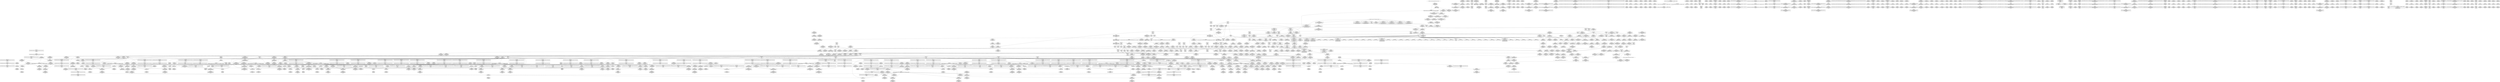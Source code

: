 digraph {
	CE0x3d9c3b0 [shape=record,shape=Mrecord,label="{CE0x3d9c3b0|__rcu_read_lock:_tmp4|include/linux/rcupdate.h,239|*SummSink*}"]
	CE0x3d66af0 [shape=record,shape=Mrecord,label="{CE0x3d66af0|task_sid:_tmp23|security/selinux/hooks.c,208|*SummSource*}"]
	CE0x3dbffe0 [shape=record,shape=Mrecord,label="{CE0x3dbffe0|rcu_read_lock:_call3|include/linux/rcupdate.h,882}"]
	CE0x5ab89c0 [shape=record,shape=Mrecord,label="{CE0x5ab89c0|selinux_socket_sendmsg:_call1|security/selinux/hooks.c,4215|*SummSink*}"]
	CE0x3d91900 [shape=record,shape=Mrecord,label="{CE0x3d91900|rcu_read_lock:_tmp7|include/linux/rcupdate.h,882|*SummSink*}"]
	CE0x3d88720 [shape=record,shape=Mrecord,label="{CE0x3d88720|_ret_void,_!dbg_!27717|include/linux/rcupdate.h,240}"]
	CE0x3dd40a0 [shape=record,shape=Mrecord,label="{CE0x3dd40a0|rcu_read_unlock:_do.body}"]
	CE0x3d67210 [shape=record,shape=Mrecord,label="{CE0x3d67210|task_sid:_tmp24|security/selinux/hooks.c,208}"]
	CE0x3dd1910 [shape=record,shape=Mrecord,label="{CE0x3dd1910|i64*_getelementptr_inbounds_(_4_x_i64_,_4_x_i64_*___llvm_gcov_ctr133,_i64_0,_i64_1)|*Constant*|*SummSink*}"]
	CE0x3d30740 [shape=record,shape=Mrecord,label="{CE0x3d30740|cred_sid:_tmp3}"]
	CE0x3d490c0 [shape=record,shape=Mrecord,label="{CE0x3d490c0|rcu_read_lock:_tmp13|include/linux/rcupdate.h,882|*SummSink*}"]
	CE0x3d60750 [shape=record,shape=Mrecord,label="{CE0x3d60750|i32_208|*Constant*|*SummSink*}"]
	CE0x3e1cb90 [shape=record,shape=Mrecord,label="{CE0x3e1cb90|GLOBAL:___preempt_count|Global_var:__preempt_count}"]
	CE0x3d64930 [shape=record,shape=Mrecord,label="{CE0x3d64930|task_sid:_tmp15|security/selinux/hooks.c,208|*SummSource*}"]
	CE0x4f18a20 [shape=record,shape=Mrecord,label="{CE0x4f18a20|selinux_socket_sendmsg:_call1|security/selinux/hooks.c,4215}"]
	CE0x3e4b8d0 [shape=record,shape=Mrecord,label="{CE0x3e4b8d0|__preempt_count_add:_tmp6|./arch/x86/include/asm/preempt.h,73|*SummSink*}"]
	CE0x3e07270 [shape=record,shape=Mrecord,label="{CE0x3e07270|rcu_lock_acquire:_tmp5|include/linux/rcupdate.h,418|*SummSource*}"]
	CE0x3d656c0 [shape=record,shape=Mrecord,label="{CE0x3d656c0|i64*_getelementptr_inbounds_(_13_x_i64_,_13_x_i64_*___llvm_gcov_ctr126,_i64_0,_i64_8)|*Constant*}"]
	CE0x3ddfa30 [shape=record,shape=Mrecord,label="{CE0x3ddfa30|i32_934|*Constant*|*SummSource*}"]
	CE0x3e220d0 [shape=record,shape=Mrecord,label="{CE0x3e220d0|i64*_getelementptr_inbounds_(_4_x_i64_,_4_x_i64_*___llvm_gcov_ctr130,_i64_0,_i64_3)|*Constant*|*SummSink*}"]
	CE0x3d877a0 [shape=record,shape=Mrecord,label="{CE0x3d877a0|task_sid:_real_cred|security/selinux/hooks.c,208|*SummSink*}"]
	CE0x3d63f40 [shape=record,shape=Mrecord,label="{CE0x3d63f40|i64_7|*Constant*|*SummSink*}"]
	CE0x3da2960 [shape=record,shape=Mrecord,label="{CE0x3da2960|__rcu_read_lock:_tmp2|*SummSink*}"]
	CE0x3cf94d0 [shape=record,shape=Mrecord,label="{CE0x3cf94d0|cred_sid:_security|security/selinux/hooks.c,196|*SummSink*}"]
	CE0x3db2380 [shape=record,shape=Mrecord,label="{CE0x3db2380|rcu_lock_acquire:_map|Function::rcu_lock_acquire&Arg::map::|*SummSource*}"]
	CE0x3d9a5d0 [shape=record,shape=Mrecord,label="{CE0x3d9a5d0|GLOBAL:___rcu_read_unlock|*Constant*}"]
	CE0x3d95d90 [shape=record,shape=Mrecord,label="{CE0x3d95d90|task_sid:_do.body|*SummSource*}"]
	CE0x3db6140 [shape=record,shape=Mrecord,label="{CE0x3db6140|_call_void_mcount()_#3|*SummSink*}"]
	CE0x3db19b0 [shape=record,shape=Mrecord,label="{CE0x3db19b0|rcu_read_lock:_if.then|*SummSource*}"]
	CE0x3dd8730 [shape=record,shape=Mrecord,label="{CE0x3dd8730|rcu_lock_release:_tmp2|*SummSource*}"]
	CE0x3d6b910 [shape=record,shape=Mrecord,label="{CE0x3d6b910|_ret_void,_!dbg_!27735|include/linux/rcupdate.h,938|*SummSource*}"]
	CE0x3cefbf0 [shape=record,shape=Mrecord,label="{CE0x3cefbf0|i32_0|*Constant*|*SummSource*}"]
	CE0x3dd4160 [shape=record,shape=Mrecord,label="{CE0x3dd4160|rcu_read_unlock:_do.body|*SummSource*}"]
	CE0x3d99ee0 [shape=record,shape=Mrecord,label="{CE0x3d99ee0|_ret_void,_!dbg_!27717|include/linux/rcupdate.h,424|*SummSink*}"]
	CE0x3d76fa0 [shape=record,shape=Mrecord,label="{CE0x3d76fa0|8:_%struct.sock*,_:_SCME_53,54_}"]
	CE0x3d616f0 [shape=record,shape=Mrecord,label="{CE0x3d616f0|task_sid:_tmp20|security/selinux/hooks.c,208}"]
	CE0x3d3d8c0 [shape=record,shape=Mrecord,label="{CE0x3d3d8c0|i64_4|*Constant*}"]
	CE0x3dce9f0 [shape=record,shape=Mrecord,label="{CE0x3dce9f0|_call_void_lock_acquire(%struct.lockdep_map*_%map,_i32_0,_i32_0,_i32_2,_i32_0,_%struct.lockdep_map*_null,_i64_ptrtoint_(i8*_blockaddress(_rcu_lock_acquire,_%__here)_to_i64))_#10,_!dbg_!27716|include/linux/rcupdate.h,418|*SummSource*}"]
	CE0x3d72730 [shape=record,shape=Mrecord,label="{CE0x3d72730|i32_(i32,_i32,_i16,_i32,_%struct.common_audit_data*)*_bitcast_(i32_(i32,_i32,_i16,_i32,_%struct.common_audit_data.495*)*_avc_has_perm_to_i32_(i32,_i32,_i16,_i32,_%struct.common_audit_data*)*)|*Constant*|*SummSink*}"]
	CE0x3d69f70 [shape=record,shape=Mrecord,label="{CE0x3d69f70|cred_sid:_entry|*SummSink*}"]
	CE0x3dc0c10 [shape=record,shape=Mrecord,label="{CE0x3dc0c10|rcu_read_unlock:_tmp12|include/linux/rcupdate.h,933}"]
	CE0x3d19a60 [shape=record,shape=Mrecord,label="{CE0x3d19a60|sock_has_perm:_if.then|*SummSource*}"]
	CE0x3dd7960 [shape=record,shape=Mrecord,label="{CE0x3dd7960|rcu_read_unlock:_land.lhs.true2}"]
	CE0x3cf3d80 [shape=record,shape=Mrecord,label="{CE0x3cf3d80|_ret_i32_%retval.0,_!dbg_!27728|security/selinux/avc.c,775}"]
	CE0x3e055b0 [shape=record,shape=Mrecord,label="{CE0x3e055b0|i64*_getelementptr_inbounds_(_4_x_i64_,_4_x_i64_*___llvm_gcov_ctr135,_i64_0,_i64_2)|*Constant*|*SummSink*}"]
	CE0x3d9a6c0 [shape=record,shape=Mrecord,label="{CE0x3d9a6c0|_ret_void,_!dbg_!27717|include/linux/rcupdate.h,424}"]
	CE0x3cf5b10 [shape=record,shape=Mrecord,label="{CE0x3cf5b10|i64*_getelementptr_inbounds_(_6_x_i64_,_6_x_i64_*___llvm_gcov_ctr327,_i64_0,_i64_0)|*Constant*}"]
	CE0x3d70730 [shape=record,shape=Mrecord,label="{CE0x3d70730|sock_has_perm:_sid5|security/selinux/hooks.c,3976|*SummSource*}"]
	CE0x3d8bf20 [shape=record,shape=Mrecord,label="{CE0x3d8bf20|cred_sid:_tmp1|*SummSink*}"]
	CE0x3e18600 [shape=record,shape=Mrecord,label="{CE0x3e18600|rcu_lock_acquire:_tmp4|include/linux/rcupdate.h,418|*SummSource*}"]
	"CONST[source:2(external),value:2(dynamic)][purpose:{subject}]"
	CE0x3d05710 [shape=record,shape=Mrecord,label="{CE0x3d05710|sock_has_perm:_entry|*SummSource*}"]
	CE0x3dcfe80 [shape=record,shape=Mrecord,label="{CE0x3dcfe80|rcu_lock_acquire:_tmp1|*SummSource*}"]
	CE0x3d33b40 [shape=record,shape=Mrecord,label="{CE0x3d33b40|rcu_lock_acquire:_entry}"]
	CE0x3dd2e60 [shape=record,shape=Mrecord,label="{CE0x3dd2e60|__rcu_read_lock:_tmp6|include/linux/rcupdate.h,240|*SummSource*}"]
	CE0x3d8dc90 [shape=record,shape=Mrecord,label="{CE0x3d8dc90|_ret_void,_!dbg_!27717|include/linux/rcupdate.h,240|*SummSink*}"]
	CE0x3e4c6e0 [shape=record,shape=Mrecord,label="{CE0x3e4c6e0|__preempt_count_add:_tmp2}"]
	CE0x3d8f960 [shape=record,shape=Mrecord,label="{CE0x3d8f960|rcu_read_lock:_do.end}"]
	CE0x3d8ca50 [shape=record,shape=Mrecord,label="{CE0x3d8ca50|_call_void___rcu_read_lock()_#10,_!dbg_!27710|include/linux/rcupdate.h,879}"]
	CE0x3d9b270 [shape=record,shape=Mrecord,label="{CE0x3d9b270|__rcu_read_unlock:_entry|*SummSource*}"]
	CE0x3e06580 [shape=record,shape=Mrecord,label="{CE0x3e06580|void_(i32*,_i32,_i32*)*_asm_addl_$1,_%gs:$0_,_*m,ri,*m,_dirflag_,_fpsr_,_flags_}"]
	CE0x3db6030 [shape=record,shape=Mrecord,label="{CE0x3db6030|_call_void_mcount()_#3|*SummSource*}"]
	CE0x3d82990 [shape=record,shape=Mrecord,label="{CE0x3d82990|sock_has_perm:_tmp20|security/selinux/hooks.c,3977|*SummSink*}"]
	CE0x3d6d8b0 [shape=record,shape=Mrecord,label="{CE0x3d6d8b0|sock_has_perm:_u|security/selinux/hooks.c,3973|*SummSink*}"]
	CE0x3db7e80 [shape=record,shape=Mrecord,label="{CE0x3db7e80|__preempt_count_sub:_entry|*SummSource*}"]
	CE0x3e15790 [shape=record,shape=Mrecord,label="{CE0x3e15790|rcu_lock_release:_tmp4|include/linux/rcupdate.h,423|*SummSink*}"]
	CE0x3d7ad50 [shape=record,shape=Mrecord,label="{CE0x3d7ad50|sock_has_perm:_cmp|security/selinux/hooks.c,3969|*SummSource*}"]
	CE0x3d6aaf0 [shape=record,shape=Mrecord,label="{CE0x3d6aaf0|_call_void_rcu_read_unlock()_#10,_!dbg_!27748|security/selinux/hooks.c,209}"]
	CE0x3db1f30 [shape=record,shape=Mrecord,label="{CE0x3db1f30|__rcu_read_lock:_tmp1|*SummSink*}"]
	CE0x3db5720 [shape=record,shape=Mrecord,label="{CE0x3db5720|rcu_read_unlock:_tmp4|include/linux/rcupdate.h,933}"]
	CE0x3d75350 [shape=record,shape=Mrecord,label="{CE0x3d75350|8:_%struct.sock*,_:_SCME_29,30_}"]
	CE0x3db4850 [shape=record,shape=Mrecord,label="{CE0x3db4850|rcu_read_unlock:_tmp3}"]
	CE0x3dc9c00 [shape=record,shape=Mrecord,label="{CE0x3dc9c00|rcu_read_unlock:_tmp14|include/linux/rcupdate.h,933|*SummSink*}"]
	CE0x3d7df00 [shape=record,shape=Mrecord,label="{CE0x3d7df00|sock_has_perm:_tmp5|security/selinux/hooks.c,3966}"]
	CE0x3d642a0 [shape=record,shape=Mrecord,label="{CE0x3d642a0|task_sid:_tmp14|security/selinux/hooks.c,208}"]
	CE0x3d81780 [shape=record,shape=Mrecord,label="{CE0x3d81780|i64*_getelementptr_inbounds_(_6_x_i64_,_6_x_i64_*___llvm_gcov_ctr327,_i64_0,_i64_5)|*Constant*|*SummSource*}"]
	CE0x3cefcd0 [shape=record,shape=Mrecord,label="{CE0x3cefcd0|8:_%struct.sock*,_:_SCME_16,18_|*MultipleSource*|security/selinux/hooks.c, 3966|security/selinux/hooks.c,3966|security/selinux/hooks.c,3966}"]
	CE0x3d779f0 [shape=record,shape=Mrecord,label="{CE0x3d779f0|task_sid:_entry|*SummSource*}"]
	CE0x3d9c080 [shape=record,shape=Mrecord,label="{CE0x3d9c080|__rcu_read_lock:_do.body|*SummSource*}"]
	CE0x3cf48d0 [shape=record,shape=Mrecord,label="{CE0x3cf48d0|32:_%struct.sock*,_:_CRE_40,48_|*MultipleSource*|Function::selinux_socket_sendmsg&Arg::sock::|security/selinux/hooks.c,4215}"]
	CE0x3e084d0 [shape=record,shape=Mrecord,label="{CE0x3e084d0|rcu_lock_release:_tmp3}"]
	CE0x3d76c10 [shape=record,shape=Mrecord,label="{CE0x3d76c10|8:_%struct.sock*,_:_SCME_50,51_}"]
	CE0x3cfe030 [shape=record,shape=Mrecord,label="{CE0x3cfe030|sock_has_perm:_tmp8|security/selinux/hooks.c,3969|*SummSink*}"]
	CE0x3dc5730 [shape=record,shape=Mrecord,label="{CE0x3dc5730|i64*_getelementptr_inbounds_(_11_x_i64_,_11_x_i64_*___llvm_gcov_ctr127,_i64_0,_i64_9)|*Constant*|*SummSource*}"]
	CE0x3d90600 [shape=record,shape=Mrecord,label="{CE0x3d90600|rcu_read_lock:_tmp8|include/linux/rcupdate.h,882}"]
	CE0x3e581b0 [shape=record,shape=Mrecord,label="{CE0x3e581b0|i64*_getelementptr_inbounds_(_4_x_i64_,_4_x_i64_*___llvm_gcov_ctr129,_i64_0,_i64_0)|*Constant*|*SummSource*}"]
	CE0x3e23460 [shape=record,shape=Mrecord,label="{CE0x3e23460|i8*_undef|*Constant*|*SummSource*}"]
	CE0x3d82820 [shape=record,shape=Mrecord,label="{CE0x3d82820|sock_has_perm:_tmp20|security/selinux/hooks.c,3977|*SummSource*}"]
	CE0x3dcfa30 [shape=record,shape=Mrecord,label="{CE0x3dcfa30|GLOBAL:_rcu_read_unlock.__warned|Global_var:rcu_read_unlock.__warned|*SummSource*}"]
	CE0x3d9bfa0 [shape=record,shape=Mrecord,label="{CE0x3d9bfa0|__rcu_read_lock:_bb|*SummSink*}"]
	CE0x3e15990 [shape=record,shape=Mrecord,label="{CE0x3e15990|rcu_lock_release:_tmp5|include/linux/rcupdate.h,423|*SummSink*}"]
	CE0x3d10f00 [shape=record,shape=Mrecord,label="{CE0x3d10f00|task_sid:_tmp10|security/selinux/hooks.c,208}"]
	CE0x3da31a0 [shape=record,shape=Mrecord,label="{CE0x3da31a0|i32_0|*Constant*}"]
	CE0x3d34750 [shape=record,shape=Mrecord,label="{CE0x3d34750|task_sid:_tmp12|security/selinux/hooks.c,208|*SummSink*}"]
	CE0x3d7e1d0 [shape=record,shape=Mrecord,label="{CE0x3d7e1d0|sock_has_perm:_tmp5|security/selinux/hooks.c,3966|*SummSink*}"]
	CE0x3db5090 [shape=record,shape=Mrecord,label="{CE0x3db5090|i64_0|*Constant*}"]
	CE0x3d92c80 [shape=record,shape=Mrecord,label="{CE0x3d92c80|i64*_getelementptr_inbounds_(_13_x_i64_,_13_x_i64_*___llvm_gcov_ctr126,_i64_0,_i64_0)|*Constant*|*SummSource*}"]
	CE0x3d8bda0 [shape=record,shape=Mrecord,label="{CE0x3d8bda0|cred_sid:_tmp1|*SummSource*}"]
	CE0x3d80710 [shape=record,shape=Mrecord,label="{CE0x3d80710|rcu_read_lock:_tmp5|include/linux/rcupdate.h,882|*SummSource*}"]
	CE0x3cecf40 [shape=record,shape=Mrecord,label="{CE0x3cecf40|COLLAPSED:_GCMRE___llvm_gcov_ctr361_internal_global_2_x_i64_zeroinitializer:_elem_0:default:}"]
	CE0x3ce4f80 [shape=record,shape=Mrecord,label="{CE0x3ce4f80|32:_%struct.sock*,_:_CRE_16,24_|*MultipleSource*|Function::selinux_socket_sendmsg&Arg::sock::|security/selinux/hooks.c,4215}"]
	CE0x3d09e80 [shape=record,shape=Mrecord,label="{CE0x3d09e80|rcu_read_unlock:_tmp1}"]
	CE0x3d62810 [shape=record,shape=Mrecord,label="{CE0x3d62810|task_sid:_tmp19|security/selinux/hooks.c,208|*SummSink*}"]
	CE0x3da88b0 [shape=record,shape=Mrecord,label="{CE0x3da88b0|__preempt_count_sub:_sub|./arch/x86/include/asm/preempt.h,77}"]
	CE0x3dc7720 [shape=record,shape=Mrecord,label="{CE0x3dc7720|rcu_read_lock:_tmp19|include/linux/rcupdate.h,882|*SummSource*}"]
	CE0x3db5460 [shape=record,shape=Mrecord,label="{CE0x3db5460|GLOBAL:___llvm_gcov_ctr127|Global_var:__llvm_gcov_ctr127|*SummSink*}"]
	CE0x3d04200 [shape=record,shape=Mrecord,label="{CE0x3d04200|sock_has_perm:_ad|security/selinux/hooks.c, 3965}"]
	CE0x3dcda60 [shape=record,shape=Mrecord,label="{CE0x3dcda60|rcu_read_unlock:_tmp8|include/linux/rcupdate.h,933}"]
	CE0x3d99dc0 [shape=record,shape=Mrecord,label="{CE0x3d99dc0|rcu_lock_release:_entry}"]
	CE0x3d7c390 [shape=record,shape=Mrecord,label="{CE0x3d7c390|sock_has_perm:_tmp10|security/selinux/hooks.c,3969|*SummSource*}"]
	CE0x3d26c10 [shape=record,shape=Mrecord,label="{CE0x3d26c10|GLOBAL:_sock_has_perm|*Constant*|*SummSource*}"]
	CE0x3dd84a0 [shape=record,shape=Mrecord,label="{CE0x3dd84a0|rcu_read_unlock:_tmp5|include/linux/rcupdate.h,933}"]
	CE0x3d93800 [shape=record,shape=Mrecord,label="{CE0x3d93800|i64*_getelementptr_inbounds_(_11_x_i64_,_11_x_i64_*___llvm_gcov_ctr127,_i64_0,_i64_1)|*Constant*|*SummSource*}"]
	CE0x3d9db40 [shape=record,shape=Mrecord,label="{CE0x3d9db40|rcu_lock_release:_bb|*SummSink*}"]
	CE0x3d2f8b0 [shape=record,shape=Mrecord,label="{CE0x3d2f8b0|i64*_getelementptr_inbounds_(_13_x_i64_,_13_x_i64_*___llvm_gcov_ctr126,_i64_0,_i64_1)|*Constant*}"]
	CE0x3d11bd0 [shape=record,shape=Mrecord,label="{CE0x3d11bd0|i64*_getelementptr_inbounds_(_11_x_i64_,_11_x_i64_*___llvm_gcov_ctr132,_i64_0,_i64_0)|*Constant*|*SummSink*}"]
	CE0x3d30da0 [shape=record,shape=Mrecord,label="{CE0x3d30da0|task_sid:_land.lhs.true2|*SummSource*}"]
	CE0x3436090 [shape=record,shape=Mrecord,label="{CE0x3436090|sock_has_perm:_sk|Function::sock_has_perm&Arg::sk::|*SummSource*}"]
	CE0x3d29080 [shape=record,shape=Mrecord,label="{CE0x3d29080|sock_has_perm:_perms|Function::sock_has_perm&Arg::perms::|*SummSink*}"]
	CE0x3d920a0 [shape=record,shape=Mrecord,label="{CE0x3d920a0|cred_sid:_tmp6|security/selinux/hooks.c,197}"]
	CE0x3d764f0 [shape=record,shape=Mrecord,label="{CE0x3d764f0|8:_%struct.sock*,_:_SCME_44,45_}"]
	CE0x3d8b460 [shape=record,shape=Mrecord,label="{CE0x3d8b460|task_sid:_do.end6|*SummSource*}"]
	CE0x3d97180 [shape=record,shape=Mrecord,label="{CE0x3d97180|_call_void_asm_sideeffect_,_memory_,_dirflag_,_fpsr_,_flags_()_#3,_!dbg_!27711,_!srcloc_!27714|include/linux/rcupdate.h,244|*SummSource*}"]
	CE0x3dd2ed0 [shape=record,shape=Mrecord,label="{CE0x3dd2ed0|__rcu_read_lock:_tmp6|include/linux/rcupdate.h,240|*SummSink*}"]
	CE0x3cf1890 [shape=record,shape=Mrecord,label="{CE0x3cf1890|avc_has_perm:_auditdata|Function::avc_has_perm&Arg::auditdata::|*SummSource*}"]
	CE0x3dd15e0 [shape=record,shape=Mrecord,label="{CE0x3dd15e0|rcu_lock_release:_tmp1}"]
	CE0x3cfef50 [shape=record,shape=Mrecord,label="{CE0x3cfef50|cred_sid:_tmp4|*LoadInst*|security/selinux/hooks.c,196|*SummSink*}"]
	CE0x3d98930 [shape=record,shape=Mrecord,label="{CE0x3d98930|rcu_read_unlock:_tmp22|include/linux/rcupdate.h,935|*SummSink*}"]
	CE0x3d10550 [shape=record,shape=Mrecord,label="{CE0x3d10550|%struct.task_struct*_(%struct.task_struct**)*_asm_movq_%gs:$_1:P_,$0_,_r,im,_dirflag_,_fpsr_,_flags_}"]
	CE0x3ddfcb0 [shape=record,shape=Mrecord,label="{CE0x3ddfcb0|i32_934|*Constant*|*SummSink*}"]
	CE0x3d98000 [shape=record,shape=Mrecord,label="{CE0x3d98000|task_sid:_tobool4|security/selinux/hooks.c,208}"]
	CE0x3d496a0 [shape=record,shape=Mrecord,label="{CE0x3d496a0|rcu_read_lock:_tmp14|include/linux/rcupdate.h,882|*SummSink*}"]
	CE0x3d12150 [shape=record,shape=Mrecord,label="{CE0x3d12150|sock_has_perm:_bb}"]
	CE0x3d0ea30 [shape=record,shape=Mrecord,label="{CE0x3d0ea30|COLLAPSED:_GCMRE___llvm_gcov_ctr327_internal_global_6_x_i64_zeroinitializer:_elem_0:default:}"]
	CE0x3d638a0 [shape=record,shape=Mrecord,label="{CE0x3d638a0|i8*_getelementptr_inbounds_(_25_x_i8_,_25_x_i8_*_.str3,_i32_0,_i32_0)|*Constant*}"]
	CE0x3d6a2b0 [shape=record,shape=Mrecord,label="{CE0x3d6a2b0|cred_sid:_cred|Function::cred_sid&Arg::cred::|*SummSink*}"]
	CE0x3d93ce0 [shape=record,shape=Mrecord,label="{CE0x3d93ce0|i64_3|*Constant*|*SummSource*}"]
	CE0x3d89670 [shape=record,shape=Mrecord,label="{CE0x3d89670|i64_1|*Constant*}"]
	CE0x3e42b30 [shape=record,shape=Mrecord,label="{CE0x3e42b30|__preempt_count_sub:_tmp3}"]
	CE0x3d92f20 [shape=record,shape=Mrecord,label="{CE0x3d92f20|rcu_read_unlock:_tmp|*SummSource*}"]
	CE0x3dcc7f0 [shape=record,shape=Mrecord,label="{CE0x3dcc7f0|_ret_void,_!dbg_!27719|./arch/x86/include/asm/preempt.h,73|*SummSink*}"]
	CE0x3dc7b10 [shape=record,shape=Mrecord,label="{CE0x3dc7b10|rcu_read_lock:_tmp20|include/linux/rcupdate.h,882}"]
	CE0x3dd20a0 [shape=record,shape=Mrecord,label="{CE0x3dd20a0|__preempt_count_add:_entry|*SummSink*}"]
	CE0x3d4ac50 [shape=record,shape=Mrecord,label="{CE0x3d4ac50|task_sid:_bb|*SummSource*}"]
	CE0x3d6a640 [shape=record,shape=Mrecord,label="{CE0x3d6a640|_ret_i32_%tmp6,_!dbg_!27716|security/selinux/hooks.c,197|*SummSource*}"]
	CE0x3d19d90 [shape=record,shape=Mrecord,label="{CE0x3d19d90|GLOBAL:_rcu_read_lock|*Constant*|*SummSink*}"]
	CE0x3d35510 [shape=record,shape=Mrecord,label="{CE0x3d35510|_call_void_rcu_lock_acquire(%struct.lockdep_map*_rcu_lock_map)_#10,_!dbg_!27711|include/linux/rcupdate.h,881|*SummSink*}"]
	CE0x3d631c0 [shape=record,shape=Mrecord,label="{CE0x3d631c0|_call_void_lockdep_rcu_suspicious(i8*_getelementptr_inbounds_(_25_x_i8_,_25_x_i8_*_.str3,_i32_0,_i32_0),_i32_208,_i8*_getelementptr_inbounds_(_41_x_i8_,_41_x_i8_*_.str44,_i32_0,_i32_0))_#10,_!dbg_!27732|security/selinux/hooks.c,208|*SummSink*}"]
	CE0x3d666f0 [shape=record,shape=Mrecord,label="{CE0x3d666f0|i64*_getelementptr_inbounds_(_13_x_i64_,_13_x_i64_*___llvm_gcov_ctr126,_i64_0,_i64_10)|*Constant*|*SummSink*}"]
	CE0x3d3da40 [shape=record,shape=Mrecord,label="{CE0x3d3da40|rcu_read_lock:_tmp9|include/linux/rcupdate.h,882}"]
	CE0x3dc5fa0 [shape=record,shape=Mrecord,label="{CE0x3dc5fa0|rcu_read_lock:_tmp17|include/linux/rcupdate.h,882|*SummSink*}"]
	CE0x3d653b0 [shape=record,shape=Mrecord,label="{CE0x3d653b0|task_sid:_tmp17|security/selinux/hooks.c,208|*SummSink*}"]
	"CONST[source:0(mediator),value:2(dynamic)][purpose:{subject}]"
	CE0x3d88a00 [shape=record,shape=Mrecord,label="{CE0x3d88a00|cred_sid:_tmp5|security/selinux/hooks.c,196|*SummSink*}"]
	CE0x3da4380 [shape=record,shape=Mrecord,label="{CE0x3da4380|i64*_getelementptr_inbounds_(_4_x_i64_,_4_x_i64_*___llvm_gcov_ctr128,_i64_0,_i64_1)|*Constant*}"]
	CE0x3d33120 [shape=record,shape=Mrecord,label="{CE0x3d33120|i32_77|*Constant*|*SummSource*}"]
	CE0x3e33f60 [shape=record,shape=Mrecord,label="{CE0x3e33f60|_call_void_mcount()_#3|*SummSink*}"]
	CE0x3db7ca0 [shape=record,shape=Mrecord,label="{CE0x3db7ca0|__preempt_count_sub:_entry}"]
	CE0x3db2a90 [shape=record,shape=Mrecord,label="{CE0x3db2a90|rcu_lock_acquire:_map|Function::rcu_lock_acquire&Arg::map::|*SummSink*}"]
	CE0x3cf3fd0 [shape=record,shape=Mrecord,label="{CE0x3cf3fd0|avc_has_perm:_requested|Function::avc_has_perm&Arg::requested::|*SummSource*}"]
	CE0x3d99320 [shape=record,shape=Mrecord,label="{CE0x3d99320|GLOBAL:_rcu_lock_release|*Constant*}"]
	CE0x3e34850 [shape=record,shape=Mrecord,label="{CE0x3e34850|__rcu_read_unlock:_tmp}"]
	CE0x3d685d0 [shape=record,shape=Mrecord,label="{CE0x3d685d0|i64*_getelementptr_inbounds_(_13_x_i64_,_13_x_i64_*___llvm_gcov_ctr126,_i64_0,_i64_12)|*Constant*}"]
	CE0x3ddd410 [shape=record,shape=Mrecord,label="{CE0x3ddd410|rcu_read_unlock:_tmp19|include/linux/rcupdate.h,933|*SummSink*}"]
	CE0x3dd0740 [shape=record,shape=Mrecord,label="{CE0x3dd0740|_call_void_mcount()_#3}"]
	CE0x3dd87a0 [shape=record,shape=Mrecord,label="{CE0x3dd87a0|rcu_lock_release:_tmp2|*SummSink*}"]
	CE0x3d73980 [shape=record,shape=Mrecord,label="{CE0x3d73980|avc_has_perm:_ssid|Function::avc_has_perm&Arg::ssid::|*SummSink*}"]
	CE0x3cfc8a0 [shape=record,shape=Mrecord,label="{CE0x3cfc8a0|selinux_socket_sendmsg:_tmp3|*SummSource*}"]
	CE0x3e4bb40 [shape=record,shape=Mrecord,label="{CE0x3e4bb40|__preempt_count_sub:_tmp|*SummSource*}"]
	CE0x3cfca20 [shape=record,shape=Mrecord,label="{CE0x3cfca20|_ret_i32_%call7,_!dbg_!27749|security/selinux/hooks.c,210|*SummSink*}"]
	CE0x3d11910 [shape=record,shape=Mrecord,label="{CE0x3d11910|rcu_read_unlock:_if.end}"]
	CE0x3e4a6e0 [shape=record,shape=Mrecord,label="{CE0x3e4a6e0|i64*_getelementptr_inbounds_(_4_x_i64_,_4_x_i64_*___llvm_gcov_ctr129,_i64_0,_i64_1)|*Constant*}"]
	CE0x3d32c90 [shape=record,shape=Mrecord,label="{CE0x3d32c90|task_sid:_tmp}"]
	CE0x3d89570 [shape=record,shape=Mrecord,label="{CE0x3d89570|rcu_read_lock:_tmp|*SummSink*}"]
	CE0x3db4490 [shape=record,shape=Mrecord,label="{CE0x3db4490|rcu_read_lock:_tmp4|include/linux/rcupdate.h,882|*SummSource*}"]
	CE0x3daf960 [shape=record,shape=Mrecord,label="{CE0x3daf960|__preempt_count_add:_tmp|*SummSink*}"]
	CE0x3d31080 [shape=record,shape=Mrecord,label="{CE0x3d31080|i32_2|*Constant*|*SummSink*}"]
	CE0x3dac090 [shape=record,shape=Mrecord,label="{CE0x3dac090|__preempt_count_sub:_tmp4|./arch/x86/include/asm/preempt.h,77}"]
	CE0x3d7a6b0 [shape=record,shape=Mrecord,label="{CE0x3d7a6b0|sock_has_perm:_tmp9|security/selinux/hooks.c,3969}"]
	CE0x3d65d20 [shape=record,shape=Mrecord,label="{CE0x3d65d20|task_sid:_tmp21|security/selinux/hooks.c,208|*SummSource*}"]
	CE0x3daacc0 [shape=record,shape=Mrecord,label="{CE0x3daacc0|i64*_getelementptr_inbounds_(_4_x_i64_,_4_x_i64_*___llvm_gcov_ctr135,_i64_0,_i64_0)|*Constant*|*SummSink*}"]
	CE0x3da81f0 [shape=record,shape=Mrecord,label="{CE0x3da81f0|i64*_getelementptr_inbounds_(_4_x_i64_,_4_x_i64_*___llvm_gcov_ctr128,_i64_0,_i64_2)|*Constant*|*SummSource*}"]
	CE0x3d75910 [shape=record,shape=Mrecord,label="{CE0x3d75910|8:_%struct.sock*,_:_SCME_34,35_}"]
	CE0x3d64f70 [shape=record,shape=Mrecord,label="{CE0x3d64f70|task_sid:_tmp16|security/selinux/hooks.c,208|*SummSink*}"]
	CE0x3d6b070 [shape=record,shape=Mrecord,label="{CE0x3d6b070|GLOBAL:_rcu_read_unlock|*Constant*|*SummSource*}"]
	CE0x3dca000 [shape=record,shape=Mrecord,label="{CE0x3dca000|rcu_read_unlock:_tmp15|include/linux/rcupdate.h,933|*SummSource*}"]
	CE0x3da8a50 [shape=record,shape=Mrecord,label="{CE0x3da8a50|__preempt_count_sub:_sub|./arch/x86/include/asm/preempt.h,77|*SummSource*}"]
	CE0x3cea9e0 [shape=record,shape=Mrecord,label="{CE0x3cea9e0|selinux_socket_sendmsg:_bb}"]
	CE0x3d75f00 [shape=record,shape=Mrecord,label="{CE0x3d75f00|8:_%struct.sock*,_:_SCME_39,40_}"]
	CE0x3d95a20 [shape=record,shape=Mrecord,label="{CE0x3d95a20|task_sid:_do.end}"]
	CE0x3e04ee0 [shape=record,shape=Mrecord,label="{CE0x3e04ee0|__preempt_count_add:_bb}"]
	CE0x3db8630 [shape=record,shape=Mrecord,label="{CE0x3db8630|rcu_read_lock:_land.lhs.true|*SummSource*}"]
	CE0x3dd1d90 [shape=record,shape=Mrecord,label="{CE0x3dd1d90|__preempt_count_add:_val|Function::__preempt_count_add&Arg::val::|*SummSink*}"]
	CE0x3d9bc40 [shape=record,shape=Mrecord,label="{CE0x3d9bc40|_ret_void,_!dbg_!27717|include/linux/rcupdate.h,245|*SummSource*}"]
	CE0x3d70100 [shape=record,shape=Mrecord,label="{CE0x3d70100|sock_has_perm:_sk4|security/selinux/hooks.c,3974|*SummSink*}"]
	CE0x3cfd560 [shape=record,shape=Mrecord,label="{CE0x3cfd560|16:_i32,_24:_i16,_:_CRE_16,20_|*MultipleSource*|*LoadInst*|security/selinux/hooks.c,3964|security/selinux/hooks.c,3964|security/selinux/hooks.c,3969}"]
	CE0x3d643a0 [shape=record,shape=Mrecord,label="{CE0x3d643a0|task_sid:_tmp14|security/selinux/hooks.c,208|*SummSource*}"]
	CE0x3da8d00 [shape=record,shape=Mrecord,label="{CE0x3da8d00|i64*_getelementptr_inbounds_(_4_x_i64_,_4_x_i64_*___llvm_gcov_ctr134,_i64_0,_i64_2)|*Constant*}"]
	CE0x3d770d0 [shape=record,shape=Mrecord,label="{CE0x3d770d0|8:_%struct.sock*,_:_SCME_54,55_}"]
	CE0x3dc31c0 [shape=record,shape=Mrecord,label="{CE0x3dc31c0|rcu_read_lock:_tmp16|include/linux/rcupdate.h,882}"]
	CE0x3e08610 [shape=record,shape=Mrecord,label="{CE0x3e08610|rcu_lock_acquire:_indirectgoto}"]
	CE0x3cf8610 [shape=record,shape=Mrecord,label="{CE0x3cf8610|i64*_getelementptr_inbounds_(_2_x_i64_,_2_x_i64_*___llvm_gcov_ctr98,_i64_0,_i64_1)|*Constant*|*SummSource*}"]
	CE0x3d6b0e0 [shape=record,shape=Mrecord,label="{CE0x3d6b0e0|rcu_read_unlock:_entry|*SummSource*}"]
	CE0x3db20b0 [shape=record,shape=Mrecord,label="{CE0x3db20b0|GLOBAL:_rcu_lock_map|Global_var:rcu_lock_map|*SummSink*}"]
	CE0x3da2880 [shape=record,shape=Mrecord,label="{CE0x3da2880|__rcu_read_lock:_tmp2}"]
	CE0x3db5330 [shape=record,shape=Mrecord,label="{CE0x3db5330|GLOBAL:___llvm_gcov_ctr127|Global_var:__llvm_gcov_ctr127|*SummSource*}"]
	CE0x3e035e0 [shape=record,shape=Mrecord,label="{CE0x3e035e0|__rcu_read_unlock:_do.end|*SummSink*}"]
	CE0x3dd5290 [shape=record,shape=Mrecord,label="{CE0x3dd5290|rcu_read_unlock:_tmp10|include/linux/rcupdate.h,933|*SummSink*}"]
	CE0x3e1bd00 [shape=record,shape=Mrecord,label="{CE0x3e1bd00|_call_void_asm_sideeffect_,_memory_,_dirflag_,_fpsr_,_flags_()_#3,_!dbg_!27711,_!srcloc_!27714|include/linux/rcupdate.h,244}"]
	CE0x3d89370 [shape=record,shape=Mrecord,label="{CE0x3d89370|GLOBAL:_rcu_read_lock|*Constant*}"]
	CE0x3e053f0 [shape=record,shape=Mrecord,label="{CE0x3e053f0|i64*_getelementptr_inbounds_(_4_x_i64_,_4_x_i64_*___llvm_gcov_ctr135,_i64_0,_i64_2)|*Constant*|*SummSource*}"]
	CE0x3e010d0 [shape=record,shape=Mrecord,label="{CE0x3e010d0|i64*_getelementptr_inbounds_(_4_x_i64_,_4_x_i64_*___llvm_gcov_ctr128,_i64_0,_i64_0)|*Constant*|*SummSink*}"]
	CE0x3dde6a0 [shape=record,shape=Mrecord,label="{CE0x3dde6a0|rcu_read_unlock:_tmp17|include/linux/rcupdate.h,933|*SummSink*}"]
	CE0x3e03010 [shape=record,shape=Mrecord,label="{CE0x3e03010|__rcu_read_unlock:_tmp4|include/linux/rcupdate.h,244}"]
	CE0x3d10c80 [shape=record,shape=Mrecord,label="{CE0x3d10c80|i64_4|*Constant*}"]
	CE0x3dac170 [shape=record,shape=Mrecord,label="{CE0x3dac170|__preempt_count_sub:_tmp4|./arch/x86/include/asm/preempt.h,77|*SummSink*}"]
	CE0x3dc8770 [shape=record,shape=Mrecord,label="{CE0x3dc8770|i64*_getelementptr_inbounds_(_11_x_i64_,_11_x_i64_*___llvm_gcov_ctr127,_i64_0,_i64_10)|*Constant*|*SummSink*}"]
	CE0x3d098c0 [shape=record,shape=Mrecord,label="{CE0x3d098c0|task_sid:_tmp6|security/selinux/hooks.c,208|*SummSource*}"]
	CE0x3dab580 [shape=record,shape=Mrecord,label="{CE0x3dab580|__preempt_count_add:_tmp4|./arch/x86/include/asm/preempt.h,72|*SummSource*}"]
	CE0x3e147f0 [shape=record,shape=Mrecord,label="{CE0x3e147f0|__preempt_count_add:_do.body|*SummSink*}"]
	CE0x3d76d40 [shape=record,shape=Mrecord,label="{CE0x3d76d40|8:_%struct.sock*,_:_SCME_51,52_}"]
	CE0x3d76620 [shape=record,shape=Mrecord,label="{CE0x3d76620|8:_%struct.sock*,_:_SCME_45,46_}"]
	CE0x3d7b330 [shape=record,shape=Mrecord,label="{CE0x3d7b330|sock_has_perm:_tmp7|security/selinux/hooks.c,3969|*SummSink*}"]
	CE0x3cec910 [shape=record,shape=Mrecord,label="{CE0x3cec910|get_current:_entry|*SummSink*}"]
	CE0x3d74bd0 [shape=record,shape=Mrecord,label="{CE0x3d74bd0|8:_%struct.sock*,_:_SCME_20,22_|*MultipleSource*|security/selinux/hooks.c, 3966|security/selinux/hooks.c,3966|security/selinux/hooks.c,3966}"]
	CE0x3e23da0 [shape=record,shape=Mrecord,label="{CE0x3e23da0|rcu_lock_acquire:_indirectgoto|*SummSink*}"]
	CE0x3dc0f20 [shape=record,shape=Mrecord,label="{CE0x3dc0f20|rcu_read_unlock:_call3|include/linux/rcupdate.h,933}"]
	CE0x3e03880 [shape=record,shape=Mrecord,label="{CE0x3e03880|rcu_lock_release:_tmp7|*SummSource*}"]
	CE0x3e05900 [shape=record,shape=Mrecord,label="{CE0x3e05900|i64*_getelementptr_inbounds_(_4_x_i64_,_4_x_i64_*___llvm_gcov_ctr129,_i64_0,_i64_0)|*Constant*}"]
	CE0x3d30b00 [shape=record,shape=Mrecord,label="{CE0x3d30b00|rcu_lock_acquire:_bb|*SummSink*}"]
	CE0x3d89ed0 [shape=record,shape=Mrecord,label="{CE0x3d89ed0|cred_sid:_tmp2}"]
	CE0x3d32290 [shape=record,shape=Mrecord,label="{CE0x3d32290|i64*_getelementptr_inbounds_(_6_x_i64_,_6_x_i64_*___llvm_gcov_ctr327,_i64_0,_i64_0)|*Constant*|*SummSink*}"]
	CE0x3d1a940 [shape=record,shape=Mrecord,label="{CE0x3d1a940|task_sid:_call3|security/selinux/hooks.c,208|*SummSink*}"]
	CE0x3d7b610 [shape=record,shape=Mrecord,label="{CE0x3d7b610|i64_0|*Constant*}"]
	CE0x3dd25b0 [shape=record,shape=Mrecord,label="{CE0x3dd25b0|rcu_lock_acquire:_tmp1|*SummSink*}"]
	CE0x3cf16d0 [shape=record,shape=Mrecord,label="{CE0x3cf16d0|sock_has_perm:_retval.0}"]
	CE0x3e150d0 [shape=record,shape=Mrecord,label="{CE0x3e150d0|__rcu_read_lock:_do.end|*SummSource*}"]
	CE0x3d69700 [shape=record,shape=Mrecord,label="{CE0x3d69700|task_sid:_call7|security/selinux/hooks.c,208|*SummSink*}"]
	CE0x3e235b0 [shape=record,shape=Mrecord,label="{CE0x3e235b0|i8*_undef|*Constant*|*SummSink*}"]
	CE0x3dd2df0 [shape=record,shape=Mrecord,label="{CE0x3dd2df0|__rcu_read_lock:_tmp6|include/linux/rcupdate.h,240}"]
	CE0x3d3d1d0 [shape=record,shape=Mrecord,label="{CE0x3d3d1d0|rcu_read_lock:_tmp8|include/linux/rcupdate.h,882|*SummSink*}"]
	CE0x3d8e2c0 [shape=record,shape=Mrecord,label="{CE0x3d8e2c0|cred_sid:_tmp1}"]
	CE0x3e23ca0 [shape=record,shape=Mrecord,label="{CE0x3e23ca0|i64*_getelementptr_inbounds_(_4_x_i64_,_4_x_i64_*___llvm_gcov_ctr133,_i64_0,_i64_1)|*Constant*}"]
	CE0x3e4c470 [shape=record,shape=Mrecord,label="{CE0x3e4c470|__preempt_count_add:_tmp7|./arch/x86/include/asm/preempt.h,73|*SummSource*}"]
	CE0x3d2ec90 [shape=record,shape=Mrecord,label="{CE0x3d2ec90|_call_void_mcount()_#3|*SummSink*}"]
	CE0x3dce5a0 [shape=record,shape=Mrecord,label="{CE0x3dce5a0|COLLAPSED:_GCMRE___llvm_gcov_ctr133_internal_global_4_x_i64_zeroinitializer:_elem_0:default:}"]
	CE0x3d060c0 [shape=record,shape=Mrecord,label="{CE0x3d060c0|i32_4|*Constant*}"]
	CE0x3ced550 [shape=record,shape=Mrecord,label="{CE0x3ced550|i32_5|*Constant*}"]
	CE0x3ce9c40 [shape=record,shape=Mrecord,label="{CE0x3ce9c40|selinux_socket_sendmsg:_tmp2}"]
	CE0x3e06050 [shape=record,shape=Mrecord,label="{CE0x3e06050|i64*_getelementptr_inbounds_(_4_x_i64_,_4_x_i64_*___llvm_gcov_ctr133,_i64_0,_i64_2)|*Constant*|*SummSource*}"]
	CE0x3dc6d00 [shape=record,shape=Mrecord,label="{CE0x3dc6d00|_call_void_lockdep_rcu_suspicious(i8*_getelementptr_inbounds_(_25_x_i8_,_25_x_i8_*_.str45,_i32_0,_i32_0),_i32_883,_i8*_getelementptr_inbounds_(_42_x_i8_,_42_x_i8_*_.str46,_i32_0,_i32_0))_#10,_!dbg_!27728|include/linux/rcupdate.h,882|*SummSource*}"]
	CE0x3e16300 [shape=record,shape=Mrecord,label="{CE0x3e16300|_call_void_asm_addl_$1,_%gs:$0_,_*m,ri,*m,_dirflag_,_fpsr_,_flags_(i32*___preempt_count,_i32_%val,_i32*___preempt_count)_#3,_!dbg_!27714,_!srcloc_!27717|./arch/x86/include/asm/preempt.h,72|*SummSource*}"]
	CE0x3d67820 [shape=record,shape=Mrecord,label="{CE0x3d67820|i64*_getelementptr_inbounds_(_13_x_i64_,_13_x_i64_*___llvm_gcov_ctr126,_i64_0,_i64_11)|*Constant*|*SummSink*}"]
	CE0x3dc4220 [shape=record,shape=Mrecord,label="{CE0x3dc4220|i8*_getelementptr_inbounds_(_25_x_i8_,_25_x_i8_*_.str45,_i32_0,_i32_0)|*Constant*|*SummSink*}"]
	CE0x3d60f90 [shape=record,shape=Mrecord,label="{CE0x3d60f90|i64*_getelementptr_inbounds_(_13_x_i64_,_13_x_i64_*___llvm_gcov_ctr126,_i64_0,_i64_9)|*Constant*}"]
	CE0x3d08f10 [shape=record,shape=Mrecord,label="{CE0x3d08f10|__rcu_read_lock:_tmp5|include/linux/rcupdate.h,239|*SummSource*}"]
	CE0x3cf2700 [shape=record,shape=Mrecord,label="{CE0x3cf2700|selinux_socket_sendmsg:_tmp2|*SummSource*}"]
	CE0x3d068b0 [shape=record,shape=Mrecord,label="{CE0x3d068b0|selinux_socket_sendmsg:_call1|security/selinux/hooks.c,4215|*SummSource*}"]
	CE0x3d05ca0 [shape=record,shape=Mrecord,label="{CE0x3d05ca0|get_current:_tmp|*SummSink*}"]
	CE0x3e08330 [shape=record,shape=Mrecord,label="{CE0x3e08330|rcu_lock_release:_tmp3|*SummSource*}"]
	CE0x3d1ae70 [shape=record,shape=Mrecord,label="{CE0x3d1ae70|_call_void_mcount()_#3|*SummSource*}"]
	CE0x3cf6a90 [shape=record,shape=Mrecord,label="{CE0x3cf6a90|selinux_socket_sendmsg:_tmp2|*SummSink*}"]
	CE0x3d66370 [shape=record,shape=Mrecord,label="{CE0x3d66370|i64*_getelementptr_inbounds_(_13_x_i64_,_13_x_i64_*___llvm_gcov_ctr126,_i64_0,_i64_10)|*Constant*}"]
	CE0x3d77460 [shape=record,shape=Mrecord,label="{CE0x3d77460|i64_56|*Constant*|*SummSource*}"]
	CE0x3d75250 [shape=record,shape=Mrecord,label="{CE0x3d75250|8:_%struct.sock*,_:_SCME_28,29_}"]
	CE0x3e06910 [shape=record,shape=Mrecord,label="{CE0x3e06910|i64*_getelementptr_inbounds_(_4_x_i64_,_4_x_i64_*___llvm_gcov_ctr133,_i64_0,_i64_0)|*Constant*}"]
	CE0x3d98290 [shape=record,shape=Mrecord,label="{CE0x3d98290|task_sid:_tobool4|security/selinux/hooks.c,208|*SummSink*}"]
	CE0x3d8b900 [shape=record,shape=Mrecord,label="{CE0x3d8b900|_call_void_mcount()_#3|*SummSource*}"]
	CE0x3dafae0 [shape=record,shape=Mrecord,label="{CE0x3dafae0|i64*_getelementptr_inbounds_(_4_x_i64_,_4_x_i64_*___llvm_gcov_ctr134,_i64_0,_i64_0)|*Constant*|*SummSource*}"]
	CE0x3e057f0 [shape=record,shape=Mrecord,label="{CE0x3e057f0|i64*_getelementptr_inbounds_(_4_x_i64_,_4_x_i64_*___llvm_gcov_ctr135,_i64_0,_i64_1)|*Constant*|*SummSink*}"]
	CE0x3d0c740 [shape=record,shape=Mrecord,label="{CE0x3d0c740|sock_has_perm:_tmp1}"]
	CE0x3da7a40 [shape=record,shape=Mrecord,label="{CE0x3da7a40|void_(i32*,_i32,_i32*)*_asm_addl_$1,_%gs:$0_,_*m,ri,*m,_dirflag_,_fpsr_,_flags_|*SummSink*}"]
	CE0x3dceff0 [shape=record,shape=Mrecord,label="{CE0x3dceff0|rcu_read_unlock:_tobool1|include/linux/rcupdate.h,933}"]
	CE0x3d74ea0 [shape=record,shape=Mrecord,label="{CE0x3d74ea0|8:_%struct.sock*,_:_SCME_25,26_}"]
	CE0x3da1040 [shape=record,shape=Mrecord,label="{CE0x3da1040|__preempt_count_sub:_do.end}"]
	CE0x3cfa7b0 [shape=record,shape=Mrecord,label="{CE0x3cfa7b0|32:_%struct.sock*,_:_CRE_8,16_|*MultipleSource*|Function::selinux_socket_sendmsg&Arg::sock::|security/selinux/hooks.c,4215}"]
	CE0x3d66f00 [shape=record,shape=Mrecord,label="{CE0x3d66f00|task_sid:_tmp23|security/selinux/hooks.c,208|*SummSink*}"]
	CE0x3d76ae0 [shape=record,shape=Mrecord,label="{CE0x3d76ae0|8:_%struct.sock*,_:_SCME_49,50_}"]
	CE0x3d351a0 [shape=record,shape=Mrecord,label="{CE0x3d351a0|task_sid:_do.body5|*SummSource*}"]
	CE0x3dc0780 [shape=record,shape=Mrecord,label="{CE0x3dc0780|rcu_read_unlock:_tmp11|include/linux/rcupdate.h,933}"]
	CE0x3dc4640 [shape=record,shape=Mrecord,label="{CE0x3dc4640|GLOBAL:_lockdep_rcu_suspicious|*Constant*}"]
	CE0x3d88dd0 [shape=record,shape=Mrecord,label="{CE0x3d88dd0|rcu_read_lock:_do.end|*SummSink*}"]
	CE0x3dcfe10 [shape=record,shape=Mrecord,label="{CE0x3dcfe10|rcu_lock_acquire:_tmp1}"]
	CE0x3d62cf0 [shape=record,shape=Mrecord,label="{CE0x3d62cf0|i8_1|*Constant*|*SummSink*}"]
	CE0x3d8fef0 [shape=record,shape=Mrecord,label="{CE0x3d8fef0|task_sid:_tobool1|security/selinux/hooks.c,208|*SummSource*}"]
	CE0x3d95920 [shape=record,shape=Mrecord,label="{CE0x3d95920|GLOBAL:___rcu_read_lock|*Constant*}"]
	CE0x3cfcb70 [shape=record,shape=Mrecord,label="{CE0x3cfcb70|i32_2|*Constant*|*SummSource*}"]
	CE0x3db6cb0 [shape=record,shape=Mrecord,label="{CE0x3db6cb0|i64_3|*Constant*}"]
	CE0x3cf4290 [shape=record,shape=Mrecord,label="{CE0x3cf4290|_call_void_mcount()_#3|*SummSource*}"]
	CE0x3d6a1e0 [shape=record,shape=Mrecord,label="{CE0x3d6a1e0|cred_sid:_cred|Function::cred_sid&Arg::cred::|*SummSource*}"]
	CE0x3d751a0 [shape=record,shape=Mrecord,label="{CE0x3d751a0|8:_%struct.sock*,_:_SCME_27,28_}"]
	CE0x3d8c7b0 [shape=record,shape=Mrecord,label="{CE0x3d8c7b0|task_sid:_tmp11|security/selinux/hooks.c,208|*SummSink*}"]
	CE0x3d27ce0 [shape=record,shape=Mrecord,label="{CE0x3d27ce0|_ret_i32_%retval.0,_!dbg_!27740|security/selinux/hooks.c,3977}"]
	CE0x3d72a10 [shape=record,shape=Mrecord,label="{CE0x3d72a10|rcu_read_lock:_tmp9|include/linux/rcupdate.h,882|*SummSink*}"]
	CE0x3cff120 [shape=record,shape=Mrecord,label="{CE0x3cff120|cred_sid:_tmp5|security/selinux/hooks.c,196}"]
	CE0x3daf700 [shape=record,shape=Mrecord,label="{CE0x3daf700|i64*_getelementptr_inbounds_(_4_x_i64_,_4_x_i64_*___llvm_gcov_ctr129,_i64_0,_i64_1)|*Constant*|*SummSink*}"]
	CE0x3d69b80 [shape=record,shape=Mrecord,label="{CE0x3d69b80|GLOBAL:_cred_sid|*Constant*|*SummSource*}"]
	CE0x3d354a0 [shape=record,shape=Mrecord,label="{CE0x3d354a0|_call_void_rcu_lock_acquire(%struct.lockdep_map*_rcu_lock_map)_#10,_!dbg_!27711|include/linux/rcupdate.h,881|*SummSource*}"]
	CE0x3d3d850 [shape=record,shape=Mrecord,label="{CE0x3d3d850|rcu_read_lock:_tmp9|include/linux/rcupdate.h,882|*SummSource*}"]
	CE0x3d499b0 [shape=record,shape=Mrecord,label="{CE0x3d499b0|rcu_read_lock:_tmp15|include/linux/rcupdate.h,882}"]
	CE0x3e05180 [shape=record,shape=Mrecord,label="{CE0x3e05180|__rcu_read_unlock:_tmp7|include/linux/rcupdate.h,245|*SummSource*}"]
	CE0x3d4ad60 [shape=record,shape=Mrecord,label="{CE0x3d4ad60|task_sid:_bb|*SummSink*}"]
	CE0x3db9260 [shape=record,shape=Mrecord,label="{CE0x3db9260|i64*_getelementptr_inbounds_(_4_x_i64_,_4_x_i64_*___llvm_gcov_ctr129,_i64_0,_i64_3)|*Constant*|*SummSink*}"]
	CE0x3e49200 [shape=record,shape=Mrecord,label="{CE0x3e49200|_call_void_asm_addl_$1,_%gs:$0_,_*m,ri,*m,_dirflag_,_fpsr_,_flags_(i32*___preempt_count,_i32_%sub,_i32*___preempt_count)_#3,_!dbg_!27717,_!srcloc_!27718|./arch/x86/include/asm/preempt.h,77}"]
	CE0x3dc7900 [shape=record,shape=Mrecord,label="{CE0x3dc7900|rcu_read_lock:_tmp21|include/linux/rcupdate.h,884|*SummSource*}"]
	CE0x3dcc620 [shape=record,shape=Mrecord,label="{CE0x3dcc620|rcu_read_unlock:_tmp2}"]
	CE0x3dd6d10 [shape=record,shape=Mrecord,label="{CE0x3dd6d10|_call_void_mcount()_#3|*SummSink*}"]
	CE0x3d60a80 [shape=record,shape=Mrecord,label="{CE0x3d60a80|i8*_getelementptr_inbounds_(_41_x_i8_,_41_x_i8_*_.str44,_i32_0,_i32_0)|*Constant*|*SummSource*}"]
	CE0x3d91610 [shape=record,shape=Mrecord,label="{CE0x3d91610|rcu_read_lock:_tmp7|include/linux/rcupdate.h,882}"]
	CE0x3d35020 [shape=record,shape=Mrecord,label="{CE0x3d35020|cred_sid:_tmp4|*LoadInst*|security/selinux/hooks.c,196|*SummSource*}"]
	CE0x3db6c40 [shape=record,shape=Mrecord,label="{CE0x3db6c40|rcu_read_lock:_tobool1|include/linux/rcupdate.h,882|*SummSink*}"]
	CE0x3d7a210 [shape=record,shape=Mrecord,label="{CE0x3d7a210|sock_has_perm:_tmp6|security/selinux/hooks.c,3969}"]
	CE0x3dca700 [shape=record,shape=Mrecord,label="{CE0x3dca700|_call_void___preempt_count_sub(i32_1)_#10,_!dbg_!27715|include/linux/rcupdate.h,244}"]
	CE0x3e1abc0 [shape=record,shape=Mrecord,label="{CE0x3e1abc0|_call_void_lock_release(%struct.lockdep_map*_%map,_i32_1,_i64_ptrtoint_(i8*_blockaddress(_rcu_lock_release,_%__here)_to_i64))_#10,_!dbg_!27716|include/linux/rcupdate.h,423|*SummSource*}"]
	CE0x3d73b10 [shape=record,shape=Mrecord,label="{CE0x3d73b10|avc_has_perm:_tsid|Function::avc_has_perm&Arg::tsid::}"]
	CE0x3cea750 [shape=record,shape=Mrecord,label="{CE0x3cea750|selinux_socket_sendmsg:_tmp1|*SummSource*}"]
	CE0x3d99630 [shape=record,shape=Mrecord,label="{CE0x3d99630|rcu_lock_release:_entry|*SummSource*}"]
	CE0x3d044f0 [shape=record,shape=Mrecord,label="{CE0x3d044f0|i32_59|*Constant*}"]
	CE0x3dd7ea0 [shape=record,shape=Mrecord,label="{CE0x3dd7ea0|rcu_lock_release:_tmp3|*SummSink*}"]
	CE0x3dde960 [shape=record,shape=Mrecord,label="{CE0x3dde960|rcu_read_unlock:_tmp18|include/linux/rcupdate.h,933}"]
	CE0x3da83a0 [shape=record,shape=Mrecord,label="{CE0x3da83a0|i64*_getelementptr_inbounds_(_4_x_i64_,_4_x_i64_*___llvm_gcov_ctr128,_i64_0,_i64_2)|*Constant*|*SummSink*}"]
	CE0x3e15cf0 [shape=record,shape=Mrecord,label="{CE0x3e15cf0|rcu_lock_release:_tmp5|include/linux/rcupdate.h,423|*SummSource*}"]
	CE0x3d30ed0 [shape=record,shape=Mrecord,label="{CE0x3d30ed0|task_sid:_land.lhs.true2|*SummSink*}"]
	CE0x3dce980 [shape=record,shape=Mrecord,label="{CE0x3dce980|GLOBAL:_lock_acquire|*Constant*}"]
	CE0x3d0f050 [shape=record,shape=Mrecord,label="{CE0x3d0f050|i32_1|*Constant*|*SummSink*}"]
	CE0x3d80f10 [shape=record,shape=Mrecord,label="{CE0x3d80f10|_ret_i32_%retval.0,_!dbg_!27728|security/selinux/avc.c,775|*SummSink*}"]
	CE0x3cec650 [shape=record,shape=Mrecord,label="{CE0x3cec650|i64*_getelementptr_inbounds_(_2_x_i64_,_2_x_i64_*___llvm_gcov_ctr361,_i64_0,_i64_1)|*Constant*}"]
	CE0x3d95a90 [shape=record,shape=Mrecord,label="{CE0x3d95a90|task_sid:_do.end|*SummSource*}"]
	CE0x3d49f10 [shape=record,shape=Mrecord,label="{CE0x3d49f10|i32_0|*Constant*}"]
	CE0x3db5bc0 [shape=record,shape=Mrecord,label="{CE0x3db5bc0|rcu_lock_acquire:_tmp2|*SummSink*}"]
	CE0x3d756b0 [shape=record,shape=Mrecord,label="{CE0x3d756b0|8:_%struct.sock*,_:_SCME_32,33_}"]
	CE0x3dc9450 [shape=record,shape=Mrecord,label="{CE0x3dc9450|cred_sid:_bb}"]
	CE0x3d95b50 [shape=record,shape=Mrecord,label="{CE0x3d95b50|task_sid:_do.end|*SummSink*}"]
	CE0x3db8560 [shape=record,shape=Mrecord,label="{CE0x3db8560|rcu_read_lock:_land.lhs.true}"]
	CE0x3d76750 [shape=record,shape=Mrecord,label="{CE0x3d76750|8:_%struct.sock*,_:_SCME_46,47_}"]
	CE0x3d65e90 [shape=record,shape=Mrecord,label="{CE0x3d65e90|task_sid:_tmp21|security/selinux/hooks.c,208|*SummSink*}"]
	CE0x3d3df40 [shape=record,shape=Mrecord,label="{CE0x3d3df40|avc_has_perm:_tsid|Function::avc_has_perm&Arg::tsid::|*SummSink*}"]
	CE0x3dbbe60 [shape=record,shape=Mrecord,label="{CE0x3dbbe60|__preempt_count_add:_do.end}"]
	CE0x3cf6d70 [shape=record,shape=Mrecord,label="{CE0x3cf6d70|sock_has_perm:_ad|security/selinux/hooks.c, 3965|*SummSink*}"]
	CE0x3dd9170 [shape=record,shape=Mrecord,label="{CE0x3dd9170|rcu_read_unlock:_tmp5|include/linux/rcupdate.h,933|*SummSink*}"]
	CE0x3dc0280 [shape=record,shape=Mrecord,label="{CE0x3dc0280|rcu_read_lock:_call3|include/linux/rcupdate.h,882|*SummSink*}"]
	CE0x3dc7e00 [shape=record,shape=Mrecord,label="{CE0x3dc7e00|rcu_read_lock:_tmp20|include/linux/rcupdate.h,882|*SummSink*}"]
	CE0x3d95610 [shape=record,shape=Mrecord,label="{CE0x3d95610|rcu_read_lock:_tmp2|*SummSink*}"]
	CE0x3cfdda0 [shape=record,shape=Mrecord,label="{CE0x3cfdda0|selinux_socket_sendmsg:_sock|Function::selinux_socket_sendmsg&Arg::sock::}"]
	CE0x3d34620 [shape=record,shape=Mrecord,label="{CE0x3d34620|task_sid:_tmp12|security/selinux/hooks.c,208|*SummSource*}"]
	CE0x3d0f770 [shape=record,shape=Mrecord,label="{CE0x3d0f770|32:_%struct.sock*,_:_CRE_0,4_|*MultipleSource*|Function::selinux_socket_sendmsg&Arg::sock::|security/selinux/hooks.c,4215}"]
	CE0x3d71400 [shape=record,shape=Mrecord,label="{CE0x3d71400|i32_4|*Constant*}"]
	CE0x3d3d400 [shape=record,shape=Mrecord,label="{CE0x3d3d400|i64_5|*Constant*}"]
	CE0x3d8a9c0 [shape=record,shape=Mrecord,label="{CE0x3d8a9c0|GLOBAL:_task_sid.__warned|Global_var:task_sid.__warned}"]
	CE0x3d0c0b0 [shape=record,shape=Mrecord,label="{CE0x3d0c0b0|_call_void_mcount()_#3}"]
	CE0x3e17c50 [shape=record,shape=Mrecord,label="{CE0x3e17c50|i64*_getelementptr_inbounds_(_4_x_i64_,_4_x_i64_*___llvm_gcov_ctr134,_i64_0,_i64_1)|*Constant*|*SummSource*}"]
	CE0x3d8d470 [shape=record,shape=Mrecord,label="{CE0x3d8d470|cred_sid:_tmp6|security/selinux/hooks.c,197|*SummSink*}"]
	CE0x3dcd0a0 [shape=record,shape=Mrecord,label="{CE0x3dcd0a0|rcu_read_unlock:_call3|include/linux/rcupdate.h,933|*SummSink*}"]
	CE0x3d987b0 [shape=record,shape=Mrecord,label="{CE0x3d987b0|rcu_read_unlock:_tmp21|include/linux/rcupdate.h,935|*SummSink*}"]
	CE0x3d77200 [shape=record,shape=Mrecord,label="{CE0x3d77200|8:_%struct.sock*,_:_SCME_55,56_}"]
	CE0x3e1b250 [shape=record,shape=Mrecord,label="{CE0x3e1b250|rcu_lock_release:___here}"]
	CE0x3e1acf0 [shape=record,shape=Mrecord,label="{CE0x3e1acf0|_call_void_lock_release(%struct.lockdep_map*_%map,_i32_1,_i64_ptrtoint_(i8*_blockaddress(_rcu_lock_release,_%__here)_to_i64))_#10,_!dbg_!27716|include/linux/rcupdate.h,423|*SummSink*}"]
	CE0x3d5e480 [shape=record,shape=Mrecord,label="{CE0x3d5e480|1216:_i8*,_:_CRE_1216,1224_|*MultipleSource*|Function::sock_has_perm&Arg::sk::|security/selinux/hooks.c,3964|*LoadInst*|security/selinux/hooks.c,4215}"]
	CE0x3ce5bd0 [shape=record,shape=Mrecord,label="{CE0x3ce5bd0|selinux_socket_sendmsg:_tmp}"]
	CE0x3e1be80 [shape=record,shape=Mrecord,label="{CE0x3e1be80|__rcu_read_unlock:_tmp5|include/linux/rcupdate.h,244}"]
	CE0x3da9ea0 [shape=record,shape=Mrecord,label="{CE0x3da9ea0|__preempt_count_sub:_do.body|*SummSink*}"]
	CE0x3d9be20 [shape=record,shape=Mrecord,label="{CE0x3d9be20|__rcu_read_lock:_bb|*SummSource*}"]
	CE0x3dd3e20 [shape=record,shape=Mrecord,label="{CE0x3dd3e20|GLOBAL:___preempt_count_add|*Constant*|*SummSink*}"]
	CE0x3d88660 [shape=record,shape=Mrecord,label="{CE0x3d88660|_call_void_rcu_lock_acquire(%struct.lockdep_map*_rcu_lock_map)_#10,_!dbg_!27711|include/linux/rcupdate.h,881}"]
	CE0x3e4b5a0 [shape=record,shape=Mrecord,label="{CE0x3e4b5a0|i64*_getelementptr_inbounds_(_4_x_i64_,_4_x_i64_*___llvm_gcov_ctr135,_i64_0,_i64_1)|*Constant*}"]
	CE0x3db7850 [shape=record,shape=Mrecord,label="{CE0x3db7850|GLOBAL:___preempt_count_add|*Constant*}"]
	CE0x3e056f0 [shape=record,shape=Mrecord,label="{CE0x3e056f0|i64*_getelementptr_inbounds_(_4_x_i64_,_4_x_i64_*___llvm_gcov_ctr129,_i64_0,_i64_0)|*Constant*|*SummSink*}"]
	CE0x3dc9580 [shape=record,shape=Mrecord,label="{CE0x3dc9580|cred_sid:_bb|*SummSource*}"]
	CE0x3cfce90 [shape=record,shape=Mrecord,label="{CE0x3cfce90|sock_has_perm:_sid|security/selinux/hooks.c,3969|*SummSource*}"]
	CE0x3d095c0 [shape=record,shape=Mrecord,label="{CE0x3d095c0|i64*_getelementptr_inbounds_(_2_x_i64_,_2_x_i64_*___llvm_gcov_ctr98,_i64_0,_i64_0)|*Constant*|*SummSink*}"]
	CE0x3dd6430 [shape=record,shape=Mrecord,label="{CE0x3dd6430|_call_void_lockdep_rcu_suspicious(i8*_getelementptr_inbounds_(_25_x_i8_,_25_x_i8_*_.str45,_i32_0,_i32_0),_i32_934,_i8*_getelementptr_inbounds_(_44_x_i8_,_44_x_i8_*_.str47,_i32_0,_i32_0))_#10,_!dbg_!27726|include/linux/rcupdate.h,933}"]
	CE0x3dd4820 [shape=record,shape=Mrecord,label="{CE0x3dd4820|_ret_void,_!dbg_!27720|./arch/x86/include/asm/preempt.h,78}"]
	CE0x3d6f810 [shape=record,shape=Mrecord,label="{CE0x3d6f810|sock_has_perm:_net3|security/selinux/hooks.c,3974|*SummSink*}"]
	CE0x3d92be0 [shape=record,shape=Mrecord,label="{CE0x3d92be0|i64*_getelementptr_inbounds_(_13_x_i64_,_13_x_i64_*___llvm_gcov_ctr126,_i64_0,_i64_0)|*Constant*}"]
	CE0x3e4a3e0 [shape=record,shape=Mrecord,label="{CE0x3e4a3e0|_call_void_mcount()_#3|*SummSource*}"]
	CE0x3cf8820 [shape=record,shape=Mrecord,label="{CE0x3cf8820|i64*_getelementptr_inbounds_(_2_x_i64_,_2_x_i64_*___llvm_gcov_ctr98,_i64_0,_i64_1)|*Constant*}"]
	CE0x3e15590 [shape=record,shape=Mrecord,label="{CE0x3e15590|rcu_lock_release:_tmp4|include/linux/rcupdate.h,423|*SummSource*}"]
	CE0x3d90a80 [shape=record,shape=Mrecord,label="{CE0x3d90a80|_call_void_mcount()_#3|*SummSink*}"]
	CE0x3ddea90 [shape=record,shape=Mrecord,label="{CE0x3ddea90|rcu_read_unlock:_tmp18|include/linux/rcupdate.h,933|*SummSource*}"]
	CE0x3dd97d0 [shape=record,shape=Mrecord,label="{CE0x3dd97d0|rcu_read_unlock:_tmp8|include/linux/rcupdate.h,933|*SummSink*}"]
	CE0x3dd2390 [shape=record,shape=Mrecord,label="{CE0x3dd2390|rcu_read_unlock:_do.end}"]
	CE0x3dd3ff0 [shape=record,shape=Mrecord,label="{CE0x3dd3ff0|__preempt_count_add:_entry}"]
	CE0x3d7d320 [shape=record,shape=Mrecord,label="{CE0x3d7d320|i64*_getelementptr_inbounds_(_6_x_i64_,_6_x_i64_*___llvm_gcov_ctr327,_i64_0,_i64_4)|*Constant*}"]
	CE0x3dd5ab0 [shape=record,shape=Mrecord,label="{CE0x3dd5ab0|__preempt_count_add:_tmp5|./arch/x86/include/asm/preempt.h,72}"]
	CE0x3d057e0 [shape=record,shape=Mrecord,label="{CE0x3d057e0|_call_void_mcount()_#3|*SummSource*}"]
	CE0x3e1ba70 [shape=record,shape=Mrecord,label="{CE0x3e1ba70|__rcu_read_lock:_do.end}"]
	CE0x3d2c590 [shape=record,shape=Mrecord,label="{CE0x3d2c590|GLOBAL:_current_task|Global_var:current_task|*SummSource*}"]
	CE0x3d64050 [shape=record,shape=Mrecord,label="{CE0x3d64050|i64_6|*Constant*}"]
	CE0x3d2f250 [shape=record,shape=Mrecord,label="{CE0x3d2f250|rcu_read_lock:_entry|*SummSink*}"]
	CE0x3dcabc0 [shape=record,shape=Mrecord,label="{CE0x3dcabc0|rcu_read_unlock:_tmp13|include/linux/rcupdate.h,933}"]
	CE0x3d62050 [shape=record,shape=Mrecord,label="{CE0x3d62050|task_sid:_tmp18|security/selinux/hooks.c,208|*SummSource*}"]
	CE0x3d0d470 [shape=record,shape=Mrecord,label="{CE0x3d0d470|cred_sid:_tmp4|*LoadInst*|security/selinux/hooks.c,196}"]
	CE0x3ddc490 [shape=record,shape=Mrecord,label="{CE0x3ddc490|i8*_getelementptr_inbounds_(_44_x_i8_,_44_x_i8_*_.str47,_i32_0,_i32_0)|*Constant*}"]
	CE0x3e57f20 [shape=record,shape=Mrecord,label="{CE0x3e57f20|i64*_getelementptr_inbounds_(_4_x_i64_,_4_x_i64_*___llvm_gcov_ctr135,_i64_0,_i64_2)|*Constant*}"]
	CE0x3d49530 [shape=record,shape=Mrecord,label="{CE0x3d49530|rcu_read_lock:_tmp14|include/linux/rcupdate.h,882|*SummSource*}"]
	CE0x3d7c7d0 [shape=record,shape=Mrecord,label="{CE0x3d7c7d0|sock_has_perm:_tmp11|security/selinux/hooks.c,3970|*SummSource*}"]
	CE0x3d0c4a0 [shape=record,shape=Mrecord,label="{CE0x3d0c4a0|GLOBAL:_get_current|*Constant*|*SummSink*}"]
	CE0x3d741e0 [shape=record,shape=Mrecord,label="{CE0x3d741e0|sock_has_perm:_tmp10|security/selinux/hooks.c,3969}"]
	CE0x3d6edb0 [shape=record,shape=Mrecord,label="{CE0x3d6edb0|sock_has_perm:_net1|security/selinux/hooks.c,3973|*SummSink*}"]
	CE0x3dafa70 [shape=record,shape=Mrecord,label="{CE0x3dafa70|i64*_getelementptr_inbounds_(_4_x_i64_,_4_x_i64_*___llvm_gcov_ctr134,_i64_0,_i64_0)|*Constant*}"]
	CE0x3d35770 [shape=record,shape=Mrecord,label="{CE0x3d35770|GLOBAL:_rcu_lock_acquire|*Constant*}"]
	CE0x3d9a970 [shape=record,shape=Mrecord,label="{CE0x3d9a970|_call_void___rcu_read_unlock()_#10,_!dbg_!27734|include/linux/rcupdate.h,937}"]
	CE0x3d6fe60 [shape=record,shape=Mrecord,label="{CE0x3d6fe60|sock_has_perm:_sk4|security/selinux/hooks.c,3974}"]
	CE0x3e4c2b0 [shape=record,shape=Mrecord,label="{CE0x3e4c2b0|__preempt_count_add:_tmp7|./arch/x86/include/asm/preempt.h,73}"]
	CE0x3d611f0 [shape=record,shape=Mrecord,label="{CE0x3d611f0|i64*_getelementptr_inbounds_(_13_x_i64_,_13_x_i64_*___llvm_gcov_ctr126,_i64_0,_i64_9)|*Constant*|*SummSink*}"]
	CE0x3d9e690 [shape=record,shape=Mrecord,label="{CE0x3d9e690|__preempt_count_sub:_tmp6|./arch/x86/include/asm/preempt.h,78|*SummSource*}"]
	CE0x3e22860 [shape=record,shape=Mrecord,label="{CE0x3e22860|rcu_lock_acquire:_tmp7|*SummSource*}"]
	CE0x3d6f6a0 [shape=record,shape=Mrecord,label="{CE0x3d6f6a0|sock_has_perm:_net3|security/selinux/hooks.c,3974|*SummSource*}"]
	CE0x3d1b770 [shape=record,shape=Mrecord,label="{CE0x3d1b770|task_sid:_tmp8|security/selinux/hooks.c,208|*SummSink*}"]
	CE0x3db3670 [shape=record,shape=Mrecord,label="{CE0x3db3670|rcu_read_unlock:_tmp|*SummSink*}"]
	CE0x3db6e30 [shape=record,shape=Mrecord,label="{CE0x3db6e30|i64_2|*Constant*}"]
	CE0x3d35c80 [shape=record,shape=Mrecord,label="{CE0x3d35c80|_call_void_mcount()_#3}"]
	CE0x3d9a9e0 [shape=record,shape=Mrecord,label="{CE0x3d9a9e0|_call_void___rcu_read_unlock()_#10,_!dbg_!27734|include/linux/rcupdate.h,937|*SummSource*}"]
	CE0x3d7ca50 [shape=record,shape=Mrecord,label="{CE0x3d7ca50|sock_has_perm:_tmp12|security/selinux/hooks.c,3970|*SummSink*}"]
	CE0x3e04c00 [shape=record,shape=Mrecord,label="{CE0x3e04c00|__rcu_read_unlock:_tmp6|include/linux/rcupdate.h,245|*SummSink*}"]
	CE0x3d8cf50 [shape=record,shape=Mrecord,label="{CE0x3d8cf50|task_sid:_tmp4|*LoadInst*|security/selinux/hooks.c,208|*SummSink*}"]
	CE0x3d89f40 [shape=record,shape=Mrecord,label="{CE0x3d89f40|cred_sid:_tmp2|*SummSource*}"]
	CE0x3d90960 [shape=record,shape=Mrecord,label="{CE0x3d90960|_call_void_mcount()_#3|*SummSource*}"]
	CE0x3da3d50 [shape=record,shape=Mrecord,label="{CE0x3da3d50|i64_ptrtoint_(i8*_blockaddress(_rcu_lock_acquire,_%__here)_to_i64)|*Constant*|*SummSink*}"]
	CE0x3d34900 [shape=record,shape=Mrecord,label="{CE0x3d34900|task_sid:_tmp13|security/selinux/hooks.c,208}"]
	CE0x3d77f90 [shape=record,shape=Mrecord,label="{CE0x3d77f90|_ret_i32_%call7,_!dbg_!27749|security/selinux/hooks.c,210}"]
	CE0x3e4a300 [shape=record,shape=Mrecord,label="{CE0x3e4a300|_call_void_mcount()_#3}"]
	CE0x3dbfc40 [shape=record,shape=Mrecord,label="{CE0x3dbfc40|rcu_read_lock:_tmp12|include/linux/rcupdate.h,882|*SummSink*}"]
	CE0x3d31940 [shape=record,shape=Mrecord,label="{CE0x3d31940|get_current:_tmp1}"]
	CE0x3d780f0 [shape=record,shape=Mrecord,label="{CE0x3d780f0|_ret_i32_%call7,_!dbg_!27749|security/selinux/hooks.c,210|*SummSource*}"]
	CE0x3e144e0 [shape=record,shape=Mrecord,label="{CE0x3e144e0|__preempt_count_add:_do.body}"]
	CE0x3d67770 [shape=record,shape=Mrecord,label="{CE0x3d67770|i64*_getelementptr_inbounds_(_13_x_i64_,_13_x_i64_*___llvm_gcov_ctr126,_i64_0,_i64_11)|*Constant*|*SummSource*}"]
	CE0x3d2f570 [shape=record,shape=Mrecord,label="{CE0x3d2f570|GLOBAL:___rcu_read_lock|*Constant*|*SummSink*}"]
	CE0x3dbf080 [shape=record,shape=Mrecord,label="{CE0x3dbf080|__preempt_count_sub:_tmp}"]
	CE0x3db0f70 [shape=record,shape=Mrecord,label="{CE0x3db0f70|GLOBAL:_rcu_read_unlock.__warned|Global_var:rcu_read_unlock.__warned}"]
	CE0x3ced760 [shape=record,shape=Mrecord,label="{CE0x3ced760|i32_1|*Constant*}"]
	CE0x3da8e10 [shape=record,shape=Mrecord,label="{CE0x3da8e10|__rcu_read_unlock:_tmp3}"]
	CE0x3db1d70 [shape=record,shape=Mrecord,label="{CE0x3db1d70|COLLAPSED:_GCMRE___llvm_gcov_ctr128_internal_global_4_x_i64_zeroinitializer:_elem_0:default:}"]
	CE0x3d75ca0 [shape=record,shape=Mrecord,label="{CE0x3d75ca0|8:_%struct.sock*,_:_SCME_37,38_}"]
	CE0x3d9ec50 [shape=record,shape=Mrecord,label="{CE0x3d9ec50|_call_void_mcount()_#3}"]
	CE0x3d777d0 [shape=record,shape=Mrecord,label="{CE0x3d777d0|GLOBAL:_task_sid|*Constant*|*SummSource*}"]
	CE0x3da9d70 [shape=record,shape=Mrecord,label="{CE0x3da9d70|__rcu_read_unlock:_do.body}"]
	CE0x3dd4470 [shape=record,shape=Mrecord,label="{CE0x3dd4470|i64_1|*Constant*}"]
	CE0x3d6f030 [shape=record,shape=Mrecord,label="{CE0x3d6f030|sock_has_perm:_u2|security/selinux/hooks.c,3974}"]
	CE0x3d3b440 [shape=record,shape=Mrecord,label="{CE0x3d3b440|sock_has_perm:_tmp14|security/selinux/hooks.c,3972|*SummSink*}"]
	CE0x3d98de0 [shape=record,shape=Mrecord,label="{CE0x3d98de0|rcu_read_unlock:_tmp22|include/linux/rcupdate.h,935}"]
	CE0x3dd3af0 [shape=record,shape=Mrecord,label="{CE0x3dd3af0|rcu_read_unlock:_tmp8|include/linux/rcupdate.h,933|*SummSource*}"]
	CE0x3db1ba0 [shape=record,shape=Mrecord,label="{CE0x3db1ba0|rcu_read_lock:_if.end}"]
	CE0x3d4a5c0 [shape=record,shape=Mrecord,label="{CE0x3d4a5c0|task_sid:_tmp9|security/selinux/hooks.c,208}"]
	CE0x3d89600 [shape=record,shape=Mrecord,label="{CE0x3d89600|i64*_getelementptr_inbounds_(_11_x_i64_,_11_x_i64_*___llvm_gcov_ctr127,_i64_0,_i64_1)|*Constant*|*SummSink*}"]
	CE0x3dd99e0 [shape=record,shape=Mrecord,label="{CE0x3dd99e0|rcu_read_unlock:_tmp9|include/linux/rcupdate.h,933}"]
	CE0x3d10a00 [shape=record,shape=Mrecord,label="{CE0x3d10a00|i64_5|*Constant*|*SummSource*}"]
	CE0x3d9f760 [shape=record,shape=Mrecord,label="{CE0x3d9f760|i64*_getelementptr_inbounds_(_4_x_i64_,_4_x_i64_*___llvm_gcov_ctr135,_i64_0,_i64_3)|*Constant*}"]
	CE0x3dbed50 [shape=record,shape=Mrecord,label="{CE0x3dbed50|__preempt_count_sub:_tmp1}"]
	CE0x3dd8a20 [shape=record,shape=Mrecord,label="{CE0x3dd8a20|rcu_read_unlock:_bb|*SummSink*}"]
	CE0x3dc5890 [shape=record,shape=Mrecord,label="{CE0x3dc5890|i64*_getelementptr_inbounds_(_11_x_i64_,_11_x_i64_*___llvm_gcov_ctr127,_i64_0,_i64_9)|*Constant*|*SummSink*}"]
	CE0x4fd6a60 [shape=record,shape=Mrecord,label="{CE0x4fd6a60|selinux_socket_sendmsg:_tmp4|*LoadInst*|security/selinux/hooks.c,4215}"]
	CE0x3ddec00 [shape=record,shape=Mrecord,label="{CE0x3ddec00|rcu_read_unlock:_tmp18|include/linux/rcupdate.h,933|*SummSink*}"]
	CE0x3cf8550 [shape=record,shape=Mrecord,label="{CE0x3cf8550|selinux_socket_sendmsg:_sock|Function::selinux_socket_sendmsg&Arg::sock::|*SummSink*}"]
	CE0x3d05c30 [shape=record,shape=Mrecord,label="{CE0x3d05c30|i64*_getelementptr_inbounds_(_2_x_i64_,_2_x_i64_*___llvm_gcov_ctr98,_i64_0,_i64_1)|*Constant*|*SummSink*}"]
	CE0x3d8fbc0 [shape=record,shape=Mrecord,label="{CE0x3d8fbc0|0:_i8,_:_GCMR_task_sid.__warned_internal_global_i8_0,_section_.data.unlikely_,_align_1:_elem_0:default:}"]
	CE0x3d6e070 [shape=record,shape=Mrecord,label="{CE0x3d6e070|avc_has_perm:_ssid|Function::avc_has_perm&Arg::ssid::}"]
	CE0x3d62bc0 [shape=record,shape=Mrecord,label="{CE0x3d62bc0|i8_1|*Constant*|*SummSource*}"]
	CE0x3da28f0 [shape=record,shape=Mrecord,label="{CE0x3da28f0|__rcu_read_lock:_tmp2|*SummSource*}"]
	CE0x3d816c0 [shape=record,shape=Mrecord,label="{CE0x3d816c0|i64*_getelementptr_inbounds_(_6_x_i64_,_6_x_i64_*___llvm_gcov_ctr327,_i64_0,_i64_5)|*Constant*}"]
	CE0x3d90ff0 [shape=record,shape=Mrecord,label="{CE0x3d90ff0|rcu_read_lock:_tmp2}"]
	CE0x3e15140 [shape=record,shape=Mrecord,label="{CE0x3e15140|__rcu_read_lock:_do.end|*SummSink*}"]
	CE0x3d9a830 [shape=record,shape=Mrecord,label="{CE0x3d9a830|_ret_void,_!dbg_!27717|include/linux/rcupdate.h,424|*SummSource*}"]
	CE0x3d95f80 [shape=record,shape=Mrecord,label="{CE0x3d95f80|i64*_getelementptr_inbounds_(_2_x_i64_,_2_x_i64_*___llvm_gcov_ctr131,_i64_0,_i64_0)|*Constant*}"]
	CE0x3e16bc0 [shape=record,shape=Mrecord,label="{CE0x3e16bc0|i64*_getelementptr_inbounds_(_4_x_i64_,_4_x_i64_*___llvm_gcov_ctr129,_i64_0,_i64_2)|*Constant*|*SummSink*}"]
	CE0x3d96590 [shape=record,shape=Mrecord,label="{CE0x3d96590|task_sid:_tmp5|security/selinux/hooks.c,208|*SummSink*}"]
	CE0x3d76e70 [shape=record,shape=Mrecord,label="{CE0x3d76e70|8:_%struct.sock*,_:_SCME_52,53_}"]
	CE0x3d66950 [shape=record,shape=Mrecord,label="{CE0x3d66950|task_sid:_tmp23|security/selinux/hooks.c,208}"]
	CE0x3d60460 [shape=record,shape=Mrecord,label="{CE0x3d60460|i32_208|*Constant*|*SummSource*}"]
	CE0x3d1b0c0 [shape=record,shape=Mrecord,label="{CE0x3d1b0c0|i32_1|*Constant*}"]
	CE0x3d7d450 [shape=record,shape=Mrecord,label="{CE0x3d7d450|i64*_getelementptr_inbounds_(_6_x_i64_,_6_x_i64_*___llvm_gcov_ctr327,_i64_0,_i64_4)|*Constant*|*SummSource*}"]
	CE0x3e16ff0 [shape=record,shape=Mrecord,label="{CE0x3e16ff0|_call_void_mcount()_#3|*SummSource*}"]
	CE0x3d3dbb0 [shape=record,shape=Mrecord,label="{CE0x3d3dbb0|i64*_getelementptr_inbounds_(_11_x_i64_,_11_x_i64_*___llvm_gcov_ctr127,_i64_0,_i64_8)|*Constant*|*SummSink*}"]
	CE0x3d77330 [shape=record,shape=Mrecord,label="{CE0x3d77330|i64_56|*Constant*}"]
	CE0x3d95270 [shape=record,shape=Mrecord,label="{CE0x3d95270|i64_3|*Constant*|*SummSink*}"]
	CE0x3db75f0 [shape=record,shape=Mrecord,label="{CE0x3db75f0|rcu_read_lock:_tobool|include/linux/rcupdate.h,882|*SummSource*}"]
	CE0x3d25970 [shape=record,shape=Mrecord,label="{CE0x3d25970|_ret_i32_%call1,_!dbg_!27717|security/selinux/hooks.c,4215|*SummSource*}"]
	CE0x3d8a210 [shape=record,shape=Mrecord,label="{CE0x3d8a210|_call_void_rcu_read_lock()_#10,_!dbg_!27712|security/selinux/hooks.c,207|*SummSource*}"]
	CE0x3d3cdd0 [shape=record,shape=Mrecord,label="{CE0x3d3cdd0|0:_i8,_:_GCMR_rcu_read_lock.__warned_internal_global_i8_0,_section_.data.unlikely_,_align_1:_elem_0:default:}"]
	CE0x3d9f490 [shape=record,shape=Mrecord,label="{CE0x3d9f490|__preempt_count_add:_tmp|*SummSource*}"]
	CE0x3dd93c0 [shape=record,shape=Mrecord,label="{CE0x3dd93c0|_call_void___preempt_count_add(i32_1)_#10,_!dbg_!27711|include/linux/rcupdate.h,239|*SummSink*}"]
	CE0x3ceaca0 [shape=record,shape=Mrecord,label="{CE0x3ceaca0|i64*_getelementptr_inbounds_(_2_x_i64_,_2_x_i64_*___llvm_gcov_ctr361,_i64_0,_i64_1)|*Constant*|*SummSink*}"]
	CE0x3d95ff0 [shape=record,shape=Mrecord,label="{CE0x3d95ff0|i64*_getelementptr_inbounds_(_2_x_i64_,_2_x_i64_*___llvm_gcov_ctr131,_i64_0,_i64_0)|*Constant*|*SummSource*}"]
	CE0x3db79a0 [shape=record,shape=Mrecord,label="{CE0x3db79a0|_call_void___preempt_count_add(i32_1)_#10,_!dbg_!27711|include/linux/rcupdate.h,239|*SummSource*}"]
	CE0x3cfcd90 [shape=record,shape=Mrecord,label="{CE0x3cfcd90|sock_has_perm:_sid|security/selinux/hooks.c,3969}"]
	CE0x3dd4ff0 [shape=record,shape=Mrecord,label="{CE0x3dd4ff0|rcu_lock_acquire:_tmp|*SummSource*}"]
	CE0x3dc7c90 [shape=record,shape=Mrecord,label="{CE0x3dc7c90|rcu_read_lock:_tmp20|include/linux/rcupdate.h,882|*SummSource*}"]
	CE0x3d89a80 [shape=record,shape=Mrecord,label="{CE0x3d89a80|i32_0|*Constant*}"]
	CE0x3dcd380 [shape=record,shape=Mrecord,label="{CE0x3dcd380|__rcu_read_lock:_tmp1|*SummSource*}"]
	CE0x3e05010 [shape=record,shape=Mrecord,label="{CE0x3e05010|__rcu_read_unlock:_tmp7|include/linux/rcupdate.h,245}"]
	CE0x3e23d10 [shape=record,shape=Mrecord,label="{CE0x3e23d10|rcu_lock_acquire:_indirectgoto|*SummSource*}"]
	CE0x3e42c00 [shape=record,shape=Mrecord,label="{CE0x3e42c00|__preempt_count_sub:_tmp3|*SummSource*}"]
	CE0x3d26ba0 [shape=record,shape=Mrecord,label="{CE0x3d26ba0|sock_has_perm:_entry|*SummSink*}"]
	CE0x3dd6010 [shape=record,shape=Mrecord,label="{CE0x3dd6010|rcu_read_unlock:_tmp10|include/linux/rcupdate.h,933}"]
	CE0x3cf95a0 [shape=record,shape=Mrecord,label="{CE0x3cf95a0|COLLAPSED:_CMRE:_elem_0::|security/selinux/hooks.c,196}"]
	CE0x3da9720 [shape=record,shape=Mrecord,label="{CE0x3da9720|i64*_getelementptr_inbounds_(_4_x_i64_,_4_x_i64_*___llvm_gcov_ctr134,_i64_0,_i64_3)|*Constant*}"]
	CE0x3d6a770 [shape=record,shape=Mrecord,label="{CE0x3d6a770|_ret_i32_%tmp6,_!dbg_!27716|security/selinux/hooks.c,197|*SummSink*}"]
	CE0x3cedb90 [shape=record,shape=Mrecord,label="{CE0x3cedb90|sock_has_perm:_sk_security|security/selinux/hooks.c,3964|*SummSource*}"]
	CE0x3d1a810 [shape=record,shape=Mrecord,label="{CE0x3d1a810|task_sid:_call3|security/selinux/hooks.c,208|*SummSource*}"]
	CE0x3d725c0 [shape=record,shape=Mrecord,label="{CE0x3d725c0|i32_(i32,_i32,_i16,_i32,_%struct.common_audit_data*)*_bitcast_(i32_(i32,_i32,_i16,_i32,_%struct.common_audit_data.495*)*_avc_has_perm_to_i32_(i32,_i32,_i16,_i32,_%struct.common_audit_data*)*)|*Constant*|*SummSource*}"]
	CE0x3cfe2c0 [shape=record,shape=Mrecord,label="{CE0x3cfe2c0|sock_has_perm:_net|security/selinux/hooks.c, 3966|*SummSource*}"]
	CE0x3db0e00 [shape=record,shape=Mrecord,label="{CE0x3db0e00|rcu_read_unlock:_tmp4|include/linux/rcupdate.h,933|*SummSink*}"]
	CE0x3d5fe70 [shape=record,shape=Mrecord,label="{CE0x3d5fe70|GLOBAL:_lockdep_rcu_suspicious|*Constant*|*SummSource*}"]
	CE0x3e42d80 [shape=record,shape=Mrecord,label="{CE0x3e42d80|__preempt_count_sub:_tmp3|*SummSink*}"]
	CE0x3e14b70 [shape=record,shape=Mrecord,label="{CE0x3e14b70|__preempt_count_add:_do.body|*SummSource*}"]
	CE0x3d76880 [shape=record,shape=Mrecord,label="{CE0x3d76880|8:_%struct.sock*,_:_SCME_47,48_}"]
	CE0x3d9eda0 [shape=record,shape=Mrecord,label="{CE0x3d9eda0|_call_void_mcount()_#3|*SummSource*}"]
	CE0x3cf5ba0 [shape=record,shape=Mrecord,label="{CE0x3cf5ba0|i64*_getelementptr_inbounds_(_6_x_i64_,_6_x_i64_*___llvm_gcov_ctr327,_i64_0,_i64_0)|*Constant*|*SummSource*}"]
	CE0x3d32d70 [shape=record,shape=Mrecord,label="{CE0x3d32d70|task_sid:_tmp|*SummSource*}"]
	CE0x3e21560 [shape=record,shape=Mrecord,label="{CE0x3e21560|__preempt_count_sub:_val|Function::__preempt_count_sub&Arg::val::|*SummSource*}"]
	CE0x3dbf0f0 [shape=record,shape=Mrecord,label="{CE0x3dbf0f0|COLLAPSED:_GCMRE___llvm_gcov_ctr135_internal_global_4_x_i64_zeroinitializer:_elem_0:default:}"]
	CE0x3dcde10 [shape=record,shape=Mrecord,label="{CE0x3dcde10|_ret_void,_!dbg_!27719|./arch/x86/include/asm/preempt.h,73|*SummSource*}"]
	CE0x3cf1a10 [shape=record,shape=Mrecord,label="{CE0x3cf1a10|avc_has_perm:_auditdata|Function::avc_has_perm&Arg::auditdata::|*SummSink*}"]
	CE0x3e05dd0 [shape=record,shape=Mrecord,label="{CE0x3e05dd0|i64*_getelementptr_inbounds_(_4_x_i64_,_4_x_i64_*___llvm_gcov_ctr134,_i64_0,_i64_0)|*Constant*|*SummSink*}"]
	CE0x3d8ae10 [shape=record,shape=Mrecord,label="{CE0x3d8ae10|i64*_getelementptr_inbounds_(_2_x_i64_,_2_x_i64_*___llvm_gcov_ctr131,_i64_0,_i64_1)|*Constant*}"]
	CE0x3da7740 [shape=record,shape=Mrecord,label="{CE0x3da7740|void_(i32*,_i32,_i32*)*_asm_addl_$1,_%gs:$0_,_*m,ri,*m,_dirflag_,_fpsr_,_flags_|*SummSource*}"]
	CE0x3e186d0 [shape=record,shape=Mrecord,label="{CE0x3e186d0|rcu_lock_acquire:_tmp4|include/linux/rcupdate.h,418|*SummSink*}"]
	CE0x3d77de0 [shape=record,shape=Mrecord,label="{CE0x3d77de0|task_sid:_task|Function::task_sid&Arg::task::|*SummSink*}"]
	CE0x3d10130 [shape=record,shape=Mrecord,label="{CE0x3d10130|sock_has_perm:_tmp8|security/selinux/hooks.c,3969|*SummSource*}"]
	CE0x3d7a610 [shape=record,shape=Mrecord,label="{CE0x3d7a610|sock_has_perm:_tmp6|security/selinux/hooks.c,3969|*SummSink*}"]
	CE0x3daf770 [shape=record,shape=Mrecord,label="{CE0x3daf770|i64_1|*Constant*}"]
	CE0x3cf4120 [shape=record,shape=Mrecord,label="{CE0x3cf4120|_call_void_mcount()_#3}"]
	CE0x3d71200 [shape=record,shape=Mrecord,label="{CE0x3d71200|sock_has_perm:_tmp16|security/selinux/hooks.c,3976|*SummSink*}"]
	CE0x3ce58d0 [shape=record,shape=Mrecord,label="{CE0x3ce58d0|i32_5|*Constant*|*SummSink*}"]
	CE0x3d98f50 [shape=record,shape=Mrecord,label="{CE0x3d98f50|rcu_read_unlock:_tmp22|include/linux/rcupdate.h,935|*SummSource*}"]
	CE0x3d93450 [shape=record,shape=Mrecord,label="{CE0x3d93450|i64*_getelementptr_inbounds_(_4_x_i64_,_4_x_i64_*___llvm_gcov_ctr135,_i64_0,_i64_3)|*Constant*|*SummSink*}"]
	CE0x3d7cf40 [shape=record,shape=Mrecord,label="{CE0x3d7cf40|sock_has_perm:_tmp12|security/selinux/hooks.c,3970|*SummSource*}"]
	CE0x3d2fd80 [shape=record,shape=Mrecord,label="{CE0x3d2fd80|rcu_read_lock:_tmp3|*SummSource*}"]
	CE0x3dde1a0 [shape=record,shape=Mrecord,label="{CE0x3dde1a0|i64*_getelementptr_inbounds_(_11_x_i64_,_11_x_i64_*___llvm_gcov_ctr132,_i64_0,_i64_10)|*Constant*|*SummSource*}"]
	CE0x3de0160 [shape=record,shape=Mrecord,label="{CE0x3de0160|rcu_lock_acquire:_tmp3|*SummSource*}"]
	CE0x3cf87b0 [shape=record,shape=Mrecord,label="{CE0x3cf87b0|GLOBAL:_get_current|*Constant*}"]
	CE0x3d88f40 [shape=record,shape=Mrecord,label="{CE0x3d88f40|i64*_getelementptr_inbounds_(_11_x_i64_,_11_x_i64_*___llvm_gcov_ctr127,_i64_0,_i64_0)|*Constant*}"]
	CE0x3dd4320 [shape=record,shape=Mrecord,label="{CE0x3dd4320|rcu_read_unlock:_land.lhs.true}"]
	CE0x3e03080 [shape=record,shape=Mrecord,label="{CE0x3e03080|__rcu_read_unlock:_tmp4|include/linux/rcupdate.h,244|*SummSource*}"]
	CE0x3dd0bd0 [shape=record,shape=Mrecord,label="{CE0x3dd0bd0|rcu_read_unlock:_call|include/linux/rcupdate.h,933}"]
	CE0x3d8bba0 [shape=record,shape=Mrecord,label="{CE0x3d8bba0|task_sid:_tmp4|*LoadInst*|security/selinux/hooks.c,208}"]
	CE0x3d73ea0 [shape=record,shape=Mrecord,label="{CE0x3d73ea0|8:_%struct.sock*,_:_SCME_8,16_|*MultipleSource*|security/selinux/hooks.c, 3966|security/selinux/hooks.c,3966|security/selinux/hooks.c,3966}"]
	CE0x3cefa90 [shape=record,shape=Mrecord,label="{CE0x3cefa90|selinux_socket_sendmsg:_sk|security/selinux/hooks.c,4215|*SummSource*}"]
	CE0x3d70970 [shape=record,shape=Mrecord,label="{CE0x3d70970|avc_has_perm:_entry|*SummSource*}"]
	CE0x3d644b0 [shape=record,shape=Mrecord,label="{CE0x3d644b0|task_sid:_tmp14|security/selinux/hooks.c,208|*SummSink*}"]
	CE0x3d81db0 [shape=record,shape=Mrecord,label="{CE0x3d81db0|sock_has_perm:_tmp19|security/selinux/hooks.c,3977|*SummSink*}"]
	CE0x3db5ae0 [shape=record,shape=Mrecord,label="{CE0x3db5ae0|rcu_lock_acquire:_tmp2}"]
	CE0x3cfcf60 [shape=record,shape=Mrecord,label="{CE0x3cfcf60|sock_has_perm:_sid|security/selinux/hooks.c,3969|*SummSink*}"]
	CE0x3dc8850 [shape=record,shape=Mrecord,label="{CE0x3dc8850|rcu_read_lock:_tmp22|include/linux/rcupdate.h,884|*SummSink*}"]
	CE0x3e1cd20 [shape=record,shape=Mrecord,label="{CE0x3e1cd20|GLOBAL:___preempt_count|Global_var:__preempt_count|*SummSink*}"]
	CE0x3d64a60 [shape=record,shape=Mrecord,label="{CE0x3d64a60|task_sid:_tmp15|security/selinux/hooks.c,208|*SummSink*}"]
	CE0x3db1de0 [shape=record,shape=Mrecord,label="{CE0x3db1de0|__rcu_read_lock:_tmp|*SummSource*}"]
	CE0x3dac6c0 [shape=record,shape=Mrecord,label="{CE0x3dac6c0|__preempt_count_sub:_tmp5|./arch/x86/include/asm/preempt.h,77}"]
	CE0x3e4bf50 [shape=record,shape=Mrecord,label="{CE0x3e4bf50|__preempt_count_add:_tmp7|./arch/x86/include/asm/preempt.h,73|*SummSink*}"]
	CE0x3dde410 [shape=record,shape=Mrecord,label="{CE0x3dde410|rcu_read_unlock:_tmp17|include/linux/rcupdate.h,933|*SummSource*}"]
	CE0x3d3ddd0 [shape=record,shape=Mrecord,label="{CE0x3d3ddd0|avc_has_perm:_tsid|Function::avc_has_perm&Arg::tsid::|*SummSource*}"]
	CE0x3d61810 [shape=record,shape=Mrecord,label="{CE0x3d61810|task_sid:_tmp20|security/selinux/hooks.c,208|*SummSource*}"]
	CE0x3d3b1b0 [shape=record,shape=Mrecord,label="{CE0x3d3b1b0|sock_has_perm:_tmp13|security/selinux/hooks.c,3972|*SummSink*}"]
	CE0x3d7e600 [shape=record,shape=Mrecord,label="{CE0x3d7e600|i8_0|*Constant*|*SummSink*}"]
	CE0x3da91d0 [shape=record,shape=Mrecord,label="{CE0x3da91d0|i64*_getelementptr_inbounds_(_4_x_i64_,_4_x_i64_*___llvm_gcov_ctr134,_i64_0,_i64_2)|*Constant*|*SummSink*}"]
	CE0x3dd3e90 [shape=record,shape=Mrecord,label="{CE0x3dd3e90|GLOBAL:___preempt_count_add|*Constant*|*SummSource*}"]
	CE0x3db1000 [shape=record,shape=Mrecord,label="{CE0x3db1000|_ret_void,_!dbg_!27717|include/linux/rcupdate.h,419|*SummSink*}"]
	CE0x3dc8140 [shape=record,shape=Mrecord,label="{CE0x3dc8140|rcu_read_lock:_tmp21|include/linux/rcupdate.h,884}"]
	CE0x3dcec90 [shape=record,shape=Mrecord,label="{CE0x3dcec90|i64*_getelementptr_inbounds_(_4_x_i64_,_4_x_i64_*___llvm_gcov_ctr130,_i64_0,_i64_3)|*Constant*}"]
	CE0x57e5c20 [shape=record,shape=Mrecord,label="{CE0x57e5c20|sock_has_perm:_sk|Function::sock_has_perm&Arg::sk::}"]
	CE0x3d35690 [shape=record,shape=Mrecord,label="{CE0x3d35690|rcu_lock_acquire:_entry|*SummSource*}"]
	CE0x3dc5180 [shape=record,shape=Mrecord,label="{CE0x3dc5180|i8*_getelementptr_inbounds_(_42_x_i8_,_42_x_i8_*_.str46,_i32_0,_i32_0)|*Constant*}"]
	CE0x3db0bf0 [shape=record,shape=Mrecord,label="{CE0x3db0bf0|rcu_read_unlock:_tobool|include/linux/rcupdate.h,933|*SummSink*}"]
	CE0x3cf36b0 [shape=record,shape=Mrecord,label="{CE0x3cf36b0|COLLAPSED:_GCMRE_current_task_external_global_%struct.task_struct*:_elem_0:default:}"]
	CE0x3d763c0 [shape=record,shape=Mrecord,label="{CE0x3d763c0|8:_%struct.sock*,_:_SCME_43,44_}"]
	CE0x3db34a0 [shape=record,shape=Mrecord,label="{CE0x3db34a0|rcu_read_lock:_land.lhs.true2|*SummSource*}"]
	CE0x3da3770 [shape=record,shape=Mrecord,label="{CE0x3da3770|%struct.lockdep_map*_null|*Constant*|*SummSource*}"]
	CE0x3dc5ec0 [shape=record,shape=Mrecord,label="{CE0x3dc5ec0|rcu_read_lock:_tmp17|include/linux/rcupdate.h,882}"]
	CE0x3dd4240 [shape=record,shape=Mrecord,label="{CE0x3dd4240|rcu_read_unlock:_do.body|*SummSink*}"]
	CE0x3d95c90 [shape=record,shape=Mrecord,label="{CE0x3d95c90|task_sid:_do.body}"]
	CE0x3d688a0 [shape=record,shape=Mrecord,label="{CE0x3d688a0|i64*_getelementptr_inbounds_(_13_x_i64_,_13_x_i64_*___llvm_gcov_ctr126,_i64_0,_i64_12)|*Constant*|*SummSource*}"]
	CE0x3e18320 [shape=record,shape=Mrecord,label="{CE0x3e18320|i64*_getelementptr_inbounds_(_4_x_i64_,_4_x_i64_*___llvm_gcov_ctr130,_i64_0,_i64_2)|*Constant*|*SummSink*}"]
	CE0x3d05020 [shape=record,shape=Mrecord,label="{CE0x3d05020|32:_%struct.sock*,_:_CRE_32,40_|*MultipleSource*|Function::selinux_socket_sendmsg&Arg::sock::|security/selinux/hooks.c,4215}"]
	CE0x3d81410 [shape=record,shape=Mrecord,label="{CE0x3d81410|sock_has_perm:_retval.0|*SummSink*}"]
	CE0x3d0d4e0 [shape=record,shape=Mrecord,label="{CE0x3d0d4e0|cred_sid:_security|security/selinux/hooks.c,196}"]
	CE0x3cf35b0 [shape=record,shape=Mrecord,label="{CE0x3cf35b0|%struct.task_struct*_(%struct.task_struct**)*_asm_movq_%gs:$_1:P_,$0_,_r,im,_dirflag_,_fpsr_,_flags_|*SummSink*}"]
	CE0x3d77960 [shape=record,shape=Mrecord,label="{CE0x3d77960|task_sid:_entry}"]
	CE0x3d924b0 [shape=record,shape=Mrecord,label="{CE0x3d924b0|GLOBAL:___llvm_gcov_ctr126|Global_var:__llvm_gcov_ctr126}"]
	CE0x3d8fd20 [shape=record,shape=Mrecord,label="{CE0x3d8fd20|task_sid:_tobool1|security/selinux/hooks.c,208}"]
	CE0x3d647d0 [shape=record,shape=Mrecord,label="{CE0x3d647d0|task_sid:_tmp15|security/selinux/hooks.c,208}"]
	CE0x3d0d220 [shape=record,shape=Mrecord,label="{CE0x3d0d220|i32_22|*Constant*|*SummSource*}"]
	CE0x3e03da0 [shape=record,shape=Mrecord,label="{CE0x3e03da0|i64_ptrtoint_(i8*_blockaddress(_rcu_lock_release,_%__here)_to_i64)|*Constant*|*SummSink*}"]
	CE0x3d71d90 [shape=record,shape=Mrecord,label="{CE0x3d71d90|sock_has_perm:_tmp17|security/selinux/hooks.c,3976|*SummSink*}"]
	CE0x3d7d8a0 [shape=record,shape=Mrecord,label="{CE0x3d7d8a0|sock_has_perm:_tmp3|security/selinux/hooks.c,3964|*SummSource*}"]
	CE0x3d8b2a0 [shape=record,shape=Mrecord,label="{CE0x3d8b2a0|task_sid:_land.lhs.true|*SummSink*}"]
	CE0x3dcae10 [shape=record,shape=Mrecord,label="{CE0x3dcae10|rcu_read_unlock:_tmp13|include/linux/rcupdate.h,933|*SummSink*}"]
	CE0x3d05850 [shape=record,shape=Mrecord,label="{CE0x3d05850|_call_void_mcount()_#3|*SummSink*}"]
	CE0x3d8caf0 [shape=record,shape=Mrecord,label="{CE0x3d8caf0|_call_void___rcu_read_lock()_#10,_!dbg_!27710|include/linux/rcupdate.h,879|*SummSource*}"]
	CE0x3d0ff60 [shape=record,shape=Mrecord,label="{CE0x3d0ff60|selinux_socket_sendmsg:_tmp3|*SummSink*}"]
	CE0x3d67a80 [shape=record,shape=Mrecord,label="{CE0x3d67a80|task_sid:_tmp25|security/selinux/hooks.c,208}"]
	CE0x3d74720 [shape=record,shape=Mrecord,label="{CE0x3d74720|i64_5|*Constant*}"]
	CE0x3da4ce0 [shape=record,shape=Mrecord,label="{CE0x3da4ce0|__rcu_read_lock:_tmp3}"]
	CE0x3d6b220 [shape=record,shape=Mrecord,label="{CE0x3d6b220|rcu_read_unlock:_entry}"]
	CE0x3dc70c0 [shape=record,shape=Mrecord,label="{CE0x3dc70c0|_call_void_lockdep_rcu_suspicious(i8*_getelementptr_inbounds_(_25_x_i8_,_25_x_i8_*_.str45,_i32_0,_i32_0),_i32_883,_i8*_getelementptr_inbounds_(_42_x_i8_,_42_x_i8_*_.str46,_i32_0,_i32_0))_#10,_!dbg_!27728|include/linux/rcupdate.h,882|*SummSink*}"]
	CE0x3dd0180 [shape=record,shape=Mrecord,label="{CE0x3dd0180|rcu_read_unlock:_do.end|*SummSink*}"]
	CE0x3d6fca0 [shape=record,shape=Mrecord,label="{CE0x3d6fca0|sock_has_perm:_tmp15|security/selinux/hooks.c,3974|*SummSink*}"]
	CE0x3ced9c0 [shape=record,shape=Mrecord,label="{CE0x3ced9c0|i32_59|*Constant*|*SummSource*}"]
	CE0x3ddb910 [shape=record,shape=Mrecord,label="{CE0x3ddb910|rcu_read_unlock:_tmp16|include/linux/rcupdate.h,933|*SummSink*}"]
	CE0x3dc76b0 [shape=record,shape=Mrecord,label="{CE0x3dc76b0|rcu_read_lock:_tmp19|include/linux/rcupdate.h,882}"]
	CE0x3db8880 [shape=record,shape=Mrecord,label="{CE0x3db8880|rcu_read_unlock:_tmp7|include/linux/rcupdate.h,933}"]
	CE0x3d350d0 [shape=record,shape=Mrecord,label="{CE0x3d350d0|task_sid:_do.body5}"]
	CE0x3ddd660 [shape=record,shape=Mrecord,label="{CE0x3ddd660|rcu_read_unlock:_tmp20|include/linux/rcupdate.h,933}"]
	CE0x3d716a0 [shape=record,shape=Mrecord,label="{CE0x3d716a0|sock_has_perm:_sclass|security/selinux/hooks.c,3976|*SummSource*}"]
	CE0x3d8e970 [shape=record,shape=Mrecord,label="{CE0x3d8e970|task_sid:_tmp1|*SummSink*}"]
	CE0x3d94f00 [shape=record,shape=Mrecord,label="{CE0x3d94f00|COLLAPSED:_GCMRE___llvm_gcov_ctr131_internal_global_2_x_i64_zeroinitializer:_elem_0:default:}"]
	CE0x3d9a1c0 [shape=record,shape=Mrecord,label="{CE0x3d9a1c0|rcu_lock_release:_map|Function::rcu_lock_release&Arg::map::}"]
	CE0x3cf8010 [shape=record,shape=Mrecord,label="{CE0x3cf8010|get_current:_tmp2}"]
	CE0x3d954a0 [shape=record,shape=Mrecord,label="{CE0x3d954a0|i64_0|*Constant*}"]
	CE0x3e02b40 [shape=record,shape=Mrecord,label="{CE0x3e02b40|__preempt_count_add:_tmp2|*SummSource*}"]
	CE0x3d49e30 [shape=record,shape=Mrecord,label="{CE0x3d49e30|rcu_read_lock:_tobool|include/linux/rcupdate.h,882|*SummSink*}"]
	CE0x3da85b0 [shape=record,shape=Mrecord,label="{CE0x3da85b0|__rcu_read_lock:_do.body|*SummSink*}"]
	CE0x3e19320 [shape=record,shape=Mrecord,label="{CE0x3e19320|rcu_lock_release:_indirectgoto}"]
	CE0x3ceb0c0 [shape=record,shape=Mrecord,label="{CE0x3ceb0c0|i32_0|*Constant*}"]
	CE0x3d8d0e0 [shape=record,shape=Mrecord,label="{CE0x3d8d0e0|task_sid:_call|security/selinux/hooks.c,208}"]
	CE0x3e58650 [shape=record,shape=Mrecord,label="{CE0x3e58650|_call_void_mcount()_#3|*SummSink*}"]
	CE0x3d994c0 [shape=record,shape=Mrecord,label="{CE0x3d994c0|_call_void_rcu_lock_release(%struct.lockdep_map*_rcu_lock_map)_#10,_!dbg_!27733|include/linux/rcupdate.h,935|*SummSink*}"]
	CE0x3d81b50 [shape=record,shape=Mrecord,label="{CE0x3d81b50|sock_has_perm:_tmp18|security/selinux/hooks.c,3977}"]
	CE0x3d6d920 [shape=record,shape=Mrecord,label="{CE0x3d6d920|i8_2|*Constant*|*SummSink*}"]
	CE0x3d65120 [shape=record,shape=Mrecord,label="{CE0x3d65120|task_sid:_tmp17|security/selinux/hooks.c,208}"]
	CE0x3d87e60 [shape=record,shape=Mrecord,label="{CE0x3d87e60|GLOBAL:_task_sid.__warned|Global_var:task_sid.__warned|*SummSink*}"]
	CE0x3da7190 [shape=record,shape=Mrecord,label="{CE0x3da7190|__rcu_read_unlock:_tmp3|*SummSink*}"]
	CE0x3db33d0 [shape=record,shape=Mrecord,label="{CE0x3db33d0|rcu_read_lock:_land.lhs.true2}"]
	CE0x3da32d0 [shape=record,shape=Mrecord,label="{CE0x3da32d0|i32_2|*Constant*}"]
	CE0x3d9ea20 [shape=record,shape=Mrecord,label="{CE0x3d9ea20|__preempt_count_sub:_tmp2|*SummSource*}"]
	CE0x3d23570 [shape=record,shape=Mrecord,label="{CE0x3d23570|get_current:_bb|*SummSink*}"]
	CE0x3e23920 [shape=record,shape=Mrecord,label="{CE0x3e23920|rcu_lock_release:_tmp1|*SummSource*}"]
	CE0x3d935f0 [shape=record,shape=Mrecord,label="{CE0x3d935f0|rcu_read_lock:_tmp1|*SummSink*}"]
	CE0x3db1270 [shape=record,shape=Mrecord,label="{CE0x3db1270|GLOBAL:_rcu_lock_map|Global_var:rcu_lock_map}"]
	CE0x3d94e90 [shape=record,shape=Mrecord,label="{CE0x3d94e90|cred_sid:_tmp}"]
	CE0x3d7a720 [shape=record,shape=Mrecord,label="{CE0x3d7a720|sock_has_perm:_tmp7|security/selinux/hooks.c,3969|*SummSource*}"]
	CE0x3dcf900 [shape=record,shape=Mrecord,label="{CE0x3dcf900|rcu_read_unlock:_tobool1|include/linux/rcupdate.h,933|*SummSink*}"]
	CE0x3db3b90 [shape=record,shape=Mrecord,label="{CE0x3db3b90|i64*_getelementptr_inbounds_(_4_x_i64_,_4_x_i64_*___llvm_gcov_ctr128,_i64_0,_i64_3)|*Constant*|*SummSource*}"]
	CE0x3d76290 [shape=record,shape=Mrecord,label="{CE0x3d76290|8:_%struct.sock*,_:_SCME_42,43_}"]
	CE0x3dc0d40 [shape=record,shape=Mrecord,label="{CE0x3dc0d40|rcu_read_unlock:_tmp12|include/linux/rcupdate.h,933|*SummSource*}"]
	CE0x3cf3800 [shape=record,shape=Mrecord,label="{CE0x3cf3800|selinux_socket_sendmsg:_entry|*SummSource*}"]
	CE0x3d28ef0 [shape=record,shape=Mrecord,label="{CE0x3d28ef0|i32_4|*Constant*|*SummSink*}"]
	CE0x3d33bf0 [shape=record,shape=Mrecord,label="{CE0x3d33bf0|rcu_lock_acquire:_entry|*SummSink*}"]
	CE0x3d23400 [shape=record,shape=Mrecord,label="{CE0x3d23400|get_current:_bb|*SummSource*}"]
	CE0x3dcb4a0 [shape=record,shape=Mrecord,label="{CE0x3dcb4a0|rcu_lock_acquire:_bb}"]
	CE0x3dc56c0 [shape=record,shape=Mrecord,label="{CE0x3dc56c0|i64*_getelementptr_inbounds_(_11_x_i64_,_11_x_i64_*___llvm_gcov_ctr127,_i64_0,_i64_9)|*Constant*}"]
	CE0x3db42f0 [shape=record,shape=Mrecord,label="{CE0x3db42f0|rcu_read_lock:_tmp4|include/linux/rcupdate.h,882}"]
	CE0x3daf600 [shape=record,shape=Mrecord,label="{CE0x3daf600|__rcu_read_unlock:_bb|*SummSource*}"]
	CE0x3d92370 [shape=record,shape=Mrecord,label="{CE0x3d92370|i64_3|*Constant*}"]
	CE0x3e194a0 [shape=record,shape=Mrecord,label="{CE0x3e194a0|rcu_lock_release:_indirectgoto|*SummSink*}"]
	CE0x3e03360 [shape=record,shape=Mrecord,label="{CE0x3e03360|rcu_lock_release:_tmp6|*SummSink*}"]
	CE0x3d82310 [shape=record,shape=Mrecord,label="{CE0x3d82310|sock_has_perm:_tmp19|security/selinux/hooks.c,3977|*SummSource*}"]
	CE0x3dc0eb0 [shape=record,shape=Mrecord,label="{CE0x3dc0eb0|rcu_read_unlock:_tmp12|include/linux/rcupdate.h,933|*SummSink*}"]
	CE0x3d8d7e0 [shape=record,shape=Mrecord,label="{CE0x3d8d7e0|task_sid:_tmp2}"]
	CE0x3cf8d70 [shape=record,shape=Mrecord,label="{CE0x3cf8d70|task_sid:_tmp3|*SummSink*}"]
	CE0x3db0900 [shape=record,shape=Mrecord,label="{CE0x3db0900|rcu_read_lock:_do.body|*SummSource*}"]
	CE0x3d30990 [shape=record,shape=Mrecord,label="{CE0x3d30990|rcu_lock_acquire:_bb|*SummSource*}"]
	CE0x3d88830 [shape=record,shape=Mrecord,label="{CE0x3d88830|_ret_void,_!dbg_!27717|include/linux/rcupdate.h,240|*SummSource*}"]
	CE0x3dccf30 [shape=record,shape=Mrecord,label="{CE0x3dccf30|rcu_read_unlock:_call3|include/linux/rcupdate.h,933|*SummSource*}"]
	CE0x3d7e460 [shape=record,shape=Mrecord,label="{CE0x3d7e460|i8_0|*Constant*|*SummSource*}"]
	CE0x3e06210 [shape=record,shape=Mrecord,label="{CE0x3e06210|i64*_getelementptr_inbounds_(_4_x_i64_,_4_x_i64_*___llvm_gcov_ctr133,_i64_0,_i64_2)|*Constant*|*SummSink*}"]
	CE0x3d8b1e0 [shape=record,shape=Mrecord,label="{CE0x3d8b1e0|task_sid:_land.lhs.true|*SummSource*}"]
	CE0x3d6f1a0 [shape=record,shape=Mrecord,label="{CE0x3d6f1a0|sock_has_perm:_u2|security/selinux/hooks.c,3974|*SummSource*}"]
	CE0x3cfc150 [shape=record,shape=Mrecord,label="{CE0x3cfc150|GLOBAL:_lock_release|*Constant*|*SummSink*}"]
	CE0x3d74860 [shape=record,shape=Mrecord,label="{CE0x3d74860|i64*_getelementptr_inbounds_(_13_x_i64_,_13_x_i64_*___llvm_gcov_ctr126,_i64_0,_i64_8)|*Constant*|*SummSink*}"]
	CE0x3d71c20 [shape=record,shape=Mrecord,label="{CE0x3d71c20|sock_has_perm:_tmp17|security/selinux/hooks.c,3976|*SummSource*}"]
	CE0x3d7baa0 [shape=record,shape=Mrecord,label="{CE0x3d7baa0|GLOBAL:___llvm_gcov_ctr327|Global_var:__llvm_gcov_ctr327}"]
	CE0x3dbfb20 [shape=record,shape=Mrecord,label="{CE0x3dbfb20|rcu_read_lock:_tmp12|include/linux/rcupdate.h,882|*SummSource*}"]
	CE0x3d04be0 [shape=record,shape=Mrecord,label="{CE0x3d04be0|GLOBAL:___llvm_gcov_ctr327|Global_var:__llvm_gcov_ctr327|*SummSink*}"]
	CE0x3dd7d80 [shape=record,shape=Mrecord,label="{CE0x3dd7d80|i64*_getelementptr_inbounds_(_4_x_i64_,_4_x_i64_*___llvm_gcov_ctr133,_i64_0,_i64_2)|*Constant*}"]
	CE0x3d79340 [shape=record,shape=Mrecord,label="{CE0x3d79340|i32_8|*Constant*|*SummSource*}"]
	CE0x3d04960 [shape=record,shape=Mrecord,label="{CE0x3d04960|get_current:_tmp1|*SummSource*}"]
	CE0x3e101c0 [shape=record,shape=Mrecord,label="{CE0x3e101c0|__preempt_count_add:_tmp3|*SummSink*}"]
	CE0x3d71090 [shape=record,shape=Mrecord,label="{CE0x3d71090|sock_has_perm:_tmp16|security/selinux/hooks.c,3976|*SummSource*}"]
	CE0x3e22600 [shape=record,shape=Mrecord,label="{CE0x3e22600|i64*_getelementptr_inbounds_(_4_x_i64_,_4_x_i64_*___llvm_gcov_ctr133,_i64_0,_i64_0)|*Constant*|*SummSink*}"]
	CE0x3d48ff0 [shape=record,shape=Mrecord,label="{CE0x3d48ff0|rcu_read_lock:_tmp13|include/linux/rcupdate.h,882|*SummSource*}"]
	CE0x3d81bc0 [shape=record,shape=Mrecord,label="{CE0x3d81bc0|sock_has_perm:_tmp18|security/selinux/hooks.c,3977|*SummSource*}"]
	CE0x3d19e70 [shape=record,shape=Mrecord,label="{CE0x3d19e70|rcu_read_lock:_entry}"]
	CE0x3e17b90 [shape=record,shape=Mrecord,label="{CE0x3e17b90|i64*_getelementptr_inbounds_(_4_x_i64_,_4_x_i64_*___llvm_gcov_ctr134,_i64_0,_i64_1)|*Constant*}"]
	CE0x3dce530 [shape=record,shape=Mrecord,label="{CE0x3dce530|rcu_lock_release:_tmp}"]
	CE0x3d04760 [shape=record,shape=Mrecord,label="{CE0x3d04760|_call_void_mcount()_#3|*SummSink*}"]
	CE0x3d68340 [shape=record,shape=Mrecord,label="{CE0x3d68340|task_sid:_tmp26|security/selinux/hooks.c,208}"]
	CE0x3dc96f0 [shape=record,shape=Mrecord,label="{CE0x3dc96f0|cred_sid:_bb|*SummSink*}"]
	CE0x3d7b2a0 [shape=record,shape=Mrecord,label="{CE0x3d7b2a0|i64_2|*Constant*|*SummSink*}"]
	CE0x3d7dd10 [shape=record,shape=Mrecord,label="{CE0x3d7dd10|sock_has_perm:_tmp4|security/selinux/hooks.c,3966|*SummSink*}"]
	CE0x3e04470 [shape=record,shape=Mrecord,label="{CE0x3e04470|i64*_getelementptr_inbounds_(_4_x_i64_,_4_x_i64_*___llvm_gcov_ctr133,_i64_0,_i64_3)|*Constant*|*SummSink*}"]
	CE0x3d7d2b0 [shape=record,shape=Mrecord,label="{CE0x3d7d2b0|i64*_getelementptr_inbounds_(_6_x_i64_,_6_x_i64_*___llvm_gcov_ctr327,_i64_0,_i64_4)|*Constant*|*SummSink*}"]
	CE0x3d6ec80 [shape=record,shape=Mrecord,label="{CE0x3d6ec80|sock_has_perm:_net1|security/selinux/hooks.c,3973|*SummSource*}"]
	CE0x3d8b5f0 [shape=record,shape=Mrecord,label="{CE0x3d8b5f0|cred_sid:_tmp3|*SummSink*}"]
	CE0x3db49e0 [shape=record,shape=Mrecord,label="{CE0x3db49e0|rcu_read_unlock:_tmp3|*SummSink*}"]
	CE0x3d2d810 [shape=record,shape=Mrecord,label="{CE0x3d2d810|rcu_lock_acquire:___here|*SummSource*}"]
	CE0x3ceb010 [shape=record,shape=Mrecord,label="{CE0x3ceb010|i32_0|*Constant*|*SummSink*}"]
	CE0x3d73450 [shape=record,shape=Mrecord,label="{CE0x3d73450|rcu_read_lock:_tmp11|include/linux/rcupdate.h,882|*SummSource*}"]
	CE0x3e00370 [shape=record,shape=Mrecord,label="{CE0x3e00370|__rcu_read_unlock:_tmp|*SummSource*}"]
	CE0x3da3430 [shape=record,shape=Mrecord,label="{CE0x3da3430|%struct.lockdep_map*_null|*Constant*}"]
	CE0x3d2f700 [shape=record,shape=Mrecord,label="{CE0x3d2f700|__rcu_read_lock:_entry|*SummSource*}"]
	CE0x3ce5060 [shape=record,shape=Mrecord,label="{CE0x3ce5060|32:_%struct.sock*,_:_CRE_24,32_|*MultipleSource*|Function::selinux_socket_sendmsg&Arg::sock::|security/selinux/hooks.c,4215}"]
	CE0x3d199f0 [shape=record,shape=Mrecord,label="{CE0x3d199f0|sock_has_perm:_if.then}"]
	CE0x3da3bf0 [shape=record,shape=Mrecord,label="{CE0x3da3bf0|i64_ptrtoint_(i8*_blockaddress(_rcu_lock_acquire,_%__here)_to_i64)|*Constant*|*SummSource*}"]
	CE0x3dd29c0 [shape=record,shape=Mrecord,label="{CE0x3dd29c0|rcu_read_unlock:_call|include/linux/rcupdate.h,933|*SummSource*}"]
	CE0x3d63d90 [shape=record,shape=Mrecord,label="{CE0x3d63d90|GLOBAL:_lockdep_rcu_suspicious|*Constant*|*SummSink*}"]
	CE0x3d3d600 [shape=record,shape=Mrecord,label="{CE0x3d3d600|rcu_read_lock:_tobool1|include/linux/rcupdate.h,882|*SummSource*}"]
	CE0x3dceb20 [shape=record,shape=Mrecord,label="{CE0x3dceb20|_call_void_lock_acquire(%struct.lockdep_map*_%map,_i32_0,_i32_0,_i32_2,_i32_0,_%struct.lockdep_map*_null,_i64_ptrtoint_(i8*_blockaddress(_rcu_lock_acquire,_%__here)_to_i64))_#10,_!dbg_!27716|include/linux/rcupdate.h,418|*SummSink*}"]
	CE0x3e217e0 [shape=record,shape=Mrecord,label="{CE0x3e217e0|_ret_void,_!dbg_!27720|./arch/x86/include/asm/preempt.h,78|*SummSource*}"]
	CE0x3d667d0 [shape=record,shape=Mrecord,label="{CE0x3d667d0|task_sid:_tmp24|security/selinux/hooks.c,208|*SummSource*}"]
	CE0x3db0150 [shape=record,shape=Mrecord,label="{CE0x3db0150|__preempt_count_add:_tmp1}"]
	CE0x3d23470 [shape=record,shape=Mrecord,label="{CE0x3d23470|i64*_getelementptr_inbounds_(_2_x_i64_,_2_x_i64_*___llvm_gcov_ctr98,_i64_0,_i64_0)|*Constant*|*SummSource*}"]
	CE0x3d65820 [shape=record,shape=Mrecord,label="{CE0x3d65820|i64*_getelementptr_inbounds_(_13_x_i64_,_13_x_i64_*___llvm_gcov_ctr126,_i64_0,_i64_8)|*Constant*|*SummSource*}"]
	CE0x3dca3f0 [shape=record,shape=Mrecord,label="{CE0x3dca3f0|__rcu_read_lock:_tmp}"]
	CE0x3dcc690 [shape=record,shape=Mrecord,label="{CE0x3dcc690|rcu_read_unlock:_tmp2|*SummSource*}"]
	CE0x3cf2930 [shape=record,shape=Mrecord,label="{CE0x3cf2930|selinux_socket_sendmsg:_tmp1}"]
	CE0x3db7bd0 [shape=record,shape=Mrecord,label="{CE0x3db7bd0|GLOBAL:___preempt_count_sub|*Constant*|*SummSource*}"]
	CE0x3e1b910 [shape=record,shape=Mrecord,label="{CE0x3e1b910|__rcu_read_unlock:_tmp2|*SummSource*}"]
	CE0x3ddb7a0 [shape=record,shape=Mrecord,label="{CE0x3ddb7a0|rcu_read_unlock:_tmp16|include/linux/rcupdate.h,933|*SummSource*}"]
	CE0x3d75450 [shape=record,shape=Mrecord,label="{CE0x3d75450|8:_%struct.sock*,_:_SCME_30,31_}"]
	CE0x3d0a010 [shape=record,shape=Mrecord,label="{CE0x3d0a010|rcu_read_unlock:_tmp1|*SummSource*}"]
	CE0x3d61fe0 [shape=record,shape=Mrecord,label="{CE0x3d61fe0|task_sid:_tmp18|security/selinux/hooks.c,208}"]
	CE0x3dc6720 [shape=record,shape=Mrecord,label="{CE0x3dc6720|rcu_read_lock:_tmp18|include/linux/rcupdate.h,882|*SummSink*}"]
	"CONST[source:1(input),value:2(dynamic)][purpose:{object}]"
	CE0x3dc87e0 [shape=record,shape=Mrecord,label="{CE0x3dc87e0|rcu_read_lock:_tmp21|include/linux/rcupdate.h,884|*SummSink*}"]
	CE0x3e03bb0 [shape=record,shape=Mrecord,label="{CE0x3e03bb0|i8*_undef|*Constant*}"]
	CE0x3dd4680 [shape=record,shape=Mrecord,label="{CE0x3dd4680|__preempt_count_sub:_entry|*SummSink*}"]
	CE0x3e14680 [shape=record,shape=Mrecord,label="{CE0x3e14680|__preempt_count_add:_bb|*SummSink*}"]
	CE0x3d09770 [shape=record,shape=Mrecord,label="{CE0x3d09770|task_sid:_tmp7|security/selinux/hooks.c,208}"]
	CE0x3d769b0 [shape=record,shape=Mrecord,label="{CE0x3d769b0|8:_%struct.sock*,_:_SCME_48,49_}"]
	CE0x3da9600 [shape=record,shape=Mrecord,label="{CE0x3da9600|_ret_void,_!dbg_!27720|./arch/x86/include/asm/preempt.h,78|*SummSink*}"]
	CE0x3d8c520 [shape=record,shape=Mrecord,label="{CE0x3d8c520|task_sid:_tmp11|security/selinux/hooks.c,208}"]
	CE0x3ddd950 [shape=record,shape=Mrecord,label="{CE0x3ddd950|rcu_read_unlock:_tmp20|include/linux/rcupdate.h,933|*SummSink*}"]
	CE0x3e42480 [shape=record,shape=Mrecord,label="{CE0x3e42480|__preempt_count_sub:_tmp7|./arch/x86/include/asm/preempt.h,78|*SummSink*}"]
	CE0x3d9e2a0 [shape=record,shape=Mrecord,label="{CE0x3d9e2a0|__preempt_count_add:_do.end|*SummSource*}"]
	CE0x3dd8980 [shape=record,shape=Mrecord,label="{CE0x3dd8980|rcu_read_unlock:_bb|*SummSource*}"]
	CE0x3d9f620 [shape=record,shape=Mrecord,label="{CE0x3d9f620|_call_void_asm_addl_$1,_%gs:$0_,_*m,ri,*m,_dirflag_,_fpsr_,_flags_(i32*___preempt_count,_i32_%sub,_i32*___preempt_count)_#3,_!dbg_!27717,_!srcloc_!27718|./arch/x86/include/asm/preempt.h,77|*SummSink*}"]
	CE0x3d70f10 [shape=record,shape=Mrecord,label="{CE0x3d70f10|sock_has_perm:_tmp16|security/selinux/hooks.c,3976}"]
	CE0x3ce70b0 [shape=record,shape=Mrecord,label="{CE0x3ce70b0|selinux_socket_sendmsg:_tmp4|*LoadInst*|security/selinux/hooks.c,4215|*SummSource*}"]
	CE0x3cf76c0 [shape=record,shape=Mrecord,label="{CE0x3cf76c0|get_current:_tmp2|*SummSink*}"]
	CE0x3d7c760 [shape=record,shape=Mrecord,label="{CE0x3d7c760|sock_has_perm:_tmp11|security/selinux/hooks.c,3970}"]
	CE0x3e14550 [shape=record,shape=Mrecord,label="{CE0x3e14550|__preempt_count_add:_bb|*SummSource*}"]
	CE0x3dcdda0 [shape=record,shape=Mrecord,label="{CE0x3dcdda0|_call_void_asm_sideeffect_,_memory_,_dirflag_,_fpsr_,_flags_()_#3,_!dbg_!27714,_!srcloc_!27715|include/linux/rcupdate.h,239|*SummSource*}"]
	CE0x3d0aab0 [shape=record,shape=Mrecord,label="{CE0x3d0aab0|sock_has_perm:_bb|*SummSource*}"]
	CE0x3d2a1a0 [shape=record,shape=Mrecord,label="{CE0x3d2a1a0|i32_4|*Constant*|*SummSource*}"]
	CE0x3d80cc0 [shape=record,shape=Mrecord,label="{CE0x3d80cc0|rcu_read_lock:_tmp6|include/linux/rcupdate.h,882|*SummSource*}"]
	CE0x3d8da50 [shape=record,shape=Mrecord,label="{CE0x3d8da50|__rcu_read_lock:_entry}"]
	CE0x3d0d180 [shape=record,shape=Mrecord,label="{CE0x3d0d180|i32_22|*Constant*}"]
	CE0x3e49b60 [shape=record,shape=Mrecord,label="{CE0x3e49b60|i64*_getelementptr_inbounds_(_4_x_i64_,_4_x_i64_*___llvm_gcov_ctr135,_i64_0,_i64_0)|*Constant*}"]
	CE0x3d99390 [shape=record,shape=Mrecord,label="{CE0x3d99390|_call_void_rcu_lock_release(%struct.lockdep_map*_rcu_lock_map)_#10,_!dbg_!27733|include/linux/rcupdate.h,935|*SummSource*}"]
	CE0x3d7d730 [shape=record,shape=Mrecord,label="{CE0x3d7d730|sock_has_perm:_tmp3|security/selinux/hooks.c,3964}"]
	CE0x3d8d850 [shape=record,shape=Mrecord,label="{CE0x3d8d850|task_sid:_tmp2|*SummSource*}"]
	CE0x3ced5f0 [shape=record,shape=Mrecord,label="{CE0x3ced5f0|sock_has_perm:_tmp1|*SummSink*}"]
	CE0x3db2c10 [shape=record,shape=Mrecord,label="{CE0x3db2c10|rcu_read_lock:_call|include/linux/rcupdate.h,882}"]
	CE0x3e1ab50 [shape=record,shape=Mrecord,label="{CE0x3e1ab50|GLOBAL:_lock_release|*Constant*}"]
	CE0x3d11000 [shape=record,shape=Mrecord,label="{CE0x3d11000|task_sid:_tmp10|security/selinux/hooks.c,208|*SummSource*}"]
	CE0x3e16480 [shape=record,shape=Mrecord,label="{CE0x3e16480|_call_void_asm_addl_$1,_%gs:$0_,_*m,ri,*m,_dirflag_,_fpsr_,_flags_(i32*___preempt_count,_i32_%val,_i32*___preempt_count)_#3,_!dbg_!27714,_!srcloc_!27717|./arch/x86/include/asm/preempt.h,72|*SummSink*}"]
	CE0x3cf1bd0 [shape=record,shape=Mrecord,label="{CE0x3cf1bd0|_ret_i32_%retval.0,_!dbg_!27728|security/selinux/avc.c,775|*SummSource*}"]
	CE0x3ddf010 [shape=record,shape=Mrecord,label="{CE0x3ddf010|_call_void_lockdep_rcu_suspicious(i8*_getelementptr_inbounds_(_25_x_i8_,_25_x_i8_*_.str45,_i32_0,_i32_0),_i32_934,_i8*_getelementptr_inbounds_(_44_x_i8_,_44_x_i8_*_.str47,_i32_0,_i32_0))_#10,_!dbg_!27726|include/linux/rcupdate.h,933|*SummSink*}"]
	CE0x3e06f80 [shape=record,shape=Mrecord,label="{CE0x3e06f80|_call_void_lock_acquire(%struct.lockdep_map*_%map,_i32_0,_i32_0,_i32_2,_i32_0,_%struct.lockdep_map*_null,_i64_ptrtoint_(i8*_blockaddress(_rcu_lock_acquire,_%__here)_to_i64))_#10,_!dbg_!27716|include/linux/rcupdate.h,418}"]
	CE0x3d77d10 [shape=record,shape=Mrecord,label="{CE0x3d77d10|task_sid:_task|Function::task_sid&Arg::task::|*SummSource*}"]
	CE0x3daada0 [shape=record,shape=Mrecord,label="{CE0x3daada0|__preempt_count_sub:_do.end|*SummSink*}"]
	CE0x3d5fb30 [shape=record,shape=Mrecord,label="{CE0x3d5fb30|sock_has_perm:_tmp2|*LoadInst*|security/selinux/hooks.c,3964|*SummSource*}"]
	CE0x3d19af0 [shape=record,shape=Mrecord,label="{CE0x3d19af0|sock_has_perm:_if.then|*SummSink*}"]
	CE0x3d10cf0 [shape=record,shape=Mrecord,label="{CE0x3d10cf0|i64_4|*Constant*|*SummSource*}"]
	CE0x3d300a0 [shape=record,shape=Mrecord,label="{CE0x3d300a0|i32_77|*Constant*}"]
	CE0x3ce5410 [shape=record,shape=Mrecord,label="{CE0x3ce5410|selinux_socket_sendmsg:_call|security/selinux/hooks.c,4215|*SummSink*}"]
	CE0x3d7b000 [shape=record,shape=Mrecord,label="{CE0x3d7b000|i64_2|*Constant*}"]
	CE0x3dd82d0 [shape=record,shape=Mrecord,label="{CE0x3dd82d0|GLOBAL:___llvm_gcov_ctr132|Global_var:__llvm_gcov_ctr132|*SummSink*}"]
	CE0x3d9ab10 [shape=record,shape=Mrecord,label="{CE0x3d9ab10|_call_void___rcu_read_unlock()_#10,_!dbg_!27734|include/linux/rcupdate.h,937|*SummSink*}"]
	CE0x3d11c40 [shape=record,shape=Mrecord,label="{CE0x3d11c40|rcu_read_unlock:_bb}"]
	CE0x3d92960 [shape=record,shape=Mrecord,label="{CE0x3d92960|task_sid:_if.then|*SummSource*}"]
	CE0x3d11980 [shape=record,shape=Mrecord,label="{CE0x3d11980|rcu_read_unlock:_if.end|*SummSink*}"]
	CE0x3dd5140 [shape=record,shape=Mrecord,label="{CE0x3dd5140|rcu_read_unlock:_tmp9|include/linux/rcupdate.h,933|*SummSink*}"]
	CE0x3ceb730 [shape=record,shape=Mrecord,label="{CE0x3ceb730|get_current:_entry|*SummSource*}"]
	CE0x3db8f80 [shape=record,shape=Mrecord,label="{CE0x3db8f80|COLLAPSED:_GCMRE___llvm_gcov_ctr129_internal_global_4_x_i64_zeroinitializer:_elem_0:default:}"]
	CE0x3ddc570 [shape=record,shape=Mrecord,label="{CE0x3ddc570|i8*_getelementptr_inbounds_(_44_x_i8_,_44_x_i8_*_.str47,_i32_0,_i32_0)|*Constant*|*SummSink*}"]
	CE0x3dab5f0 [shape=record,shape=Mrecord,label="{CE0x3dab5f0|__preempt_count_add:_tmp4|./arch/x86/include/asm/preempt.h,72|*SummSink*}"]
	CE0x3d72ee0 [shape=record,shape=Mrecord,label="{CE0x3d72ee0|rcu_read_lock:_tmp10|include/linux/rcupdate.h,882|*SummSource*}"]
	CE0x3da8b90 [shape=record,shape=Mrecord,label="{CE0x3da8b90|__preempt_count_add:_tmp1|*SummSource*}"]
	CE0x3d4ab80 [shape=record,shape=Mrecord,label="{CE0x3d4ab80|task_sid:_bb}"]
	CE0x3e065f0 [shape=record,shape=Mrecord,label="{CE0x3e065f0|_call_void_asm_addl_$1,_%gs:$0_,_*m,ri,*m,_dirflag_,_fpsr_,_flags_(i32*___preempt_count,_i32_%val,_i32*___preempt_count)_#3,_!dbg_!27714,_!srcloc_!27717|./arch/x86/include/asm/preempt.h,72}"]
	CE0x3d10630 [shape=record,shape=Mrecord,label="{CE0x3d10630|%struct.task_struct*_(%struct.task_struct**)*_asm_movq_%gs:$_1:P_,$0_,_r,im,_dirflag_,_fpsr_,_flags_|*SummSource*}"]
	CE0x3e49dc0 [shape=record,shape=Mrecord,label="{CE0x3e49dc0|i64*_getelementptr_inbounds_(_4_x_i64_,_4_x_i64_*___llvm_gcov_ctr135,_i64_0,_i64_0)|*Constant*|*SummSource*}"]
	CE0x3cee410 [shape=record,shape=Mrecord,label="{CE0x3cee410|i64*_getelementptr_inbounds_(_11_x_i64_,_11_x_i64_*___llvm_gcov_ctr132,_i64_0,_i64_1)|*Constant*|*SummSource*}"]
	CE0x3d70ea0 [shape=record,shape=Mrecord,label="{CE0x3d70ea0|avc_has_perm:_entry}"]
	CE0x3d76160 [shape=record,shape=Mrecord,label="{CE0x3d76160|8:_%struct.sock*,_:_SCME_41,42_}"]
	CE0x3d2fed0 [shape=record,shape=Mrecord,label="{CE0x3d2fed0|rcu_read_lock:_tmp3|*SummSink*}"]
	CE0x3d2b4a0 [shape=record,shape=Mrecord,label="{CE0x3d2b4a0|GLOBAL:_current_task|Global_var:current_task}"]
	CE0x3d728d0 [shape=record,shape=Mrecord,label="{CE0x3d728d0|avc_has_perm:_ssid|Function::avc_has_perm&Arg::ssid::|*SummSource*}"]
	CE0x3db5fc0 [shape=record,shape=Mrecord,label="{CE0x3db5fc0|_call_void_mcount()_#3}"]
	CE0x3db2d60 [shape=record,shape=Mrecord,label="{CE0x3db2d60|_ret_void,_!dbg_!27717|include/linux/rcupdate.h,419}"]
	CE0x3e02bb0 [shape=record,shape=Mrecord,label="{CE0x3e02bb0|__preempt_count_add:_tmp2|*SummSink*}"]
	CE0x3dc7790 [shape=record,shape=Mrecord,label="{CE0x3dc7790|rcu_read_lock:_tmp19|include/linux/rcupdate.h,882|*SummSink*}"]
	CE0x3d9b540 [shape=record,shape=Mrecord,label="{CE0x3d9b540|__rcu_read_unlock:_entry|*SummSink*}"]
	CE0x3d75a40 [shape=record,shape=Mrecord,label="{CE0x3d75a40|8:_%struct.sock*,_:_SCME_35,36_}"]
	CE0x3ced2b0 [shape=record,shape=Mrecord,label="{CE0x3ced2b0|i64_1|*Constant*|*SummSource*}"]
	CE0x3dc32f0 [shape=record,shape=Mrecord,label="{CE0x3dc32f0|rcu_read_lock:_tmp16|include/linux/rcupdate.h,882|*SummSource*}"]
	CE0x3d4a530 [shape=record,shape=Mrecord,label="{CE0x3d4a530|task_sid:_tmp7|security/selinux/hooks.c,208|*SummSource*}"]
	CE0x3d8de70 [shape=record,shape=Mrecord,label="{CE0x3d8de70|task_sid:_tobool|security/selinux/hooks.c,208}"]
	CE0x3d04270 [shape=record,shape=Mrecord,label="{CE0x3d04270|sock_has_perm:_ad|security/selinux/hooks.c, 3965|*SummSource*}"]
	CE0x3d87730 [shape=record,shape=Mrecord,label="{CE0x3d87730|task_sid:_tmp4|*LoadInst*|security/selinux/hooks.c,208|*SummSource*}"]
	CE0x3d94b70 [shape=record,shape=Mrecord,label="{CE0x3d94b70|task_sid:_tmp8|security/selinux/hooks.c,208}"]
	CE0x3d8e250 [shape=record,shape=Mrecord,label="{CE0x3d8e250|i64*_getelementptr_inbounds_(_2_x_i64_,_2_x_i64_*___llvm_gcov_ctr131,_i64_0,_i64_1)|*Constant*|*SummSink*}"]
	CE0x3d732d0 [shape=record,shape=Mrecord,label="{CE0x3d732d0|rcu_read_lock:_tmp11|include/linux/rcupdate.h,882}"]
	CE0x3d7c4e0 [shape=record,shape=Mrecord,label="{CE0x3d7c4e0|sock_has_perm:_tmp10|security/selinux/hooks.c,3969|*SummSink*}"]
	CE0x3d6b440 [shape=record,shape=Mrecord,label="{CE0x3d6b440|_ret_void,_!dbg_!27735|include/linux/rcupdate.h,938|*SummSink*}"]
	CE0x3e03980 [shape=record,shape=Mrecord,label="{CE0x3e03980|rcu_lock_release:_tmp7|*SummSink*}"]
	CE0x3da2f90 [shape=record,shape=Mrecord,label="{CE0x3da2f90|GLOBAL:_lock_acquire|*Constant*|*SummSink*}"]
	CE0x3d7e030 [shape=record,shape=Mrecord,label="{CE0x3d7e030|sock_has_perm:_tmp5|security/selinux/hooks.c,3966|*SummSource*}"]
	CE0x3d27dc0 [shape=record,shape=Mrecord,label="{CE0x3d27dc0|_ret_i32_%call1,_!dbg_!27717|security/selinux/hooks.c,4215}"]
	CE0x3dd76c0 [shape=record,shape=Mrecord,label="{CE0x3dd76c0|__rcu_read_lock:_tmp7|include/linux/rcupdate.h,240}"]
	CE0x3ce5220 [shape=record,shape=Mrecord,label="{CE0x3ce5220|selinux_socket_sendmsg:_tmp|*SummSource*}"]
	CE0x3d94530 [shape=record,shape=Mrecord,label="{CE0x3d94530|task_sid:_if.end|*SummSink*}"]
	CE0x3dc09d0 [shape=record,shape=Mrecord,label="{CE0x3dc09d0|rcu_read_unlock:_tmp11|include/linux/rcupdate.h,933|*SummSink*}"]
	CE0x3d35d50 [shape=record,shape=Mrecord,label="{CE0x3d35d50|_call_void_mcount()_#3|*SummSource*}"]
	CE0x3d79550 [shape=record,shape=Mrecord,label="{CE0x3d79550|sock_has_perm:_call|security/selinux/hooks.c,3967|*SummSource*}"]
	CE0x3dc6480 [shape=record,shape=Mrecord,label="{CE0x3dc6480|rcu_read_lock:_tmp18|include/linux/rcupdate.h,882}"]
	CE0x3d307b0 [shape=record,shape=Mrecord,label="{CE0x3d307b0|cred_sid:_tmp3|*SummSource*}"]
	CE0x3dcaca0 [shape=record,shape=Mrecord,label="{CE0x3dcaca0|rcu_read_unlock:_tmp13|include/linux/rcupdate.h,933|*SummSource*}"]
	CE0x3d89fb0 [shape=record,shape=Mrecord,label="{CE0x3d89fb0|cred_sid:_tmp2|*SummSink*}"]
	CE0x3d87d60 [shape=record,shape=Mrecord,label="{CE0x3d87d60|task_sid:_tmp9|security/selinux/hooks.c,208|*SummSource*}"]
	CE0x3d88fe0 [shape=record,shape=Mrecord,label="{CE0x3d88fe0|i64*_getelementptr_inbounds_(_11_x_i64_,_11_x_i64_*___llvm_gcov_ctr127,_i64_0,_i64_0)|*Constant*|*SummSink*}"]
	CE0x3d1afc0 [shape=record,shape=Mrecord,label="{CE0x3d1afc0|_call_void_mcount()_#3|*SummSink*}"]
	CE0x3cfad80 [shape=record,shape=Mrecord,label="{CE0x3cfad80|get_current:_tmp3}"]
	CE0x3d08da0 [shape=record,shape=Mrecord,label="{CE0x3d08da0|__rcu_read_lock:_tmp5|include/linux/rcupdate.h,239}"]
	CE0x3dd0940 [shape=record,shape=Mrecord,label="{CE0x3dd0940|rcu_read_unlock:_tmp2|*SummSink*}"]
	CE0x3db0080 [shape=record,shape=Mrecord,label="{CE0x3db0080|__rcu_read_unlock:_bb}"]
	CE0x3d9d600 [shape=record,shape=Mrecord,label="{CE0x3d9d600|rcu_lock_acquire:___here}"]
	CE0x3e15b80 [shape=record,shape=Mrecord,label="{CE0x3e15b80|rcu_lock_release:_tmp5|include/linux/rcupdate.h,423}"]
	CE0x3dd3900 [shape=record,shape=Mrecord,label="{CE0x3dd3900|0:_i8,_:_GCMR_rcu_read_unlock.__warned_internal_global_i8_0,_section_.data.unlikely_,_align_1:_elem_0:default:}"]
	CE0x3dd1880 [shape=record,shape=Mrecord,label="{CE0x3dd1880|rcu_lock_release:_tmp|*SummSink*}"]
	CE0x3d79b30 [shape=record,shape=Mrecord,label="{CE0x3d79b30|i32_2|*Constant*}"]
	CE0x3de02b0 [shape=record,shape=Mrecord,label="{CE0x3de02b0|rcu_lock_acquire:_tmp3|*SummSink*}"]
	CE0x3dbbf30 [shape=record,shape=Mrecord,label="{CE0x3dbbf30|__preempt_count_sub:_tmp|*SummSink*}"]
	CE0x3e33e80 [shape=record,shape=Mrecord,label="{CE0x3e33e80|_call_void_mcount()_#3|*SummSource*}"]
	CE0x3d69d80 [shape=record,shape=Mrecord,label="{CE0x3d69d80|cred_sid:_entry}"]
	CE0x3d674a0 [shape=record,shape=Mrecord,label="{CE0x3d674a0|i64*_getelementptr_inbounds_(_13_x_i64_,_13_x_i64_*___llvm_gcov_ctr126,_i64_0,_i64_11)|*Constant*}"]
	CE0x3e14d90 [shape=record,shape=Mrecord,label="{CE0x3e14d90|i64*_getelementptr_inbounds_(_4_x_i64_,_4_x_i64_*___llvm_gcov_ctr128,_i64_0,_i64_1)|*Constant*|*SummSource*}"]
	CE0x3d6ff90 [shape=record,shape=Mrecord,label="{CE0x3d6ff90|sock_has_perm:_sk4|security/selinux/hooks.c,3974|*SummSource*}"]
	CE0x3daad30 [shape=record,shape=Mrecord,label="{CE0x3daad30|__preempt_count_sub:_do.body}"]
	CE0x3dd31e0 [shape=record,shape=Mrecord,label="{CE0x3dd31e0|rcu_read_unlock:_if.then}"]
	CE0x3d6a170 [shape=record,shape=Mrecord,label="{CE0x3d6a170|cred_sid:_cred|Function::cred_sid&Arg::cred::}"]
	CE0x3d69cb0 [shape=record,shape=Mrecord,label="{CE0x3d69cb0|GLOBAL:_cred_sid|*Constant*|*SummSink*}"]
	CE0x3dd1220 [shape=record,shape=Mrecord,label="{CE0x3dd1220|rcu_read_unlock:_tmp6|include/linux/rcupdate.h,933}"]
	CE0x3ddb670 [shape=record,shape=Mrecord,label="{CE0x3ddb670|rcu_read_unlock:_tmp16|include/linux/rcupdate.h,933}"]
	CE0x3d0ddb0 [shape=record,shape=Mrecord,label="{CE0x3d0ddb0|sock_has_perm:_sk_security|security/selinux/hooks.c,3964|*SummSink*}"]
	CE0x3dab510 [shape=record,shape=Mrecord,label="{CE0x3dab510|__preempt_count_add:_tmp4|./arch/x86/include/asm/preempt.h,72}"]
	CE0x3e04400 [shape=record,shape=Mrecord,label="{CE0x3e04400|rcu_lock_release:_tmp6}"]
	CE0x3d72db0 [shape=record,shape=Mrecord,label="{CE0x3d72db0|rcu_read_lock:_tmp10|include/linux/rcupdate.h,882}"]
	CE0x3db48c0 [shape=record,shape=Mrecord,label="{CE0x3db48c0|rcu_read_unlock:_tmp3|*SummSource*}"]
	CE0x3d49c50 [shape=record,shape=Mrecord,label="{CE0x3d49c50|rcu_read_lock:_tmp15|include/linux/rcupdate.h,882|*SummSink*}"]
	CE0x3e348c0 [shape=record,shape=Mrecord,label="{CE0x3e348c0|COLLAPSED:_GCMRE___llvm_gcov_ctr134_internal_global_4_x_i64_zeroinitializer:_elem_0:default:}"]
	CE0x3d246a0 [shape=record,shape=Mrecord,label="{CE0x3d246a0|get_current:_bb}"]
	CE0x3d1a180 [shape=record,shape=Mrecord,label="{CE0x3d1a180|_call_void___rcu_read_lock()_#10,_!dbg_!27710|include/linux/rcupdate.h,879|*SummSink*}"]
	CE0x3e080d0 [shape=record,shape=Mrecord,label="{CE0x3e080d0|__rcu_read_unlock:_tmp6|include/linux/rcupdate.h,245|*SummSource*}"]
	CE0x3d352b0 [shape=record,shape=Mrecord,label="{CE0x3d352b0|task_sid:_do.body5|*SummSink*}"]
	CE0x3db5590 [shape=record,shape=Mrecord,label="{CE0x3db5590|rcu_read_lock:_tmp5|include/linux/rcupdate.h,882}"]
	CE0x3e02d00 [shape=record,shape=Mrecord,label="{CE0x3e02d00|i64*_getelementptr_inbounds_(_4_x_i64_,_4_x_i64_*___llvm_gcov_ctr129,_i64_0,_i64_2)|*Constant*}"]
	CE0x3d7b900 [shape=record,shape=Mrecord,label="{CE0x3d7b900|i64_0|*Constant*|*SummSink*}"]
	CE0x3d2f690 [shape=record,shape=Mrecord,label="{CE0x3d2f690|GLOBAL:___rcu_read_lock|*Constant*|*SummSource*}"]
	CE0x3d353d0 [shape=record,shape=Mrecord,label="{CE0x3d353d0|task_sid:_if.then}"]
	CE0x3ddcbe0 [shape=record,shape=Mrecord,label="{CE0x3ddcbe0|i64*_getelementptr_inbounds_(_11_x_i64_,_11_x_i64_*___llvm_gcov_ctr132,_i64_0,_i64_9)|*Constant*|*SummSink*}"]
	CE0x3d66760 [shape=record,shape=Mrecord,label="{CE0x3d66760|task_sid:_tmp22|security/selinux/hooks.c,208|*SummSink*}"]
	CE0x3dc9ed0 [shape=record,shape=Mrecord,label="{CE0x3dc9ed0|rcu_read_unlock:_tmp15|include/linux/rcupdate.h,933}"]
	CE0x3dc8b70 [shape=record,shape=Mrecord,label="{CE0x3dc8b70|rcu_read_lock:_tmp22|include/linux/rcupdate.h,884}"]
	CE0x3d65c10 [shape=record,shape=Mrecord,label="{CE0x3d65c10|task_sid:_tmp21|security/selinux/hooks.c,208}"]
	CE0x3d74d50 [shape=record,shape=Mrecord,label="{CE0x3d74d50|8:_%struct.sock*,_:_SCME_24,25_}"]
	CE0x3d03df0 [shape=record,shape=Mrecord,label="{CE0x3d03df0|task_sid:_tmp|*SummSink*}"]
	CE0x3cfc5f0 [shape=record,shape=Mrecord,label="{CE0x3cfc5f0|i64_ptrtoint_(i8*_blockaddress(_rcu_lock_release,_%__here)_to_i64)|*Constant*|*SummSource*}"]
	CE0x3dddd60 [shape=record,shape=Mrecord,label="{CE0x3dddd60|i64*_getelementptr_inbounds_(_11_x_i64_,_11_x_i64_*___llvm_gcov_ctr132,_i64_0,_i64_10)|*Constant*}"]
	CE0x3d0d300 [shape=record,shape=Mrecord,label="{CE0x3d0d300|i32_22|*Constant*|*SummSink*}"]
	CE0x3d60060 [shape=record,shape=Mrecord,label="{CE0x3d60060|i32_208|*Constant*}"]
	CE0x3d6aea0 [shape=record,shape=Mrecord,label="{CE0x3d6aea0|GLOBAL:_rcu_read_unlock|*Constant*|*SummSink*}"]
	CE0x3d3b0d0 [shape=record,shape=Mrecord,label="{CE0x3d3b0d0|sock_has_perm:_tmp13|security/selinux/hooks.c,3972}"]
	CE0x3d94a30 [shape=record,shape=Mrecord,label="{CE0x3d94a30|GLOBAL:___llvm_gcov_ctr126|Global_var:__llvm_gcov_ctr126|*SummSink*}"]
	CE0x3da8ed0 [shape=record,shape=Mrecord,label="{CE0x3da8ed0|__rcu_read_unlock:_tmp3|*SummSource*}"]
	CE0x3dcdbc0 [shape=record,shape=Mrecord,label="{CE0x3dcdbc0|__preempt_count_add:_val|Function::__preempt_count_add&Arg::val::|*SummSource*}"]
	CE0x3d5fd40 [shape=record,shape=Mrecord,label="{CE0x3d5fd40|sock_has_perm:_tmp2|*LoadInst*|security/selinux/hooks.c,3964|*SummSink*}"]
	CE0x3dc4970 [shape=record,shape=Mrecord,label="{CE0x3dc4970|i32_883|*Constant*|*SummSink*}"]
	CE0x3e00d70 [shape=record,shape=Mrecord,label="{CE0x3e00d70|i64*_getelementptr_inbounds_(_4_x_i64_,_4_x_i64_*___llvm_gcov_ctr130,_i64_0,_i64_0)|*Constant*}"]
	CE0x3d63110 [shape=record,shape=Mrecord,label="{CE0x3d63110|_call_void_lockdep_rcu_suspicious(i8*_getelementptr_inbounds_(_25_x_i8_,_25_x_i8_*_.str3,_i32_0,_i32_0),_i32_208,_i8*_getelementptr_inbounds_(_41_x_i8_,_41_x_i8_*_.str44,_i32_0,_i32_0))_#10,_!dbg_!27732|security/selinux/hooks.c,208|*SummSource*}"]
	CE0x3d91790 [shape=record,shape=Mrecord,label="{CE0x3d91790|rcu_read_lock:_tmp7|include/linux/rcupdate.h,882|*SummSource*}"]
	CE0x3d8ae80 [shape=record,shape=Mrecord,label="{CE0x3d8ae80|i64*_getelementptr_inbounds_(_2_x_i64_,_2_x_i64_*___llvm_gcov_ctr131,_i64_0,_i64_1)|*Constant*|*SummSource*}"]
	CE0x3d810c0 [shape=record,shape=Mrecord,label="{CE0x3d810c0|i64*_getelementptr_inbounds_(_6_x_i64_,_6_x_i64_*___llvm_gcov_ctr327,_i64_0,_i64_5)|*Constant*|*SummSink*}"]
	CE0x3dd32b0 [shape=record,shape=Mrecord,label="{CE0x3dd32b0|rcu_read_unlock:_if.then|*SummSource*}"]
	CE0x3d641a0 [shape=record,shape=Mrecord,label="{CE0x3d641a0|i64_6|*Constant*|*SummSink*}"]
	CE0x3d92eb0 [shape=record,shape=Mrecord,label="{CE0x3d92eb0|COLLAPSED:_GCMRE___llvm_gcov_ctr132_internal_global_11_x_i64_zeroinitializer:_elem_0:default:}"]
	CE0x3d09550 [shape=record,shape=Mrecord,label="{CE0x3d09550|get_current:_tmp|*SummSource*}"]
	CE0x3dc5cc0 [shape=record,shape=Mrecord,label="{CE0x3dc5cc0|__rcu_read_lock:_tmp|*SummSink*}"]
	CE0x3d68a30 [shape=record,shape=Mrecord,label="{CE0x3d68a30|_call_void_rcu_read_unlock()_#10,_!dbg_!27748|security/selinux/hooks.c,209|*SummSink*}"]
	CE0x3d03e80 [shape=record,shape=Mrecord,label="{CE0x3d03e80|i64*_getelementptr_inbounds_(_13_x_i64_,_13_x_i64_*___llvm_gcov_ctr126,_i64_0,_i64_1)|*Constant*|*SummSink*}"]
	CE0x3d06780 [shape=record,shape=Mrecord,label="{CE0x3d06780|selinux_socket_sendmsg:_tmp4|*LoadInst*|security/selinux/hooks.c,4215|*SummSink*}"]
	CE0x3d821a0 [shape=record,shape=Mrecord,label="{CE0x3d821a0|sock_has_perm:_tmp19|security/selinux/hooks.c,3977}"]
	CE0x3d93290 [shape=record,shape=Mrecord,label="{CE0x3d93290|__preempt_count_sub:_tmp6|./arch/x86/include/asm/preempt.h,78}"]
	CE0x3cf6c90 [shape=record,shape=Mrecord,label="{CE0x3cf6c90|sock_has_perm:_tmp9|security/selinux/hooks.c,3969|*SummSource*}"]
	CE0x3ceb470 [shape=record,shape=Mrecord,label="{CE0x3ceb470|selinux_socket_sendmsg:_tmp|*SummSink*}"]
	CE0x3daba80 [shape=record,shape=Mrecord,label="{CE0x3daba80|__preempt_count_sub:_tmp5|./arch/x86/include/asm/preempt.h,77|*SummSink*}"]
	CE0x3d619d0 [shape=record,shape=Mrecord,label="{CE0x3d619d0|task_sid:_tmp22|security/selinux/hooks.c,208|*SummSource*}"]
	CE0x3ce9f10 [shape=record,shape=Mrecord,label="{CE0x3ce9f10|i32_5|*Constant*|*SummSource*}"]
	CE0x3d71f90 [shape=record,shape=Mrecord,label="{CE0x3d71f90|sock_has_perm:_call6|security/selinux/hooks.c,3976}"]
	CE0x3e23b60 [shape=record,shape=Mrecord,label="{CE0x3e23b60|rcu_lock_release:_tmp1|*SummSink*}"]
	CE0x3d87b50 [shape=record,shape=Mrecord,label="{CE0x3d87b50|rcu_read_lock:_tmp1|*SummSource*}"]
	CE0x3e06f10 [shape=record,shape=Mrecord,label="{CE0x3e06f10|rcu_lock_acquire:_tmp5|include/linux/rcupdate.h,418|*SummSink*}"]
	CE0x3d71860 [shape=record,shape=Mrecord,label="{CE0x3d71860|sock_has_perm:_sclass|security/selinux/hooks.c,3976|*SummSink*}"]
	CE0x3e07100 [shape=record,shape=Mrecord,label="{CE0x3e07100|rcu_lock_acquire:_tmp5|include/linux/rcupdate.h,418}"]
	CE0x3dd5c60 [shape=record,shape=Mrecord,label="{CE0x3dd5c60|__preempt_count_add:_tmp5|./arch/x86/include/asm/preempt.h,72|*SummSource*}"]
	CE0x3d30fb0 [shape=record,shape=Mrecord,label="{CE0x3d30fb0|task_sid:_land.lhs.true}"]
	CE0x3d72830 [shape=record,shape=Mrecord,label="{CE0x3d72830|avc_has_perm:_requested|Function::avc_has_perm&Arg::requested::|*SummSink*}"]
	CE0x3d34230 [shape=record,shape=Mrecord,label="{CE0x3d34230|get_current:_tmp3|*SummSink*}"]
	CE0x3cf9f70 [shape=record,shape=Mrecord,label="{CE0x3cf9f70|selinux_socket_sendmsg:_sk|security/selinux/hooks.c,4215}"]
	CE0x3d940c0 [shape=record,shape=Mrecord,label="{CE0x3d940c0|cred_sid:_tmp|*SummSink*}"]
	CE0x3dd24c0 [shape=record,shape=Mrecord,label="{CE0x3dd24c0|rcu_read_unlock:_do.end|*SummSource*}"]
	CE0x3dc6a60 [shape=record,shape=Mrecord,label="{CE0x3dc6a60|i8_1|*Constant*}"]
	CE0x3d71530 [shape=record,shape=Mrecord,label="{CE0x3d71530|sock_has_perm:_sclass|security/selinux/hooks.c,3976}"]
	CE0x3ced860 [shape=record,shape=Mrecord,label="{CE0x3ced860|i32_1|*Constant*|*SummSource*}"]
	CE0x3d79620 [shape=record,shape=Mrecord,label="{CE0x3d79620|sock_has_perm:_call|security/selinux/hooks.c,3967|*SummSink*}"]
	CE0x3ddd240 [shape=record,shape=Mrecord,label="{CE0x3ddd240|rcu_read_unlock:_tmp19|include/linux/rcupdate.h,933|*SummSource*}"]
	CE0x3d71af0 [shape=record,shape=Mrecord,label="{CE0x3d71af0|sock_has_perm:_tmp17|security/selinux/hooks.c,3976}"]
	CE0x3d04cf0 [shape=record,shape=Mrecord,label="{CE0x3d04cf0|sock_has_perm:_tmp8|security/selinux/hooks.c,3969}"]
	CE0x3ddff50 [shape=record,shape=Mrecord,label="{CE0x3ddff50|i64*_getelementptr_inbounds_(_4_x_i64_,_4_x_i64_*___llvm_gcov_ctr130,_i64_0,_i64_2)|*Constant*}"]
	CE0x3e04e70 [shape=record,shape=Mrecord,label="{CE0x3e04e70|__rcu_read_unlock:_tmp7|include/linux/rcupdate.h,245|*SummSink*}"]
	CE0x3d9a280 [shape=record,shape=Mrecord,label="{CE0x3d9a280|rcu_lock_release:_map|Function::rcu_lock_release&Arg::map::|*SummSource*}"]
	CE0x3e56130 [shape=record,shape=Mrecord,label="{CE0x3e56130|__preempt_count_sub:_bb}"]
	CE0x3d98620 [shape=record,shape=Mrecord,label="{CE0x3d98620|i64_7|*Constant*|*SummSource*}"]
	CE0x3d0e9c0 [shape=record,shape=Mrecord,label="{CE0x3d0e9c0|sock_has_perm:_tmp}"]
	CE0x3ddded0 [shape=record,shape=Mrecord,label="{CE0x3ddded0|rcu_read_unlock:_tmp21|include/linux/rcupdate.h,935}"]
	CE0x3d0eaa0 [shape=record,shape=Mrecord,label="{CE0x3d0eaa0|sock_has_perm:_tmp|*SummSource*}"]
	CE0x3d3b790 [shape=record,shape=Mrecord,label="{CE0x3d3b790|sock_has_perm:_tmp14|security/selinux/hooks.c,3972}"]
	CE0x3d8b3a0 [shape=record,shape=Mrecord,label="{CE0x3d8b3a0|task_sid:_do.end6}"]
	CE0x3d4a670 [shape=record,shape=Mrecord,label="{CE0x3d4a670|rcu_read_unlock:_tmp7|include/linux/rcupdate.h,933|*SummSink*}"]
	CE0x3d10b30 [shape=record,shape=Mrecord,label="{CE0x3d10b30|i64_5|*Constant*|*SummSink*}"]
	CE0x3db3f00 [shape=record,shape=Mrecord,label="{CE0x3db3f00|rcu_read_unlock:_tobool|include/linux/rcupdate.h,933|*SummSource*}"]
	CE0x3dcf590 [shape=record,shape=Mrecord,label="{CE0x3dcf590|_call_void_asm_sideeffect_,_memory_,_dirflag_,_fpsr_,_flags_()_#3,_!dbg_!27714,_!srcloc_!27715|include/linux/rcupdate.h,239|*SummSink*}"]
	CE0x3d8cde0 [shape=record,shape=Mrecord,label="{CE0x3d8cde0|task_sid:_tobool|security/selinux/hooks.c,208|*SummSource*}"]
	CE0x3dd6ca0 [shape=record,shape=Mrecord,label="{CE0x3dd6ca0|GLOBAL:___preempt_count_sub|*Constant*}"]
	CE0x3dafe30 [shape=record,shape=Mrecord,label="{CE0x3dafe30|__rcu_read_unlock:_tmp4|include/linux/rcupdate.h,244|*SummSink*}"]
	CE0x3d70a60 [shape=record,shape=Mrecord,label="{CE0x3d70a60|avc_has_perm:_entry|*SummSink*}"]
	CE0x3d11490 [shape=record,shape=Mrecord,label="{CE0x3d11490|i64*_getelementptr_inbounds_(_11_x_i64_,_11_x_i64_*___llvm_gcov_ctr127,_i64_0,_i64_0)|*Constant*|*SummSource*}"]
	CE0x3de00a0 [shape=record,shape=Mrecord,label="{CE0x3de00a0|rcu_lock_acquire:_tmp3}"]
	CE0x3db1ad0 [shape=record,shape=Mrecord,label="{CE0x3db1ad0|rcu_read_lock:_if.then|*SummSink*}"]
	CE0x3d640c0 [shape=record,shape=Mrecord,label="{CE0x3d640c0|i64_6|*Constant*|*SummSource*}"]
	CE0x3dcb430 [shape=record,shape=Mrecord,label="{CE0x3dcb430|i64*_getelementptr_inbounds_(_4_x_i64_,_4_x_i64_*___llvm_gcov_ctr130,_i64_0,_i64_0)|*Constant*|*SummSink*}"]
	CE0x3e57db0 [shape=record,shape=Mrecord,label="{CE0x3e57db0|__preempt_count_sub:_tmp2|*SummSink*}"]
	CE0x3d3e0e0 [shape=record,shape=Mrecord,label="{CE0x3d3e0e0|avc_has_perm:_tclass|Function::avc_has_perm&Arg::tclass::}"]
	CE0x3cea940 [shape=record,shape=Mrecord,label="{CE0x3cea940|selinux_socket_sendmsg:_call|security/selinux/hooks.c,4215|*SummSource*}"]
	CE0x3cfc490 [shape=record,shape=Mrecord,label="{CE0x3cfc490|i64_ptrtoint_(i8*_blockaddress(_rcu_lock_release,_%__here)_to_i64)|*Constant*}"]
	CE0x3d62350 [shape=record,shape=Mrecord,label="{CE0x3d62350|GLOBAL:_lockdep_rcu_suspicious|*Constant*}"]
	CE0x3d64ce0 [shape=record,shape=Mrecord,label="{CE0x3d64ce0|task_sid:_tmp16|security/selinux/hooks.c,208}"]
	CE0x3cebc00 [shape=record,shape=Mrecord,label="{CE0x3cebc00|i64_1|*Constant*}"]
	CE0x3d99c40 [shape=record,shape=Mrecord,label="{CE0x3d99c40|GLOBAL:_rcu_lock_release|*Constant*|*SummSource*}"]
	CE0x3d1b7e0 [shape=record,shape=Mrecord,label="{CE0x3d1b7e0|task_sid:_tmp8|security/selinux/hooks.c,208|*SummSource*}"]
	CE0x3d04ab0 [shape=record,shape=Mrecord,label="{CE0x3d04ab0|get_current:_tmp}"]
	CE0x3d9ca00 [shape=record,shape=Mrecord,label="{CE0x3d9ca00|i64*_getelementptr_inbounds_(_4_x_i64_,_4_x_i64_*___llvm_gcov_ctr133,_i64_0,_i64_1)|*Constant*|*SummSource*}"]
	CE0x3d61000 [shape=record,shape=Mrecord,label="{CE0x3d61000|i64*_getelementptr_inbounds_(_13_x_i64_,_13_x_i64_*___llvm_gcov_ctr126,_i64_0,_i64_9)|*Constant*|*SummSource*}"]
	CE0x3d69160 [shape=record,shape=Mrecord,label="{CE0x3d69160|task_sid:_tmp27|security/selinux/hooks.c,208|*SummSink*}"]
	CE0x3d7bb10 [shape=record,shape=Mrecord,label="{CE0x3d7bb10|GLOBAL:___llvm_gcov_ctr327|Global_var:__llvm_gcov_ctr327|*SummSource*}"]
	CE0x3d1add0 [shape=record,shape=Mrecord,label="{CE0x3d1add0|_call_void_mcount()_#3}"]
	CE0x3cedaa0 [shape=record,shape=Mrecord,label="{CE0x3cedaa0|sock_has_perm:_sk_security|security/selinux/hooks.c,3964}"]
	CE0x3e0ff60 [shape=record,shape=Mrecord,label="{CE0x3e0ff60|__preempt_count_add:_tmp3}"]
	CE0x3db2200 [shape=record,shape=Mrecord,label="{CE0x3db2200|rcu_lock_acquire:_map|Function::rcu_lock_acquire&Arg::map::}"]
	CE0x3ddd1d0 [shape=record,shape=Mrecord,label="{CE0x3ddd1d0|rcu_read_unlock:_tmp19|include/linux/rcupdate.h,933}"]
	CE0x3cfcd20 [shape=record,shape=Mrecord,label="{CE0x3cfcd20|sock_has_perm:_tmp7|security/selinux/hooks.c,3969}"]
	CE0x3e4a4d0 [shape=record,shape=Mrecord,label="{CE0x3e4a4d0|_call_void_mcount()_#3|*SummSink*}"]
	CE0x3db09e0 [shape=record,shape=Mrecord,label="{CE0x3db09e0|rcu_read_lock:_do.body|*SummSink*}"]
	CE0x3d3be10 [shape=record,shape=Mrecord,label="{CE0x3d3be10|sock_has_perm:_type|security/selinux/hooks.c,3972|*SummSource*}"]
	CE0x3d09230 [shape=record,shape=Mrecord,label="{CE0x3d09230|sock_has_perm:_cleanup}"]
	CE0x3d89500 [shape=record,shape=Mrecord,label="{CE0x3d89500|task_sid:_tmp3}"]
	CE0x3d34a60 [shape=record,shape=Mrecord,label="{CE0x3d34a60|task_sid:_tmp13|security/selinux/hooks.c,208|*SummSource*}"]
	CE0x3d6fb30 [shape=record,shape=Mrecord,label="{CE0x3d6fb30|sock_has_perm:_tmp15|security/selinux/hooks.c,3974|*SummSource*}"]
	CE0x3d62a60 [shape=record,shape=Mrecord,label="{CE0x3d62a60|i8_1|*Constant*}"]
	CE0x3e00f30 [shape=record,shape=Mrecord,label="{CE0x3e00f30|i64*_getelementptr_inbounds_(_4_x_i64_,_4_x_i64_*___llvm_gcov_ctr128,_i64_0,_i64_1)|*Constant*|*SummSink*}"]
	CE0x3d735c0 [shape=record,shape=Mrecord,label="{CE0x3d735c0|rcu_read_lock:_tmp11|include/linux/rcupdate.h,882|*SummSink*}"]
	CE0x3ce5f40 [shape=record,shape=Mrecord,label="{CE0x3ce5f40|i64*_getelementptr_inbounds_(_2_x_i64_,_2_x_i64_*___llvm_gcov_ctr361,_i64_0,_i64_0)|*Constant*|*SummSource*}"]
	CE0x3db7b60 [shape=record,shape=Mrecord,label="{CE0x3db7b60|GLOBAL:___preempt_count_sub|*Constant*|*SummSink*}"]
	CE0x3dd0310 [shape=record,shape=Mrecord,label="{CE0x3dd0310|i64*_getelementptr_inbounds_(_11_x_i64_,_11_x_i64_*___llvm_gcov_ctr132,_i64_0,_i64_0)|*Constant*|*SummSource*}"]
	CE0x3d3e180 [shape=record,shape=Mrecord,label="{CE0x3d3e180|sock_has_perm:_net|security/selinux/hooks.c, 3966}"]
	CE0x3e15030 [shape=record,shape=Mrecord,label="{CE0x3e15030|__rcu_read_unlock:_tmp1|*SummSource*}"]
	CE0x3dd21a0 [shape=record,shape=Mrecord,label="{CE0x3dd21a0|rcu_read_unlock:_land.lhs.true|*SummSource*}"]
	CE0x3ceff10 [shape=record,shape=Mrecord,label="{CE0x3ceff10|get_current:_tmp4|./arch/x86/include/asm/current.h,14}"]
	CE0x3d03f60 [shape=record,shape=Mrecord,label="{CE0x3d03f60|task_sid:_tmp1}"]
	CE0x3d689c0 [shape=record,shape=Mrecord,label="{CE0x3d689c0|task_sid:_tmp26|security/selinux/hooks.c,208|*SummSink*}"]
	CE0x3d98740 [shape=record,shape=Mrecord,label="{CE0x3d98740|rcu_read_unlock:_tmp21|include/linux/rcupdate.h,935|*SummSource*}"]
	CE0x3da7b50 [shape=record,shape=Mrecord,label="{CE0x3da7b50|__rcu_read_unlock:_do.body|*SummSink*}"]
	CE0x3d7abd0 [shape=record,shape=Mrecord,label="{CE0x3d7abd0|sock_has_perm:_cmp|security/selinux/hooks.c,3969}"]
	CE0x3da8060 [shape=record,shape=Mrecord,label="{CE0x3da8060|rcu_lock_release:___here|*SummSource*}"]
	CE0x3e4b860 [shape=record,shape=Mrecord,label="{CE0x3e4b860|__preempt_count_add:_tmp6|./arch/x86/include/asm/preempt.h,73|*SummSource*}"]
	CE0x3cfc360 [shape=record,shape=Mrecord,label="{CE0x3cfc360|i32_1|*Constant*}"]
	CE0x3d0ba20 [shape=record,shape=Mrecord,label="{CE0x3d0ba20|i64_1|*Constant*|*SummSink*}"]
	CE0x3db3290 [shape=record,shape=Mrecord,label="{CE0x3db3290|rcu_read_lock:_land.lhs.true|*SummSink*}"]
	CE0x3ddc500 [shape=record,shape=Mrecord,label="{CE0x3ddc500|i8*_getelementptr_inbounds_(_44_x_i8_,_44_x_i8_*_.str47,_i32_0,_i32_0)|*Constant*|*SummSource*}"]
	CE0x3d93220 [shape=record,shape=Mrecord,label="{CE0x3d93220|i64*_getelementptr_inbounds_(_4_x_i64_,_4_x_i64_*___llvm_gcov_ctr135,_i64_0,_i64_3)|*Constant*|*SummSource*}"]
	CE0x3cf5490 [shape=record,shape=Mrecord,label="{CE0x3cf5490|32:_%struct.sock*,_:_CRE_4,6_|*MultipleSource*|Function::selinux_socket_sendmsg&Arg::sock::|security/selinux/hooks.c,4215}"]
	CE0x3d33190 [shape=record,shape=Mrecord,label="{CE0x3d33190|i32_77|*Constant*|*SummSink*}"]
	CE0x3e1cb20 [shape=record,shape=Mrecord,label="{CE0x3e1cb20|GLOBAL:___preempt_count|Global_var:__preempt_count|*SummSource*}"]
	CE0x3d9ae80 [shape=record,shape=Mrecord,label="{CE0x3d9ae80|GLOBAL:___rcu_read_unlock|*Constant*|*SummSource*}"]
	CE0x3d9e700 [shape=record,shape=Mrecord,label="{CE0x3d9e700|__preempt_count_sub:_tmp6|./arch/x86/include/asm/preempt.h,78|*SummSink*}"]
	CE0x3da3960 [shape=record,shape=Mrecord,label="{CE0x3da3960|%struct.lockdep_map*_null|*Constant*|*SummSink*}"]
	CE0x3d94230 [shape=record,shape=Mrecord,label="{CE0x3d94230|task_sid:_do.body|*SummSink*}"]
	CE0x3d358b0 [shape=record,shape=Mrecord,label="{CE0x3d358b0|sock_has_perm:_cleanup|*SummSink*}"]
	CE0x3d6a4e0 [shape=record,shape=Mrecord,label="{CE0x3d6a4e0|_ret_i32_%tmp6,_!dbg_!27716|security/selinux/hooks.c,197}"]
	CE0x3cf8a00 [shape=record,shape=Mrecord,label="{CE0x3cf8a00|get_current:_tmp1|*SummSink*}"]
	CE0x3e1b8a0 [shape=record,shape=Mrecord,label="{CE0x3e1b8a0|__rcu_read_unlock:_tmp2}"]
	CE0x3d69470 [shape=record,shape=Mrecord,label="{CE0x3d69470|task_sid:_call7|security/selinux/hooks.c,208}"]
	CE0x3d24710 [shape=record,shape=Mrecord,label="{CE0x3d24710|_ret_i32_%call1,_!dbg_!27717|security/selinux/hooks.c,4215|*SummSink*}"]
	CE0x3d32ea0 [shape=record,shape=Mrecord,label="{CE0x3d32ea0|sock_has_perm:_bb|*SummSink*}"]
	CE0x3d7ae30 [shape=record,shape=Mrecord,label="{CE0x3d7ae30|sock_has_perm:_cmp|security/selinux/hooks.c,3969|*SummSink*}"]
	CE0x3cf75f0 [shape=record,shape=Mrecord,label="{CE0x3cf75f0|selinux_socket_sendmsg:_call|security/selinux/hooks.c,4215}"]
	CE0x3da0140 [shape=record,shape=Mrecord,label="{CE0x3da0140|__preempt_count_add:_do.end|*SummSink*}"]
	CE0x3cebec0 [shape=record,shape=Mrecord,label="{CE0x3cebec0|_ret_%struct.task_struct*_%tmp4,_!dbg_!27714|./arch/x86/include/asm/current.h,14}"]
	CE0x3d88b10 [shape=record,shape=Mrecord,label="{CE0x3d88b10|cred_sid:_sid|security/selinux/hooks.c,197|*SummSource*}"]
	CE0x3d98ad0 [shape=record,shape=Mrecord,label="{CE0x3d98ad0|_call_void_rcu_lock_release(%struct.lockdep_map*_rcu_lock_map)_#10,_!dbg_!27733|include/linux/rcupdate.h,935}"]
	CE0x3d30160 [shape=record,shape=Mrecord,label="{CE0x3d30160|_ret_void,_!dbg_!27735|include/linux/rcupdate.h,884}"]
	CE0x3d6f520 [shape=record,shape=Mrecord,label="{CE0x3d6f520|sock_has_perm:_net3|security/selinux/hooks.c,3974}"]
	CE0x3ddeee0 [shape=record,shape=Mrecord,label="{CE0x3ddeee0|_call_void_lockdep_rcu_suspicious(i8*_getelementptr_inbounds_(_25_x_i8_,_25_x_i8_*_.str45,_i32_0,_i32_0),_i32_934,_i8*_getelementptr_inbounds_(_44_x_i8_,_44_x_i8_*_.str47,_i32_0,_i32_0))_#10,_!dbg_!27726|include/linux/rcupdate.h,933|*SummSource*}"]
	CE0x3db2f80 [shape=record,shape=Mrecord,label="{CE0x3db2f80|0:_i32,_4:_i32,_8:_i32,_12:_i32,_:_CMRE_4,8_|*MultipleSource*|security/selinux/hooks.c,196|*LoadInst*|security/selinux/hooks.c,196|security/selinux/hooks.c,197}"]
	CE0x3d97da0 [shape=record,shape=Mrecord,label="{CE0x3d97da0|cred_sid:_tmp6|security/selinux/hooks.c,197|*SummSource*}"]
	CE0x3ddc950 [shape=record,shape=Mrecord,label="{CE0x3ddc950|i64*_getelementptr_inbounds_(_11_x_i64_,_11_x_i64_*___llvm_gcov_ctr132,_i64_0,_i64_9)|*Constant*}"]
	CE0x3cea330 [shape=record,shape=Mrecord,label="{CE0x3cea330|i64*_getelementptr_inbounds_(_2_x_i64_,_2_x_i64_*___llvm_gcov_ctr361,_i64_0,_i64_0)|*Constant*|*SummSink*}"]
	CE0x3d92e40 [shape=record,shape=Mrecord,label="{CE0x3d92e40|rcu_read_unlock:_tmp}"]
	CE0x3d69a20 [shape=record,shape=Mrecord,label="{CE0x3d69a20|GLOBAL:_cred_sid|*Constant*}"]
	CE0x3d7e330 [shape=record,shape=Mrecord,label="{CE0x3d7e330|i8_0|*Constant*}"]
	CE0x3d4aa60 [shape=record,shape=Mrecord,label="{CE0x3d4aa60|task_sid:_do.end6|*SummSink*}"]
	CE0x3d6f4b0 [shape=record,shape=Mrecord,label="{CE0x3d6f4b0|sock_has_perm:_sid5|security/selinux/hooks.c,3976|*SummSink*}"]
	CE0x3da8160 [shape=record,shape=Mrecord,label="{CE0x3da8160|rcu_lock_release:___here|*SummSink*}"]
	CE0x3e16900 [shape=record,shape=Mrecord,label="{CE0x3e16900|__preempt_count_sub:_sub|./arch/x86/include/asm/preempt.h,77|*SummSink*}"]
	CE0x3d8b890 [shape=record,shape=Mrecord,label="{CE0x3d8b890|_call_void_mcount()_#3}"]
	CE0x3cfae80 [shape=record,shape=Mrecord,label="{CE0x3cfae80|get_current:_tmp3|*SummSource*}"]
	CE0x3dcef60 [shape=record,shape=Mrecord,label="{CE0x3dcef60|GLOBAL:_lock_acquire|*Constant*|*SummSource*}"]
	CE0x3ddbc80 [shape=record,shape=Mrecord,label="{CE0x3ddbc80|i64*_getelementptr_inbounds_(_11_x_i64_,_11_x_i64_*___llvm_gcov_ctr132,_i64_0,_i64_8)|*Constant*|*SummSource*}"]
	CE0x3d69e90 [shape=record,shape=Mrecord,label="{CE0x3d69e90|cred_sid:_entry|*SummSource*}"]
	CE0x3db89b0 [shape=record,shape=Mrecord,label="{CE0x3db89b0|rcu_read_unlock:_tmp7|include/linux/rcupdate.h,933|*SummSource*}"]
	CE0x3e22b90 [shape=record,shape=Mrecord,label="{CE0x3e22b90|i8*_undef|*Constant*}"]
	CE0x3d05630 [shape=record,shape=Mrecord,label="{CE0x3d05630|GLOBAL:_sock_has_perm|*Constant*|*SummSink*}"]
	CE0x3d10e00 [shape=record,shape=Mrecord,label="{CE0x3d10e00|i64_4|*Constant*|*SummSink*}"]
	CE0x3d67c20 [shape=record,shape=Mrecord,label="{CE0x3d67c20|task_sid:_tmp25|security/selinux/hooks.c,208|*SummSource*}"]
	CE0x3cf3b40 [shape=record,shape=Mrecord,label="{CE0x3cf3b40|avc_has_perm:_tclass|Function::avc_has_perm&Arg::tclass::|*SummSink*}"]
	CE0x3d3b140 [shape=record,shape=Mrecord,label="{CE0x3d3b140|sock_has_perm:_tmp13|security/selinux/hooks.c,3972|*SummSource*}"]
	CE0x3e18cc0 [shape=record,shape=Mrecord,label="{CE0x3e18cc0|__rcu_read_lock:_tmp3|*SummSink*}"]
	CE0x3d953f0 [shape=record,shape=Mrecord,label="{CE0x3d953f0|task_sid:_tmp5|security/selinux/hooks.c,208}"]
	CE0x3dcc970 [shape=record,shape=Mrecord,label="{CE0x3dcc970|_call_void_asm_sideeffect_,_memory_,_dirflag_,_fpsr_,_flags_()_#3,_!dbg_!27714,_!srcloc_!27715|include/linux/rcupdate.h,239}"]
	CE0x3db3580 [shape=record,shape=Mrecord,label="{CE0x3db3580|rcu_read_lock:_land.lhs.true2|*SummSink*}"]
	CE0x3d875d0 [shape=record,shape=Mrecord,label="{CE0x3d875d0|task_sid:_real_cred|security/selinux/hooks.c,208}"]
	CE0x3dde8f0 [shape=record,shape=Mrecord,label="{CE0x3dde8f0|i32_934|*Constant*}"]
	CE0x3d8f7f0 [shape=record,shape=Mrecord,label="{CE0x3d8f7f0|rcu_read_lock:_if.end|*SummSink*}"]
	CE0x3d6da60 [shape=record,shape=Mrecord,label="{CE0x3d6da60|sock_has_perm:_u|security/selinux/hooks.c,3973}"]
	CE0x3dd6b10 [shape=record,shape=Mrecord,label="{CE0x3dd6b10|_call_void___preempt_count_sub(i32_1)_#10,_!dbg_!27715|include/linux/rcupdate.h,244|*SummSink*}"]
	CE0x3d81270 [shape=record,shape=Mrecord,label="{CE0x3d81270|sock_has_perm:_retval.0|*SummSource*}"]
	CE0x3d31850 [shape=record,shape=Mrecord,label="{CE0x3d31850|8:_%struct.sock*,_:_SCME_18,20_|*MultipleSource*|security/selinux/hooks.c, 3966|security/selinux/hooks.c,3966|security/selinux/hooks.c,3966}"]
	CE0x3dc9960 [shape=record,shape=Mrecord,label="{CE0x3dc9960|rcu_read_unlock:_tmp14|include/linux/rcupdate.h,933}"]
	CE0x3d30270 [shape=record,shape=Mrecord,label="{CE0x3d30270|_ret_void,_!dbg_!27735|include/linux/rcupdate.h,884|*SummSource*}"]
	CE0x3d2b3e0 [shape=record,shape=Mrecord,label="{CE0x3d2b3e0|get_current:_tmp4|./arch/x86/include/asm/current.h,14|*SummSink*}"]
	CE0x3dc52b0 [shape=record,shape=Mrecord,label="{CE0x3dc52b0|i8*_getelementptr_inbounds_(_42_x_i8_,_42_x_i8_*_.str46,_i32_0,_i32_0)|*Constant*|*SummSink*}"]
	CE0x3e18590 [shape=record,shape=Mrecord,label="{CE0x3e18590|rcu_lock_acquire:_tmp4|include/linux/rcupdate.h,418}"]
	CE0x3d9b030 [shape=record,shape=Mrecord,label="{CE0x3d9b030|GLOBAL:___rcu_read_unlock|*Constant*|*SummSink*}"]
	CE0x3d2fce0 [shape=record,shape=Mrecord,label="{CE0x3d2fce0|rcu_read_lock:_tmp3}"]
	CE0x3d7c840 [shape=record,shape=Mrecord,label="{CE0x3d7c840|sock_has_perm:_tmp11|security/selinux/hooks.c,3970|*SummSink*}"]
	CE0x3ce5d30 [shape=record,shape=Mrecord,label="{CE0x3ce5d30|sock_has_perm:_task|Function::sock_has_perm&Arg::task::}"]
	CE0x3d99e70 [shape=record,shape=Mrecord,label="{CE0x3d99e70|rcu_lock_release:_entry|*SummSink*}"]
	CE0x3e4a5f0 [shape=record,shape=Mrecord,label="{CE0x3e4a5f0|__preempt_count_add:_tmp1|*SummSink*}"]
	CE0x3dd4f80 [shape=record,shape=Mrecord,label="{CE0x3dd4f80|COLLAPSED:_GCMRE___llvm_gcov_ctr130_internal_global_4_x_i64_zeroinitializer:_elem_0:default:}"]
	CE0x3e16e50 [shape=record,shape=Mrecord,label="{CE0x3e16e50|i64*_getelementptr_inbounds_(_4_x_i64_,_4_x_i64_*___llvm_gcov_ctr129,_i64_0,_i64_2)|*Constant*|*SummSource*}"]
	CE0x3dc47f0 [shape=record,shape=Mrecord,label="{CE0x3dc47f0|i32_883|*Constant*}"]
	CE0x3dd8df0 [shape=record,shape=Mrecord,label="{CE0x3dd8df0|GLOBAL:___preempt_count|Global_var:__preempt_count}"]
	CE0x3d1b240 [shape=record,shape=Mrecord,label="{CE0x3d1b240|cred_sid:_tmp5|security/selinux/hooks.c,196|*SummSource*}"]
	CE0x3db51c0 [shape=record,shape=Mrecord,label="{CE0x3db51c0|GLOBAL:___llvm_gcov_ctr127|Global_var:__llvm_gcov_ctr127}"]
	CE0x3d9c5e0 [shape=record,shape=Mrecord,label="{CE0x3d9c5e0|i64*_getelementptr_inbounds_(_4_x_i64_,_4_x_i64_*___llvm_gcov_ctr130,_i64_0,_i64_2)|*Constant*|*SummSource*}"]
	CE0x3db8f10 [shape=record,shape=Mrecord,label="{CE0x3db8f10|__preempt_count_add:_tmp}"]
	CE0x3d64e40 [shape=record,shape=Mrecord,label="{CE0x3d64e40|task_sid:_tmp16|security/selinux/hooks.c,208|*SummSource*}"]
	CE0x3d955a0 [shape=record,shape=Mrecord,label="{CE0x3d955a0|task_sid:_tmp5|security/selinux/hooks.c,208|*SummSource*}"]
	CE0x3dcd700 [shape=record,shape=Mrecord,label="{CE0x3dcd700|__rcu_read_lock:_do.body}"]
	CE0x3d4a4c0 [shape=record,shape=Mrecord,label="{CE0x3d4a4c0|task_sid:_tmp7|security/selinux/hooks.c,208|*SummSink*}"]
	CE0x3d97110 [shape=record,shape=Mrecord,label="{CE0x3d97110|_call_void___preempt_count_sub(i32_1)_#10,_!dbg_!27715|include/linux/rcupdate.h,244|*SummSource*}"]
	CE0x3d35c10 [shape=record,shape=Mrecord,label="{CE0x3d35c10|_call_void_mcount()_#3|*SummSink*}"]
	CE0x3e4b480 [shape=record,shape=Mrecord,label="{CE0x3e4b480|__preempt_count_sub:_tmp1|*SummSink*}"]
	CE0x3dd0800 [shape=record,shape=Mrecord,label="{CE0x3dd0800|_call_void_mcount()_#3|*SummSource*}"]
	CE0x3cf8ba0 [shape=record,shape=Mrecord,label="{CE0x3cf8ba0|selinux_socket_sendmsg:_sock|Function::selinux_socket_sendmsg&Arg::sock::|*SummSource*}"]
	CE0x3d6c260 [shape=record,shape=Mrecord,label="{CE0x3d6c260|i64*_getelementptr_inbounds_(_6_x_i64_,_6_x_i64_*___llvm_gcov_ctr327,_i64_0,_i64_3)|*Constant*|*SummSource*}"]
	CE0x3dd8160 [shape=record,shape=Mrecord,label="{CE0x3dd8160|GLOBAL:___llvm_gcov_ctr132|Global_var:__llvm_gcov_ctr132|*SummSource*}"]
	CE0x3d95380 [shape=record,shape=Mrecord,label="{CE0x3d95380|i64_2|*Constant*}"]
	CE0x3dca590 [shape=record,shape=Mrecord,label="{CE0x3dca590|_call_void_asm_sideeffect_,_memory_,_dirflag_,_fpsr_,_flags_()_#3,_!dbg_!27711,_!srcloc_!27714|include/linux/rcupdate.h,244|*SummSink*}"]
	CE0x3d11a10 [shape=record,shape=Mrecord,label="{CE0x3d11a10|rcu_read_unlock:_if.end|*SummSource*}"]
	CE0x3d2f950 [shape=record,shape=Mrecord,label="{CE0x3d2f950|i64*_getelementptr_inbounds_(_13_x_i64_,_13_x_i64_*___llvm_gcov_ctr126,_i64_0,_i64_1)|*Constant*|*SummSource*}"]
	CE0x3d705c0 [shape=record,shape=Mrecord,label="{CE0x3d705c0|sock_has_perm:_sid5|security/selinux/hooks.c,3976}"]
	CE0x3e046b0 [shape=record,shape=Mrecord,label="{CE0x3e046b0|__rcu_read_unlock:_do.end}"]
	CE0x3d874f0 [shape=record,shape=Mrecord,label="{CE0x3d874f0|task_sid:_real_cred|security/selinux/hooks.c,208|*SummSource*}"]
	CE0x3db8440 [shape=record,shape=Mrecord,label="{CE0x3db8440|rcu_read_lock:_bb|*SummSink*}"]
	CE0x3dc3930 [shape=record,shape=Mrecord,label="{CE0x3dc3930|i64*_getelementptr_inbounds_(_11_x_i64_,_11_x_i64_*___llvm_gcov_ctr127,_i64_0,_i64_8)|*Constant*|*SummSource*}"]
	CE0x3cf2a40 [shape=record,shape=Mrecord,label="{CE0x3cf2a40|COLLAPSED:_GCMRE___llvm_gcov_ctr98_internal_global_2_x_i64_zeroinitializer:_elem_0:default:}"]
	CE0x3d68030 [shape=record,shape=Mrecord,label="{CE0x3d68030|task_sid:_tmp25|security/selinux/hooks.c,208|*SummSink*}"]
	CE0x3d9c340 [shape=record,shape=Mrecord,label="{CE0x3d9c340|__rcu_read_lock:_tmp4|include/linux/rcupdate.h,239|*SummSource*}"]
	CE0x3d9da30 [shape=record,shape=Mrecord,label="{CE0x3d9da30|rcu_lock_release:_bb|*SummSource*}"]
	CE0x3d1a010 [shape=record,shape=Mrecord,label="{CE0x3d1a010|rcu_read_lock:_entry|*SummSource*}"]
	CE0x3dcf3c0 [shape=record,shape=Mrecord,label="{CE0x3dcf3c0|i64*_getelementptr_inbounds_(_11_x_i64_,_11_x_i64_*___llvm_gcov_ctr132,_i64_0,_i64_8)|*Constant*}"]
	CE0x3d8c1f0 [shape=record,shape=Mrecord,label="{CE0x3d8c1f0|task_sid:_tmp10|security/selinux/hooks.c,208|*SummSink*}"]
	CE0x3d9d930 [shape=record,shape=Mrecord,label="{CE0x3d9d930|rcu_lock_release:_bb}"]
	CE0x3d757e0 [shape=record,shape=Mrecord,label="{CE0x3d757e0|8:_%struct.sock*,_:_SCME_33,34_}"]
	CE0x3d72230 [shape=record,shape=Mrecord,label="{CE0x3d72230|sock_has_perm:_call6|security/selinux/hooks.c,3976|*SummSink*}"]
	CE0x3da86a0 [shape=record,shape=Mrecord,label="{CE0x3da86a0|__rcu_read_unlock:_do.body|*SummSource*}"]
	CE0x3d6ea90 [shape=record,shape=Mrecord,label="{CE0x3d6ea90|sock_has_perm:_u2|security/selinux/hooks.c,3974|*SummSink*}"]
	CE0x3dc3fa0 [shape=record,shape=Mrecord,label="{CE0x3dc3fa0|i8*_getelementptr_inbounds_(_25_x_i8_,_25_x_i8_*_.str45,_i32_0,_i32_0)|*Constant*|*SummSource*}"]
	CE0x3dd1f90 [shape=record,shape=Mrecord,label="{CE0x3dd1f90|__preempt_count_add:_entry|*SummSource*}"]
	CE0x3cef5c0 [shape=record,shape=Mrecord,label="{CE0x3cef5c0|selinux_socket_sendmsg:_entry|*SummSink*}"]
	CE0x3daaf20 [shape=record,shape=Mrecord,label="{CE0x3daaf20|__preempt_count_sub:_do.body|*SummSource*}"]
	CE0x3dcfba0 [shape=record,shape=Mrecord,label="{CE0x3dcfba0|GLOBAL:_rcu_read_unlock.__warned|Global_var:rcu_read_unlock.__warned|*SummSink*}"]
	CE0x3e00480 [shape=record,shape=Mrecord,label="{CE0x3e00480|i64*_getelementptr_inbounds_(_4_x_i64_,_4_x_i64_*___llvm_gcov_ctr128,_i64_0,_i64_0)|*Constant*}"]
	CE0x3d9b810 [shape=record,shape=Mrecord,label="{CE0x3d9b810|_ret_void,_!dbg_!27717|include/linux/rcupdate.h,245}"]
	CE0x3d79280 [shape=record,shape=Mrecord,label="{CE0x3d79280|i32_8|*Constant*}"]
	CE0x3d3d490 [shape=record,shape=Mrecord,label="{CE0x3d3d490|rcu_read_lock:_tobool1|include/linux/rcupdate.h,882}"]
	CE0x3d99a20 [shape=record,shape=Mrecord,label="{CE0x3d99a20|GLOBAL:_rcu_lock_release|*Constant*|*SummSink*}"]
	CE0x3d8d8c0 [shape=record,shape=Mrecord,label="{CE0x3d8d8c0|task_sid:_tmp2|*SummSink*}"]
	CE0x3e00cc0 [shape=record,shape=Mrecord,label="{CE0x3e00cc0|rcu_lock_acquire:___here|*SummSink*}"]
	CE0x3d9b0a0 [shape=record,shape=Mrecord,label="{CE0x3d9b0a0|_ret_void,_!dbg_!27717|include/linux/rcupdate.h,245|*SummSink*}"]
	CE0x3dd7830 [shape=record,shape=Mrecord,label="{CE0x3dd7830|__rcu_read_lock:_tmp7|include/linux/rcupdate.h,240|*SummSource*}"]
	CE0x3ce54b0 [shape=record,shape=Mrecord,label="{CE0x3ce54b0|sock_has_perm:_perms|Function::sock_has_perm&Arg::perms::|*SummSource*}"]
	CE0x3d93760 [shape=record,shape=Mrecord,label="{CE0x3d93760|i64*_getelementptr_inbounds_(_11_x_i64_,_11_x_i64_*___llvm_gcov_ctr127,_i64_0,_i64_1)|*Constant*}"]
	CE0x3e187c0 [shape=record,shape=Mrecord,label="{CE0x3e187c0|__rcu_read_unlock:_tmp1|*SummSink*}"]
	CE0x3dce610 [shape=record,shape=Mrecord,label="{CE0x3dce610|rcu_lock_release:_tmp|*SummSource*}"]
	CE0x3dd36f0 [shape=record,shape=Mrecord,label="{CE0x3dd36f0|__preempt_count_add:_val|Function::__preempt_count_add&Arg::val::}"]
	CE0x3d9c500 [shape=record,shape=Mrecord,label="{CE0x3d9c500|__rcu_read_lock:_tmp5|include/linux/rcupdate.h,239|*SummSink*}"]
	CE0x3dd28f0 [shape=record,shape=Mrecord,label="{CE0x3dd28f0|i64*_getelementptr_inbounds_(_4_x_i64_,_4_x_i64_*___llvm_gcov_ctr130,_i64_0,_i64_1)|*Constant*|*SummSource*}"]
	CE0x3db0c60 [shape=record,shape=Mrecord,label="{CE0x3db0c60|GLOBAL:___llvm_gcov_ctr132|Global_var:__llvm_gcov_ctr132}"]
	CE0x3dd35e0 [shape=record,shape=Mrecord,label="{CE0x3dd35e0|_ret_void,_!dbg_!27719|./arch/x86/include/asm/preempt.h,73}"]
	CE0x3d8fa00 [shape=record,shape=Mrecord,label="{CE0x3d8fa00|rcu_read_lock:_do.end|*SummSource*}"]
	CE0x3d74790 [shape=record,shape=Mrecord,label="{CE0x3d74790|task_sid:_tobool1|security/selinux/hooks.c,208|*SummSink*}"]
	CE0x3d0dc40 [shape=record,shape=Mrecord,label="{CE0x3d0dc40|rcu_read_lock:_tmp}"]
	CE0x3e151d0 [shape=record,shape=Mrecord,label="{CE0x3e151d0|__rcu_read_unlock:_tmp|*SummSink*}"]
	CE0x3e48f20 [shape=record,shape=Mrecord,label="{CE0x3e48f20|__preempt_count_sub:_tmp5|./arch/x86/include/asm/preempt.h,77|*SummSource*}"]
	CE0x3e037c0 [shape=record,shape=Mrecord,label="{CE0x3e037c0|rcu_lock_release:_tmp7}"]
	CE0x3d7db60 [shape=record,shape=Mrecord,label="{CE0x3d7db60|sock_has_perm:_tmp4|security/selinux/hooks.c,3966}"]
	CE0x3d9b200 [shape=record,shape=Mrecord,label="{CE0x3d9b200|__rcu_read_unlock:_entry}"]
	CE0x3dc9010 [shape=record,shape=Mrecord,label="{CE0x3dc9010|rcu_read_lock:_tmp22|include/linux/rcupdate.h,884|*SummSource*}"]
	CE0x3ced410 [shape=record,shape=Mrecord,label="{CE0x3ced410|selinux_socket_sendmsg:_bb|*SummSource*}"]
	CE0x3cf1740 [shape=record,shape=Mrecord,label="{CE0x3cf1740|avc_has_perm:_auditdata|Function::avc_has_perm&Arg::auditdata::}"]
	CE0x3d6e2d0 [shape=record,shape=Mrecord,label="{CE0x3d6e2d0|sock_has_perm:_u|security/selinux/hooks.c,3973|*SummSource*}"]
	CE0x3ceaa90 [shape=record,shape=Mrecord,label="{CE0x3ceaa90|_ret_%struct.task_struct*_%tmp4,_!dbg_!27714|./arch/x86/include/asm/current.h,14|*SummSource*}"]
	CE0x3d6c130 [shape=record,shape=Mrecord,label="{CE0x3d6c130|i64*_getelementptr_inbounds_(_6_x_i64_,_6_x_i64_*___llvm_gcov_ctr327,_i64_0,_i64_3)|*Constant*}"]
	CE0x3d19ce0 [shape=record,shape=Mrecord,label="{CE0x3d19ce0|GLOBAL:_rcu_read_lock|*Constant*|*SummSource*}"]
	CE0x3e07db0 [shape=record,shape=Mrecord,label="{CE0x3e07db0|i64*_getelementptr_inbounds_(_4_x_i64_,_4_x_i64_*___llvm_gcov_ctr134,_i64_0,_i64_3)|*Constant*|*SummSink*}"]
	CE0x3d68d50 [shape=record,shape=Mrecord,label="{CE0x3d68d50|task_sid:_tmp27|security/selinux/hooks.c,208|*SummSource*}"]
	CE0x3dc86c0 [shape=record,shape=Mrecord,label="{CE0x3dc86c0|i64*_getelementptr_inbounds_(_11_x_i64_,_11_x_i64_*___llvm_gcov_ctr127,_i64_0,_i64_10)|*Constant*|*SummSource*}"]
	CE0x3d793b0 [shape=record,shape=Mrecord,label="{CE0x3d793b0|i32_8|*Constant*|*SummSink*}"]
	CE0x3d68950 [shape=record,shape=Mrecord,label="{CE0x3d68950|i64*_getelementptr_inbounds_(_13_x_i64_,_13_x_i64_*___llvm_gcov_ctr126,_i64_0,_i64_12)|*Constant*|*SummSink*}"]
	CE0x3d11d20 [shape=record,shape=Mrecord,label="{CE0x3d11d20|sock_has_perm:_tmp|*SummSink*}"]
	CE0x3d923e0 [shape=record,shape=Mrecord,label="{CE0x3d923e0|task_sid:_tobool|security/selinux/hooks.c,208|*SummSink*}"]
	CE0x3dc1050 [shape=record,shape=Mrecord,label="{CE0x3dc1050|i64_6|*Constant*}"]
	CE0x3d77ca0 [shape=record,shape=Mrecord,label="{CE0x3d77ca0|task_sid:_task|Function::task_sid&Arg::task::}"]
	CE0x3d4a3b0 [shape=record,shape=Mrecord,label="{CE0x3d4a3b0|task_sid:_tmp6|security/selinux/hooks.c,208|*SummSink*}"]
	CE0x3e4bd30 [shape=record,shape=Mrecord,label="{CE0x3e4bd30|i64*_getelementptr_inbounds_(_4_x_i64_,_4_x_i64_*___llvm_gcov_ctr129,_i64_0,_i64_1)|*Constant*|*SummSource*}"]
	CE0x3dd2830 [shape=record,shape=Mrecord,label="{CE0x3dd2830|i64*_getelementptr_inbounds_(_4_x_i64_,_4_x_i64_*___llvm_gcov_ctr130,_i64_0,_i64_1)|*Constant*}"]
	CE0x3e05860 [shape=record,shape=Mrecord,label="{CE0x3e05860|i64_1|*Constant*}"]
	CE0x3db18b0 [shape=record,shape=Mrecord,label="{CE0x3db18b0|rcu_read_lock:_if.then}"]
	CE0x3cf1e70 [shape=record,shape=Mrecord,label="{CE0x3cf1e70|_call_void_mcount()_#3|*SummSource*}"]
	CE0x3d19e00 [shape=record,shape=Mrecord,label="{CE0x3d19e00|_ret_void,_!dbg_!27735|include/linux/rcupdate.h,884|*SummSink*}"]
	CE0x3d75dd0 [shape=record,shape=Mrecord,label="{CE0x3d75dd0|8:_%struct.sock*,_:_SCME_38,39_}"]
	CE0x3e47810 [shape=record,shape=Mrecord,label="{CE0x3e47810|__preempt_count_sub:_tmp1|*SummSource*}"]
	CE0x3d630a0 [shape=record,shape=Mrecord,label="{CE0x3d630a0|_call_void_lockdep_rcu_suspicious(i8*_getelementptr_inbounds_(_25_x_i8_,_25_x_i8_*_.str3,_i32_0,_i32_0),_i32_208,_i8*_getelementptr_inbounds_(_41_x_i8_,_41_x_i8_*_.str44,_i32_0,_i32_0))_#10,_!dbg_!27732|security/selinux/hooks.c,208}"]
	CE0x3e04a20 [shape=record,shape=Mrecord,label="{CE0x3e04a20|__rcu_read_unlock:_do.end|*SummSource*}"]
	CE0x3d7cdd0 [shape=record,shape=Mrecord,label="{CE0x3d7cdd0|sock_has_perm:_tmp12|security/selinux/hooks.c,3970}"]
	CE0x3db5b50 [shape=record,shape=Mrecord,label="{CE0x3db5b50|rcu_lock_acquire:_tmp2|*SummSource*}"]
	CE0x3d9bdb0 [shape=record,shape=Mrecord,label="{CE0x3d9bdb0|__rcu_read_lock:_bb}"]
	CE0x3d7b790 [shape=record,shape=Mrecord,label="{CE0x3d7b790|i64_0|*Constant*|*SummSource*}"]
	CE0x3dd34d0 [shape=record,shape=Mrecord,label="{CE0x3dd34d0|i32_1|*Constant*}"]
	CE0x3d5f920 [shape=record,shape=Mrecord,label="{CE0x3d5f920|sock_has_perm:_tmp2|*LoadInst*|security/selinux/hooks.c,3964}"]
	CE0x3d82680 [shape=record,shape=Mrecord,label="{CE0x3d82680|task_sid:_land.lhs.true2}"]
	CE0x3d339c0 [shape=record,shape=Mrecord,label="{CE0x3d339c0|GLOBAL:_rcu_lock_acquire|*Constant*|*SummSource*}"]
	CE0x3ce71b0 [shape=record,shape=Mrecord,label="{CE0x3ce71b0|GLOBAL:_sock_has_perm|*Constant*}"]
	CE0x3d60af0 [shape=record,shape=Mrecord,label="{CE0x3d60af0|i8*_getelementptr_inbounds_(_41_x_i8_,_41_x_i8_*_.str44,_i32_0,_i32_0)|*Constant*|*SummSink*}"]
	CE0x3d94aa0 [shape=record,shape=Mrecord,label="{CE0x3d94aa0|GLOBAL:___llvm_gcov_ctr126|Global_var:__llvm_gcov_ctr126|*SummSource*}"]
	CE0x3d8f6e0 [shape=record,shape=Mrecord,label="{CE0x3d8f6e0|rcu_read_lock:_if.end|*SummSource*}"]
	CE0x3d0c7b0 [shape=record,shape=Mrecord,label="{CE0x3d0c7b0|sock_has_perm:_tmp1|*SummSource*}"]
	CE0x3dc49e0 [shape=record,shape=Mrecord,label="{CE0x3dc49e0|i32_883|*Constant*|*SummSource*}"]
	CE0x3d75580 [shape=record,shape=Mrecord,label="{CE0x3d75580|8:_%struct.sock*,_:_SCME_31,32_}"]
	CE0x3d34b90 [shape=record,shape=Mrecord,label="{CE0x3d34b90|task_sid:_tmp13|security/selinux/hooks.c,208|*SummSink*}"]
	CE0x3e042e0 [shape=record,shape=Mrecord,label="{CE0x3e042e0|i64*_getelementptr_inbounds_(_4_x_i64_,_4_x_i64_*___llvm_gcov_ctr133,_i64_0,_i64_3)|*Constant*|*SummSource*}"]
	CE0x3d8a310 [shape=record,shape=Mrecord,label="{CE0x3d8a310|_call_void_rcu_read_lock()_#10,_!dbg_!27712|security/selinux/hooks.c,207|*SummSink*}"]
	CE0x3dd0250 [shape=record,shape=Mrecord,label="{CE0x3dd0250|i64*_getelementptr_inbounds_(_11_x_i64_,_11_x_i64_*___llvm_gcov_ctr132,_i64_0,_i64_0)|*Constant*}"]
	CE0x3e22960 [shape=record,shape=Mrecord,label="{CE0x3e22960|rcu_lock_acquire:_tmp7|*SummSink*}"]
	CE0x3db8380 [shape=record,shape=Mrecord,label="{CE0x3db8380|rcu_read_lock:_bb|*SummSource*}"]
	CE0x3d745a0 [shape=record,shape=Mrecord,label="{CE0x3d745a0|task_sid:_tmp9|security/selinux/hooks.c,208|*SummSink*}"]
	CE0x3d96e70 [shape=record,shape=Mrecord,label="{CE0x3d96e70|__rcu_read_unlock:_tmp5|include/linux/rcupdate.h,244|*SummSink*}"]
	CE0x3d660e0 [shape=record,shape=Mrecord,label="{CE0x3d660e0|task_sid:_tmp22|security/selinux/hooks.c,208}"]
	CE0x3e08060 [shape=record,shape=Mrecord,label="{CE0x3e08060|__rcu_read_unlock:_tmp6|include/linux/rcupdate.h,245}"]
	CE0x3e21770 [shape=record,shape=Mrecord,label="{CE0x3e21770|i64*_getelementptr_inbounds_(_4_x_i64_,_4_x_i64_*___llvm_gcov_ctr134,_i64_0,_i64_3)|*Constant*|*SummSource*}"]
	CE0x3d94350 [shape=record,shape=Mrecord,label="{CE0x3d94350|task_sid:_if.end}"]
	CE0x3cecc80 [shape=record,shape=Mrecord,label="{CE0x3cecc80|selinux_socket_sendmsg:_bb|*SummSink*}"]
	CE0x3e499c0 [shape=record,shape=Mrecord,label="{CE0x3e499c0|__preempt_count_sub:_bb|*SummSink*}"]
	CE0x3d49400 [shape=record,shape=Mrecord,label="{CE0x3d49400|rcu_read_lock:_tmp14|include/linux/rcupdate.h,882}"]
	CE0x3d6ab80 [shape=record,shape=Mrecord,label="{CE0x3d6ab80|_call_void_rcu_read_unlock()_#10,_!dbg_!27748|security/selinux/hooks.c,209|*SummSource*}"]
	CE0x3e1ae60 [shape=record,shape=Mrecord,label="{CE0x3e1ae60|i64*_getelementptr_inbounds_(_4_x_i64_,_4_x_i64_*___llvm_gcov_ctr133,_i64_0,_i64_3)|*Constant*}"]
	CE0x3d61880 [shape=record,shape=Mrecord,label="{CE0x3d61880|task_sid:_tmp20|security/selinux/hooks.c,208|*SummSink*}"]
	CE0x3d35960 [shape=record,shape=Mrecord,label="{CE0x3d35960|sock_has_perm:_if.end}"]
	CE0x3db7d10 [shape=record,shape=Mrecord,label="{CE0x3db7d10|__preempt_count_sub:_val|Function::__preempt_count_sub&Arg::val::|*SummSink*}"]
	CE0x3cf6b60 [shape=record,shape=Mrecord,label="{CE0x3cf6b60|i64*_getelementptr_inbounds_(_6_x_i64_,_6_x_i64_*___llvm_gcov_ctr327,_i64_0,_i64_3)|*Constant*|*SummSink*}"]
	CE0x3dc3460 [shape=record,shape=Mrecord,label="{CE0x3dc3460|rcu_read_lock:_tmp16|include/linux/rcupdate.h,882|*SummSink*}"]
	CE0x3e22060 [shape=record,shape=Mrecord,label="{CE0x3e22060|rcu_lock_acquire:_tmp6}"]
	CE0x3d0c290 [shape=record,shape=Mrecord,label="{CE0x3d0c290|i64*_getelementptr_inbounds_(_2_x_i64_,_2_x_i64_*___llvm_gcov_ctr361,_i64_0,_i64_1)|*Constant*|*SummSource*}"]
	CE0x3d77b00 [shape=record,shape=Mrecord,label="{CE0x3d77b00|task_sid:_entry|*SummSink*}"]
	CE0x3d8ec40 [shape=record,shape=Mrecord,label="{CE0x3d8ec40|_call_void_asm_addl_$1,_%gs:$0_,_*m,ri,*m,_dirflag_,_fpsr_,_flags_(i32*___preempt_count,_i32_%sub,_i32*___preempt_count)_#3,_!dbg_!27717,_!srcloc_!27718|./arch/x86/include/asm/preempt.h,77|*SummSource*}"]
	CE0x3d09190 [shape=record,shape=Mrecord,label="{CE0x3d09190|selinux_socket_sendmsg:_entry}"]
	CE0x3d75b70 [shape=record,shape=Mrecord,label="{CE0x3d75b70|8:_%struct.sock*,_:_SCME_36,37_}"]
	CE0x3e22310 [shape=record,shape=Mrecord,label="{CE0x3e22310|rcu_lock_acquire:_tmp6|*SummSource*}"]
	CE0x3dd86c0 [shape=record,shape=Mrecord,label="{CE0x3dd86c0|rcu_lock_release:_tmp2}"]
	CE0x3d908f0 [shape=record,shape=Mrecord,label="{CE0x3d908f0|_call_void_mcount()_#3}"]
	CE0x3cf6d00 [shape=record,shape=Mrecord,label="{CE0x3cf6d00|sock_has_perm:_tmp9|security/selinux/hooks.c,3969|*SummSink*}"]
	CE0x3e227a0 [shape=record,shape=Mrecord,label="{CE0x3e227a0|rcu_lock_acquire:_tmp7}"]
	CE0x3e49270 [shape=record,shape=Mrecord,label="{CE0x3e49270|i32_0|*Constant*}"]
	CE0x3d63af0 [shape=record,shape=Mrecord,label="{CE0x3d63af0|i8*_getelementptr_inbounds_(_25_x_i8_,_25_x_i8_*_.str3,_i32_0,_i32_0)|*Constant*|*SummSink*}"]
	CE0x3dd2a60 [shape=record,shape=Mrecord,label="{CE0x3dd2a60|rcu_read_unlock:_call|include/linux/rcupdate.h,933|*SummSink*}"]
	CE0x3d9c2d0 [shape=record,shape=Mrecord,label="{CE0x3d9c2d0|__rcu_read_lock:_tmp4|include/linux/rcupdate.h,239}"]
	CE0x3da48f0 [shape=record,shape=Mrecord,label="{CE0x3da48f0|i64*_getelementptr_inbounds_(_4_x_i64_,_4_x_i64_*___llvm_gcov_ctr130,_i64_0,_i64_0)|*Constant*|*SummSource*}"]
	CE0x3d94800 [shape=record,shape=Mrecord,label="{CE0x3d94800|rcu_read_lock:_call|include/linux/rcupdate.h,882|*SummSource*}"]
	CE0x3dc6b90 [shape=record,shape=Mrecord,label="{CE0x3dc6b90|_call_void_lockdep_rcu_suspicious(i8*_getelementptr_inbounds_(_25_x_i8_,_25_x_i8_*_.str45,_i32_0,_i32_0),_i32_883,_i8*_getelementptr_inbounds_(_42_x_i8_,_42_x_i8_*_.str46,_i32_0,_i32_0))_#10,_!dbg_!27728|include/linux/rcupdate.h,882}"]
	CE0x3d09660 [shape=record,shape=Mrecord,label="{CE0x3d09660|task_sid:_tmp6|security/selinux/hooks.c,208}"]
	CE0x3d30f40 [shape=record,shape=Mrecord,label="{CE0x3d30f40|i64*_getelementptr_inbounds_(_13_x_i64_,_13_x_i64_*___llvm_gcov_ctr126,_i64_0,_i64_0)|*Constant*|*SummSink*}"]
	CE0x3db36e0 [shape=record,shape=Mrecord,label="{CE0x3db36e0|i64*_getelementptr_inbounds_(_11_x_i64_,_11_x_i64_*___llvm_gcov_ctr132,_i64_0,_i64_1)|*Constant*|*SummSink*}"]
	CE0x3d115d0 [shape=record,shape=Mrecord,label="{CE0x3d115d0|_call_void_rcu_read_lock()_#10,_!dbg_!27712|security/selinux/hooks.c,207}"]
	CE0x3cec0d0 [shape=record,shape=Mrecord,label="{CE0x3cec0d0|GLOBAL:_get_current|*Constant*|*SummSource*}"]
	CE0x3db5800 [shape=record,shape=Mrecord,label="{CE0x3db5800|rcu_read_unlock:_tobool|include/linux/rcupdate.h,933}"]
	CE0x3da7440 [shape=record,shape=Mrecord,label="{CE0x3da7440|_call_void_mcount()_#3}"]
	CE0x3d8e730 [shape=record,shape=Mrecord,label="{CE0x3d8e730|task_sid:_tmp1|*SummSource*}"]
	CE0x3dcbf10 [shape=record,shape=Mrecord,label="{CE0x3dcbf10|__preempt_count_add:_tmp5|./arch/x86/include/asm/preempt.h,72|*SummSink*}"]
	CE0x3cf8c60 [shape=record,shape=Mrecord,label="{CE0x3cf8c60|task_sid:_tmp3|*SummSource*}"]
	CE0x3e4b7f0 [shape=record,shape=Mrecord,label="{CE0x3e4b7f0|__preempt_count_add:_tmp6|./arch/x86/include/asm/preempt.h,73}"]
	CE0x3dc93e0 [shape=record,shape=Mrecord,label="{CE0x3dc93e0|i64*_getelementptr_inbounds_(_2_x_i64_,_2_x_i64_*___llvm_gcov_ctr131,_i64_0,_i64_0)|*Constant*|*SummSink*}"]
	CE0x3d3c690 [shape=record,shape=Mrecord,label="{CE0x3d3c690|i8_2|*Constant*}"]
	CE0x3d8dac0 [shape=record,shape=Mrecord,label="{CE0x3d8dac0|__rcu_read_lock:_entry|*SummSink*}"]
	CE0x3d6b800 [shape=record,shape=Mrecord,label="{CE0x3d6b800|_ret_void,_!dbg_!27735|include/linux/rcupdate.h,938}"]
	CE0x3db78c0 [shape=record,shape=Mrecord,label="{CE0x3db78c0|_call_void___preempt_count_add(i32_1)_#10,_!dbg_!27711|include/linux/rcupdate.h,239}"]
	CE0x3e1bc90 [shape=record,shape=Mrecord,label="{CE0x3e1bc90|__rcu_read_unlock:_tmp5|include/linux/rcupdate.h,244|*SummSource*}"]
	CE0x3d67900 [shape=record,shape=Mrecord,label="{CE0x3d67900|task_sid:_tmp26|security/selinux/hooks.c,208|*SummSource*}"]
	CE0x3d3bf80 [shape=record,shape=Mrecord,label="{CE0x3d3bf80|sock_has_perm:_type|security/selinux/hooks.c,3972|*SummSink*}"]
	CE0x3dd2260 [shape=record,shape=Mrecord,label="{CE0x3dd2260|rcu_read_unlock:_land.lhs.true|*SummSink*}"]
	CE0x3d896e0 [shape=record,shape=Mrecord,label="{CE0x3d896e0|rcu_read_lock:_tmp1}"]
	CE0x3d609c0 [shape=record,shape=Mrecord,label="{CE0x3d609c0|i8*_getelementptr_inbounds_(_41_x_i8_,_41_x_i8_*_.str44,_i32_0,_i32_0)|*Constant*}"]
	CE0x3d94700 [shape=record,shape=Mrecord,label="{CE0x3d94700|_ret_void,_!dbg_!27717|include/linux/rcupdate.h,419|*SummSource*}"]
	CE0x3daa7e0 [shape=record,shape=Mrecord,label="{CE0x3daa7e0|__preempt_count_sub:_tmp7|./arch/x86/include/asm/preempt.h,78|*SummSource*}"]
	CE0x3ceb320 [shape=record,shape=Mrecord,label="{CE0x3ceb320|selinux_socket_sendmsg:_sk|security/selinux/hooks.c,4215|*SummSink*}"]
	CE0x3d68bb0 [shape=record,shape=Mrecord,label="{CE0x3d68bb0|task_sid:_tmp27|security/selinux/hooks.c,208}"]
	CE0x3d72490 [shape=record,shape=Mrecord,label="{CE0x3d72490|i32_(i32,_i32,_i16,_i32,_%struct.common_audit_data*)*_bitcast_(i32_(i32,_i32,_i16,_i32,_%struct.common_audit_data.495*)*_avc_has_perm_to_i32_(i32,_i32,_i16,_i32,_%struct.common_audit_data*)*)|*Constant*}"]
	CE0x3dcfda0 [shape=record,shape=Mrecord,label="{CE0x3dcfda0|i64*_getelementptr_inbounds_(_4_x_i64_,_4_x_i64_*___llvm_gcov_ctr130,_i64_0,_i64_1)|*Constant*|*SummSink*}"]
	CE0x3d11db0 [shape=record,shape=Mrecord,label="{CE0x3d11db0|i32_0|*Constant*}"]
	CE0x3e49950 [shape=record,shape=Mrecord,label="{CE0x3e49950|__preempt_count_sub:_bb|*SummSource*}"]
	CE0x3d344c0 [shape=record,shape=Mrecord,label="{CE0x3d344c0|task_sid:_tmp12|security/selinux/hooks.c,208}"]
	CE0x3d0a160 [shape=record,shape=Mrecord,label="{CE0x3d0a160|rcu_read_unlock:_tmp1|*SummSink*}"]
	CE0x3d10460 [shape=record,shape=Mrecord,label="{CE0x3d10460|GLOBAL:_current_task|Global_var:current_task|*SummSink*}"]
	CE0x3cec440 [shape=record,shape=Mrecord,label="{CE0x3cec440|get_current:_entry}"]
	CE0x3d88b80 [shape=record,shape=Mrecord,label="{CE0x3d88b80|cred_sid:_sid|security/selinux/hooks.c,197}"]
	CE0x3dd7b90 [shape=record,shape=Mrecord,label="{CE0x3dd7b90|rcu_read_unlock:_land.lhs.true2|*SummSink*}"]
	CE0x3e15520 [shape=record,shape=Mrecord,label="{CE0x3e15520|rcu_lock_release:_tmp4|include/linux/rcupdate.h,423}"]
	CE0x3d76030 [shape=record,shape=Mrecord,label="{CE0x3d76030|8:_%struct.sock*,_:_SCME_40,41_}"]
	CE0x3db4560 [shape=record,shape=Mrecord,label="{CE0x3db4560|rcu_read_lock:_tmp4|include/linux/rcupdate.h,882|*SummSink*}"]
	CE0x3d901e0 [shape=record,shape=Mrecord,label="{CE0x3d901e0|GLOBAL:_rcu_read_lock.__warned|Global_var:rcu_read_lock.__warned|*SummSink*}"]
	CE0x3d94420 [shape=record,shape=Mrecord,label="{CE0x3d94420|task_sid:_if.end|*SummSource*}"]
	CE0x3db7520 [shape=record,shape=Mrecord,label="{CE0x3db7520|rcu_read_lock:_tobool|include/linux/rcupdate.h,882}"]
	CE0x3dc0860 [shape=record,shape=Mrecord,label="{CE0x3dc0860|rcu_read_unlock:_tmp11|include/linux/rcupdate.h,933|*SummSource*}"]
	CE0x3d73e30 [shape=record,shape=Mrecord,label="{CE0x3d73e30|8:_%struct.sock*,_:_SCME_0,4_|*MultipleSource*|security/selinux/hooks.c, 3966|security/selinux/hooks.c,3966|security/selinux/hooks.c,3966}"]
	CE0x3436020 [shape=record,shape=Mrecord,label="{CE0x3436020|sock_has_perm:_perms|Function::sock_has_perm&Arg::perms::}"]
	CE0x3cf55d0 [shape=record,shape=Mrecord,label="{CE0x3cf55d0|selinux_socket_sendmsg:_tmp3}"]
	CE0x3e1cea0 [shape=record,shape=Mrecord,label="{CE0x3e1cea0|i64*_getelementptr_inbounds_(_4_x_i64_,_4_x_i64_*___llvm_gcov_ctr129,_i64_0,_i64_3)|*Constant*}"]
	CE0x3e22380 [shape=record,shape=Mrecord,label="{CE0x3e22380|rcu_lock_acquire:_tmp6|*SummSink*}"]
	"CONST[source:0(mediator),value:2(dynamic)][purpose:{object}]"
	CE0x3d65280 [shape=record,shape=Mrecord,label="{CE0x3d65280|task_sid:_tmp17|security/selinux/hooks.c,208|*SummSource*}"]
	CE0x3cf7730 [shape=record,shape=Mrecord,label="{CE0x3cf7730|get_current:_tmp2|*SummSource*}"]
	CE0x3dd4f10 [shape=record,shape=Mrecord,label="{CE0x3dd4f10|rcu_lock_acquire:_tmp}"]
	CE0x3d73800 [shape=record,shape=Mrecord,label="{CE0x3d73800|rcu_read_lock:_tmp12|include/linux/rcupdate.h,882}"]
	CE0x3d91be0 [shape=record,shape=Mrecord,label="{CE0x3d91be0|GLOBAL:_rcu_read_lock.__warned|Global_var:rcu_read_lock.__warned}"]
	CE0x3d9a390 [shape=record,shape=Mrecord,label="{CE0x3d9a390|rcu_lock_release:_map|Function::rcu_lock_release&Arg::map::|*SummSink*}"]
	CE0x3cfbf80 [shape=record,shape=Mrecord,label="{CE0x3cfbf80|GLOBAL:_lock_release|*Constant*|*SummSource*}"]
	CE0x3d90070 [shape=record,shape=Mrecord,label="{CE0x3d90070|GLOBAL:_rcu_read_lock.__warned|Global_var:rcu_read_lock.__warned|*SummSource*}"]
	CE0x3d05f40 [shape=record,shape=Mrecord,label="{CE0x3d05f40|sock_has_perm:_sk|Function::sock_has_perm&Arg::sk::|*SummSink*}"]
	CE0x3dd2fc0 [shape=record,shape=Mrecord,label="{CE0x3dd2fc0|__rcu_read_lock:_tmp7|include/linux/rcupdate.h,240|*SummSink*}"]
	CE0x3d49ae0 [shape=record,shape=Mrecord,label="{CE0x3d49ae0|rcu_read_lock:_tmp15|include/linux/rcupdate.h,882|*SummSource*}"]
	CE0x3d80b90 [shape=record,shape=Mrecord,label="{CE0x3d80b90|rcu_read_lock:_tmp6|include/linux/rcupdate.h,882}"]
	CE0x3dc83e0 [shape=record,shape=Mrecord,label="{CE0x3dc83e0|i64*_getelementptr_inbounds_(_11_x_i64_,_11_x_i64_*___llvm_gcov_ctr127,_i64_0,_i64_10)|*Constant*}"]
	CE0x3dcf160 [shape=record,shape=Mrecord,label="{CE0x3dcf160|rcu_read_unlock:_tobool1|include/linux/rcupdate.h,933|*SummSource*}"]
	CE0x3d91060 [shape=record,shape=Mrecord,label="{CE0x3d91060|rcu_read_lock:_tmp2|*SummSource*}"]
	CE0x3dd6180 [shape=record,shape=Mrecord,label="{CE0x3dd6180|rcu_read_unlock:_tmp10|include/linux/rcupdate.h,933|*SummSource*}"]
	CE0x3cf1e00 [shape=record,shape=Mrecord,label="{CE0x3cf1e00|_call_void_mcount()_#3}"]
	CE0x3ddc9c0 [shape=record,shape=Mrecord,label="{CE0x3ddc9c0|i64*_getelementptr_inbounds_(_11_x_i64_,_11_x_i64_*___llvm_gcov_ctr132,_i64_0,_i64_9)|*Constant*|*SummSource*}"]
	CE0x3d3bce0 [shape=record,shape=Mrecord,label="{CE0x3d3bce0|sock_has_perm:_type|security/selinux/hooks.c,3972}"]
	CE0x3dcf430 [shape=record,shape=Mrecord,label="{CE0x3dcf430|rcu_read_unlock:_tmp9|include/linux/rcupdate.h,933|*SummSource*}"]
	CE0x3e17100 [shape=record,shape=Mrecord,label="{CE0x3e17100|_call_void_mcount()_#3|*SummSink*}"]
	CE0x3e100b0 [shape=record,shape=Mrecord,label="{CE0x3e100b0|__preempt_count_add:_tmp3|*SummSource*}"]
	CE0x3d04de0 [shape=record,shape=Mrecord,label="{CE0x3d04de0|sock_has_perm:_net|security/selinux/hooks.c, 3966|*SummSink*}"]
	CE0x3d94870 [shape=record,shape=Mrecord,label="{CE0x3d94870|rcu_read_lock:_call|include/linux/rcupdate.h,882|*SummSink*}"]
	CE0x57e5d00 [shape=record,shape=Mrecord,label="{CE0x57e5d00|sock_has_perm:_task|Function::sock_has_perm&Arg::task::|*SummSink*}"]
	CE0x3db90a0 [shape=record,shape=Mrecord,label="{CE0x3db90a0|i64*_getelementptr_inbounds_(_4_x_i64_,_4_x_i64_*___llvm_gcov_ctr129,_i64_0,_i64_3)|*Constant*|*SummSource*}"]
	CE0x3d92a70 [shape=record,shape=Mrecord,label="{CE0x3d92a70|task_sid:_if.then|*SummSink*}"]
	CE0x3e15a00 [shape=record,shape=Mrecord,label="{CE0x3e15a00|_call_void_lock_release(%struct.lockdep_map*_%map,_i32_1,_i64_ptrtoint_(i8*_blockaddress(_rcu_lock_release,_%__here)_to_i64))_#10,_!dbg_!27716|include/linux/rcupdate.h,423}"]
	CE0x3dd0ee0 [shape=record,shape=Mrecord,label="{CE0x3dd0ee0|i64*_getelementptr_inbounds_(_4_x_i64_,_4_x_i64_*___llvm_gcov_ctr128,_i64_0,_i64_3)|*Constant*|*SummSink*}"]
	CE0x3d80e30 [shape=record,shape=Mrecord,label="{CE0x3d80e30|rcu_read_lock:_tmp6|include/linux/rcupdate.h,882|*SummSink*}"]
	CE0x3d79480 [shape=record,shape=Mrecord,label="{CE0x3d79480|sock_has_perm:_call|security/selinux/hooks.c,3967}"]
	CE0x3dd33c0 [shape=record,shape=Mrecord,label="{CE0x3dd33c0|rcu_read_unlock:_if.then|*SummSink*}"]
	CE0x3d77650 [shape=record,shape=Mrecord,label="{CE0x3d77650|GLOBAL:_task_sid|*Constant*}"]
	CE0x3dd14c0 [shape=record,shape=Mrecord,label="{CE0x3dd14c0|rcu_read_unlock:_tmp6|include/linux/rcupdate.h,933|*SummSink*}"]
	CE0x3ddb430 [shape=record,shape=Mrecord,label="{CE0x3ddb430|rcu_read_unlock:_tmp15|include/linux/rcupdate.h,933|*SummSink*}"]
	CE0x3dcfd10 [shape=record,shape=Mrecord,label="{CE0x3dcfd10|rcu_lock_acquire:_tmp|*SummSink*}"]
	CE0x3e21f40 [shape=record,shape=Mrecord,label="{CE0x3e21f40|i64*_getelementptr_inbounds_(_4_x_i64_,_4_x_i64_*___llvm_gcov_ctr130,_i64_0,_i64_3)|*Constant*|*SummSource*}"]
	CE0x3e069b0 [shape=record,shape=Mrecord,label="{CE0x3e069b0|i64*_getelementptr_inbounds_(_4_x_i64_,_4_x_i64_*___llvm_gcov_ctr133,_i64_0,_i64_0)|*Constant*|*SummSource*}"]
	CE0x3d620c0 [shape=record,shape=Mrecord,label="{CE0x3d620c0|task_sid:_tmp18|security/selinux/hooks.c,208|*SummSink*}"]
	CE0x3e1b980 [shape=record,shape=Mrecord,label="{CE0x3e1b980|__rcu_read_unlock:_tmp2|*SummSink*}"]
	CE0x3d81c30 [shape=record,shape=Mrecord,label="{CE0x3d81c30|sock_has_perm:_tmp18|security/selinux/hooks.c,3977|*SummSink*}"]
	CE0x57e5c90 [shape=record,shape=Mrecord,label="{CE0x57e5c90|sock_has_perm:_task|Function::sock_has_perm&Arg::task::|*SummSource*}"]
	CE0x3dd1350 [shape=record,shape=Mrecord,label="{CE0x3dd1350|rcu_read_unlock:_tmp6|include/linux/rcupdate.h,933|*SummSource*}"]
	CE0x3ddd7e0 [shape=record,shape=Mrecord,label="{CE0x3ddd7e0|rcu_read_unlock:_tmp20|include/linux/rcupdate.h,933|*SummSource*}"]
	CE0x3cf3e60 [shape=record,shape=Mrecord,label="{CE0x3cf3e60|avc_has_perm:_requested|Function::avc_has_perm&Arg::requested::}"]
	CE0x3da3ab0 [shape=record,shape=Mrecord,label="{CE0x3da3ab0|i64_ptrtoint_(i8*_blockaddress(_rcu_lock_acquire,_%__here)_to_i64)|*Constant*}"]
	CE0x3d32f10 [shape=record,shape=Mrecord,label="{CE0x3d32f10|sock_has_perm:_if.end|*SummSource*}"]
	CE0x3e00fa0 [shape=record,shape=Mrecord,label="{CE0x3e00fa0|__rcu_read_lock:_tmp1}"]
	CE0x3d7b130 [shape=record,shape=Mrecord,label="{CE0x3d7b130|i64_2|*Constant*|*SummSource*}"]
	CE0x3db0780 [shape=record,shape=Mrecord,label="{CE0x3db0780|rcu_read_lock:_do.body}"]
	CE0x3d11320 [shape=record,shape=Mrecord,label="{CE0x3d11320|rcu_read_lock:_tmp|*SummSource*}"]
	CE0x3d112b0 [shape=record,shape=Mrecord,label="{CE0x3d112b0|COLLAPSED:_GCMRE___llvm_gcov_ctr127_internal_global_11_x_i64_zeroinitializer:_elem_0:default:}"]
	CE0x3d32d00 [shape=record,shape=Mrecord,label="{CE0x3d32d00|COLLAPSED:_GCMRE___llvm_gcov_ctr126_internal_global_13_x_i64_zeroinitializer:_elem_0:default:}"]
	CE0x3d6eb00 [shape=record,shape=Mrecord,label="{CE0x3d6eb00|sock_has_perm:_net1|security/selinux/hooks.c,3973}"]
	CE0x3d826f0 [shape=record,shape=Mrecord,label="{CE0x3d826f0|sock_has_perm:_tmp20|security/selinux/hooks.c,3977}"]
	CE0x3e00760 [shape=record,shape=Mrecord,label="{CE0x3e00760|i64*_getelementptr_inbounds_(_4_x_i64_,_4_x_i64_*___llvm_gcov_ctr128,_i64_0,_i64_0)|*Constant*|*SummSource*}"]
	CE0x3d48e90 [shape=record,shape=Mrecord,label="{CE0x3d48e90|rcu_read_lock:_tmp13|include/linux/rcupdate.h,882}"]
	CE0x3d3cfb0 [shape=record,shape=Mrecord,label="{CE0x3d3cfb0|rcu_read_lock:_tmp8|include/linux/rcupdate.h,882|*SummSource*}"]
	CE0x3cec860 [shape=record,shape=Mrecord,label="{CE0x3cec860|_ret_%struct.task_struct*_%tmp4,_!dbg_!27714|./arch/x86/include/asm/current.h,14|*SummSink*}"]
	CE0x3d7da30 [shape=record,shape=Mrecord,label="{CE0x3d7da30|sock_has_perm:_tmp3|security/selinux/hooks.c,3964|*SummSink*}"]
	CE0x3cf1f80 [shape=record,shape=Mrecord,label="{CE0x3cf1f80|_call_void_mcount()_#3|*SummSink*}"]
	CE0x3d04600 [shape=record,shape=Mrecord,label="{CE0x3d04600|i32_59|*Constant*|*SummSink*}"]
	CE0x3da4bc0 [shape=record,shape=Mrecord,label="{CE0x3da4bc0|i64*_getelementptr_inbounds_(_4_x_i64_,_4_x_i64_*___llvm_gcov_ctr128,_i64_0,_i64_2)|*Constant*}"]
	CE0x3dc65b0 [shape=record,shape=Mrecord,label="{CE0x3dc65b0|rcu_read_lock:_tmp18|include/linux/rcupdate.h,882|*SummSource*}"]
	CE0x3d67890 [shape=record,shape=Mrecord,label="{CE0x3d67890|task_sid:_tmp24|security/selinux/hooks.c,208|*SummSink*}"]
	CE0x3dc5f30 [shape=record,shape=Mrecord,label="{CE0x3dc5f30|rcu_read_lock:_tmp17|include/linux/rcupdate.h,882|*SummSource*}"]
	CE0x3d6b290 [shape=record,shape=Mrecord,label="{CE0x3d6b290|rcu_read_unlock:_entry|*SummSink*}"]
	"CONST[source:0(mediator),value:0(static)][purpose:{operation}]"
	CE0x3dbe680 [shape=record,shape=Mrecord,label="{CE0x3dbe680|__preempt_count_sub:_do.end|*SummSource*}"]
	CE0x3d6fa00 [shape=record,shape=Mrecord,label="{CE0x3d6fa00|sock_has_perm:_tmp15|security/selinux/hooks.c,3974}"]
	CE0x3d32f80 [shape=record,shape=Mrecord,label="{CE0x3d32f80|sock_has_perm:_cleanup|*SummSource*}"]
	CE0x3db1330 [shape=record,shape=Mrecord,label="{CE0x3db1330|GLOBAL:_rcu_lock_map|Global_var:rcu_lock_map|*SummSource*}"]
	CE0x3db0cd0 [shape=record,shape=Mrecord,label="{CE0x3db0cd0|rcu_read_unlock:_tmp4|include/linux/rcupdate.h,933|*SummSource*}"]
	CE0x3d3b900 [shape=record,shape=Mrecord,label="{CE0x3d3b900|sock_has_perm:_tmp14|security/selinux/hooks.c,3972|*SummSource*}"]
	CE0x3dbf970 [shape=record,shape=Mrecord,label="{CE0x3dbf970|i64*_getelementptr_inbounds_(_4_x_i64_,_4_x_i64_*___llvm_gcov_ctr135,_i64_0,_i64_1)|*Constant*|*SummSource*}"]
	CE0x3d0dcb0 [shape=record,shape=Mrecord,label="{CE0x3d0dcb0|rcu_read_lock:_bb}"]
	CE0x3d32320 [shape=record,shape=Mrecord,label="{CE0x3d32320|sock_has_perm:_if.end|*SummSink*}"]
	CE0x3d92260 [shape=record,shape=Mrecord,label="{CE0x3d92260|task_sid:_call|security/selinux/hooks.c,208|*SummSink*}"]
	CE0x3d720c0 [shape=record,shape=Mrecord,label="{CE0x3d720c0|sock_has_perm:_call6|security/selinux/hooks.c,3976|*SummSource*}"]
	CE0x3dcf740 [shape=record,shape=Mrecord,label="{CE0x3dcf740|i64*_getelementptr_inbounds_(_4_x_i64_,_4_x_i64_*___llvm_gcov_ctr128,_i64_0,_i64_3)|*Constant*}"]
	CE0x3dd1570 [shape=record,shape=Mrecord,label="{CE0x3dd1570|i64_1|*Constant*}"]
	CE0x3d27e30 [shape=record,shape=Mrecord,label="{CE0x3d27e30|_ret_i32_%retval.0,_!dbg_!27740|security/selinux/hooks.c,3977|*SummSink*}"]
	CE0x3e193e0 [shape=record,shape=Mrecord,label="{CE0x3e193e0|rcu_lock_release:_indirectgoto|*SummSource*}"]
	CE0x3e15240 [shape=record,shape=Mrecord,label="{CE0x3e15240|i64*_getelementptr_inbounds_(_4_x_i64_,_4_x_i64_*___llvm_gcov_ctr134,_i64_0,_i64_1)|*Constant*|*SummSink*}"]
	CE0x3d62580 [shape=record,shape=Mrecord,label="{CE0x3d62580|task_sid:_tmp19|security/selinux/hooks.c,208}"]
	CE0x3d73050 [shape=record,shape=Mrecord,label="{CE0x3d73050|rcu_read_lock:_tmp10|include/linux/rcupdate.h,882|*SummSink*}"]
	CE0x3d87dd0 [shape=record,shape=Mrecord,label="{CE0x3d87dd0|GLOBAL:_task_sid.__warned|Global_var:task_sid.__warned|*SummSource*}"]
	CE0x3d94f70 [shape=record,shape=Mrecord,label="{CE0x3d94f70|cred_sid:_tmp|*SummSource*}"]
	CE0x3ddbf20 [shape=record,shape=Mrecord,label="{CE0x3ddbf20|i64*_getelementptr_inbounds_(_11_x_i64_,_11_x_i64_*___llvm_gcov_ctr132,_i64_0,_i64_8)|*Constant*|*SummSink*}"]
	CE0x3e14fc0 [shape=record,shape=Mrecord,label="{CE0x3e14fc0|__rcu_read_unlock:_tmp1}"]
	CE0x3da9020 [shape=record,shape=Mrecord,label="{CE0x3da9020|i64*_getelementptr_inbounds_(_4_x_i64_,_4_x_i64_*___llvm_gcov_ctr134,_i64_0,_i64_2)|*Constant*|*SummSource*}"]
	CE0x3e16f30 [shape=record,shape=Mrecord,label="{CE0x3e16f30|_call_void_mcount()_#3}"]
	CE0x3d986d0 [shape=record,shape=Mrecord,label="{CE0x3d986d0|i64*_getelementptr_inbounds_(_11_x_i64_,_11_x_i64_*___llvm_gcov_ctr132,_i64_0,_i64_10)|*Constant*|*SummSink*}"]
	CE0x3dc9a90 [shape=record,shape=Mrecord,label="{CE0x3dc9a90|rcu_read_unlock:_tmp14|include/linux/rcupdate.h,933|*SummSource*}"]
	CE0x3d6a8d0 [shape=record,shape=Mrecord,label="{CE0x3d6a8d0|GLOBAL:_rcu_read_unlock|*Constant*}"]
	CE0x3d984a0 [shape=record,shape=Mrecord,label="{CE0x3d984a0|i64_7|*Constant*}"]
	CE0x3d8a890 [shape=record,shape=Mrecord,label="{CE0x3d8a890|GLOBAL:_rcu_lock_acquire|*Constant*|*SummSink*}"]
	CE0x3cf88c0 [shape=record,shape=Mrecord,label="{CE0x3cf88c0|get_current:_tmp4|./arch/x86/include/asm/current.h,14|*SummSource*}"]
	CE0x3d75020 [shape=record,shape=Mrecord,label="{CE0x3d75020|8:_%struct.sock*,_:_SCME_26,27_}"]
	CE0x3d7a410 [shape=record,shape=Mrecord,label="{CE0x3d7a410|sock_has_perm:_tmp6|security/selinux/hooks.c,3969|*SummSource*}"]
	CE0x3d778b0 [shape=record,shape=Mrecord,label="{CE0x3d778b0|GLOBAL:_task_sid|*Constant*|*SummSink*}"]
	CE0x3e18c00 [shape=record,shape=Mrecord,label="{CE0x3e18c00|__rcu_read_lock:_tmp3|*SummSource*}"]
	CE0x3d3c3c0 [shape=record,shape=Mrecord,label="{CE0x3d3c3c0|0:_i8,_8:_%struct.lsm_network_audit*,_24:_%struct.selinux_audit_data*,_:_SCMRE_0,1_|*MultipleSource*|security/selinux/hooks.c, 3965|security/selinux/hooks.c,3972}"]
	CE0x3dac100 [shape=record,shape=Mrecord,label="{CE0x3dac100|__preempt_count_sub:_tmp4|./arch/x86/include/asm/preempt.h,77|*SummSource*}"]
	CE0x3d8e040 [shape=record,shape=Mrecord,label="{CE0x3d8e040|task_sid:_call|security/selinux/hooks.c,208|*SummSource*}"]
	CE0x3d695d0 [shape=record,shape=Mrecord,label="{CE0x3d695d0|task_sid:_call7|security/selinux/hooks.c,208|*SummSource*}"]
	CE0x3d98160 [shape=record,shape=Mrecord,label="{CE0x3d98160|task_sid:_tobool4|security/selinux/hooks.c,208|*SummSource*}"]
	CE0x3d80880 [shape=record,shape=Mrecord,label="{CE0x3d80880|rcu_read_lock:_tmp5|include/linux/rcupdate.h,882|*SummSink*}"]
	CE0x3dc3800 [shape=record,shape=Mrecord,label="{CE0x3dc3800|i64*_getelementptr_inbounds_(_11_x_i64_,_11_x_i64_*___llvm_gcov_ctr127,_i64_0,_i64_8)|*Constant*}"]
	CE0x3d7a050 [shape=record,shape=Mrecord,label="{CE0x3d7a050|16:_i32,_24:_i16,_:_CRE_24,26_|*MultipleSource*|*LoadInst*|security/selinux/hooks.c,3964|security/selinux/hooks.c,3964|security/selinux/hooks.c,3969}"]
	CE0x3cee3a0 [shape=record,shape=Mrecord,label="{CE0x3cee3a0|i64*_getelementptr_inbounds_(_11_x_i64_,_11_x_i64_*___llvm_gcov_ctr132,_i64_0,_i64_1)|*Constant*}"]
	CE0x3d63560 [shape=record,shape=Mrecord,label="{CE0x3d63560|i8*_getelementptr_inbounds_(_25_x_i8_,_25_x_i8_*_.str3,_i32_0,_i32_0)|*Constant*|*SummSource*}"]
	CE0x3d6d770 [shape=record,shape=Mrecord,label="{CE0x3d6d770|i8_2|*Constant*|*SummSource*}"]
	CE0x3dde3a0 [shape=record,shape=Mrecord,label="{CE0x3dde3a0|rcu_read_unlock:_tmp17|include/linux/rcupdate.h,933}"]
	CE0x3d77590 [shape=record,shape=Mrecord,label="{CE0x3d77590|i64_56|*Constant*|*SummSink*}"]
	CE0x3dc5240 [shape=record,shape=Mrecord,label="{CE0x3dc5240|i8*_getelementptr_inbounds_(_42_x_i8_,_42_x_i8_*_.str46,_i32_0,_i32_0)|*Constant*|*SummSource*}"]
	CE0x3daa660 [shape=record,shape=Mrecord,label="{CE0x3daa660|__preempt_count_sub:_tmp7|./arch/x86/include/asm/preempt.h,78}"]
	CE0x3dd7a80 [shape=record,shape=Mrecord,label="{CE0x3dd7a80|rcu_read_unlock:_land.lhs.true2|*SummSource*}"]
	CE0x3dd9000 [shape=record,shape=Mrecord,label="{CE0x3dd9000|rcu_read_unlock:_tmp5|include/linux/rcupdate.h,933|*SummSource*}"]
	CE0x3d7dbf0 [shape=record,shape=Mrecord,label="{CE0x3d7dbf0|sock_has_perm:_tmp4|security/selinux/hooks.c,3966|*SummSource*}"]
	CE0x3d1a6b0 [shape=record,shape=Mrecord,label="{CE0x3d1a6b0|task_sid:_call3|security/selinux/hooks.c,208}"]
	CE0x3d8ea50 [shape=record,shape=Mrecord,label="{CE0x3d8ea50|void_(i32*,_i32,_i32*)*_asm_addl_$1,_%gs:$0_,_*m,ri,*m,_dirflag_,_fpsr_,_flags_}"]
	CE0x3d235e0 [shape=record,shape=Mrecord,label="{CE0x3d235e0|i64*_getelementptr_inbounds_(_2_x_i64_,_2_x_i64_*___llvm_gcov_ctr98,_i64_0,_i64_0)|*Constant*}"]
	CE0x3dc0710 [shape=record,shape=Mrecord,label="{CE0x3dc0710|i64_7|*Constant*}"]
	CE0x3d27d50 [shape=record,shape=Mrecord,label="{CE0x3d27d50|_ret_i32_%retval.0,_!dbg_!27740|security/selinux/hooks.c,3977|*SummSource*}"]
	CE0x3cec4f0 [shape=record,shape=Mrecord,label="{CE0x3cec4f0|i64*_getelementptr_inbounds_(_2_x_i64_,_2_x_i64_*___llvm_gcov_ctr361,_i64_0,_i64_0)|*Constant*}"]
	CE0x3d66640 [shape=record,shape=Mrecord,label="{CE0x3d66640|i64*_getelementptr_inbounds_(_13_x_i64_,_13_x_i64_*___llvm_gcov_ctr126,_i64_0,_i64_10)|*Constant*|*SummSource*}"]
	CE0x3cf39d0 [shape=record,shape=Mrecord,label="{CE0x3cf39d0|avc_has_perm:_tclass|Function::avc_has_perm&Arg::tclass::|*SummSource*}"]
	CE0x3d078b0 [shape=record,shape=Mrecord,label="{CE0x3d078b0|i64_1|*Constant*}"]
	CE0x3dc0110 [shape=record,shape=Mrecord,label="{CE0x3dc0110|rcu_read_lock:_call3|include/linux/rcupdate.h,882|*SummSource*}"]
	CE0x3ce8000 [shape=record,shape=Mrecord,label="{CE0x3ce8000|selinux_socket_sendmsg:_tmp1|*SummSink*}"]
	CE0x3d8c680 [shape=record,shape=Mrecord,label="{CE0x3d8c680|task_sid:_tmp11|security/selinux/hooks.c,208|*SummSource*}"]
	CE0x3d88c10 [shape=record,shape=Mrecord,label="{CE0x3d88c10|cred_sid:_sid|security/selinux/hooks.c,197|*SummSink*}"]
	CE0x3dd4930 [shape=record,shape=Mrecord,label="{CE0x3dd4930|__preempt_count_sub:_val|Function::__preempt_count_sub&Arg::val::}"]
	CE0x3d626e0 [shape=record,shape=Mrecord,label="{CE0x3d626e0|task_sid:_tmp19|security/selinux/hooks.c,208|*SummSource*}"]
	CE0x3e032f0 [shape=record,shape=Mrecord,label="{CE0x3e032f0|rcu_lock_release:_tmp6|*SummSource*}"]
	CE0x3d9e9b0 [shape=record,shape=Mrecord,label="{CE0x3d9e9b0|__preempt_count_sub:_tmp2}"]
	CE0x3dc3d50 [shape=record,shape=Mrecord,label="{CE0x3dc3d50|i8*_getelementptr_inbounds_(_25_x_i8_,_25_x_i8_*_.str45,_i32_0,_i32_0)|*Constant*}"]
	CE0x3d056a0 [shape=record,shape=Mrecord,label="{CE0x3d056a0|sock_has_perm:_entry}"]
	CE0x3cf9820 [shape=record,shape=Mrecord,label="{CE0x3cf9820|cred_sid:_security|security/selinux/hooks.c,196|*SummSource*}"]
	CE0x3daf810 [shape=record,shape=Mrecord,label="{CE0x3daf810|__rcu_read_unlock:_bb|*SummSink*}"]
	CE0x3d03ef0 [shape=record,shape=Mrecord,label="{CE0x3d03ef0|i64_1|*Constant*}"]
	CE0x3cebc00 -> CE0x3cf55d0
	CE0x3d7b790 -> CE0x3d954a0
	CE0x3dd24c0 -> CE0x3dd2390
	CE0x3d7e330 -> CE0x3d76880
	CE0x3dc76b0 -> CE0x3dc7790
	CE0x3d5fb30 -> CE0x3d5f920
	CE0x3dd2df0 -> CE0x3dd2ed0
	CE0x3cfd560 -> CE0x3d7a210
	CE0x3e1ba70 -> CE0x3e15140
	CE0x3d94f00 -> CE0x3d94e90
	CE0x3dd2830 -> CE0x3db5ae0
	CE0x3cefbf0 -> CE0x3ceb0c0
	CE0x3d60460 -> CE0x3d60060
	CE0x3d3e0e0 -> CE0x3cf3b40
	CE0x3db5330 -> CE0x3db51c0
	CE0x3d89670 -> CE0x3db4850
	CE0x3db0c60 -> CE0x3dc9960
	CE0x3d8ae10 -> CE0x3d89ed0
	CE0x3dbffe0 -> CE0x3d48e90
	CE0x3d89670 -> CE0x3dc7b10
	CE0x3da9720 -> CE0x3e07db0
	CE0x3ce9c40 -> CE0x3cf6a90
	CE0x3cf2930 -> CE0x3cecf40
	CE0x3cfdda0 -> CE0x3cf8550
	CE0x3d112b0 -> CE0x3d80b90
	CE0x3dc83e0 -> CE0x3dc8140
	CE0x3d9f490 -> CE0x3db8f10
	CE0x3d8b890 -> CE0x3d2ec90
	CE0x3dd35e0 -> CE0x3dcc7f0
	CE0x3d3b0d0 -> CE0x3d3b1b0
	CE0x3e4a6e0 -> CE0x3daf700
	CE0x3d92370 -> CE0x3d953f0
	CE0x3d3d8c0 -> CE0x3d10e00
	CE0x3cfad80 -> CE0x3cf2a40
	CE0x3d89670 -> CE0x3dde960
	CE0x3d49f10 -> CE0x3d88b80
	CE0x3dd4470 -> CE0x3e227a0
	CE0x3dc0c10 -> CE0x3dc0eb0
	CE0x3dca700 -> CE0x3dd6b10
	CE0x3d99c40 -> CE0x3d99320
	CE0x3dc65b0 -> CE0x3dc6480
	CE0x3d8b3a0 -> CE0x3d4aa60
	CE0x3d91be0 -> CE0x3d90600
	CE0x3d235e0 -> CE0x3d04ab0
	CE0x3d112b0 -> CE0x3d0dc40
	CE0x3da1040 -> CE0x3daada0
	CE0x3e1be80 -> CE0x3d96e70
	CE0x3e02d00 -> CE0x3e16bc0
	CE0x3dde1a0 -> CE0x3dddd60
	CE0x3dbe680 -> CE0x3da1040
	CE0x3d9e9b0 -> CE0x3e42b30
	CE0x3dc7900 -> CE0x3dc8140
	CE0x3e4a300 -> CE0x3e4a4d0
	CE0x3cfcd20 -> CE0x3d7b330
	CE0x3d685d0 -> CE0x3d68950
	CE0x3ced2b0 -> CE0x3d89670
	CE0x3d3e180 -> CE0x3d7df00
	CE0x3d0ea30 -> CE0x3d7c760
	CE0x3e348c0 -> CE0x3e1b8a0
	CE0x3cec4f0 -> CE0x3ce5bd0
	CE0x3dd4470 -> CE0x3e07100
	CE0x3ceb0c0 -> CE0x3cf9f70
	CE0x3db2c10 -> CE0x3d94870
	CE0x3d12150 -> CE0x3d32ea0
	CE0x3d056a0 -> CE0x3d26ba0
	CE0x3e053f0 -> CE0x3e57f20
	CE0x3d2b4a0 -> CE0x3cf36b0
	CE0x3d04200 -> CE0x3d6da60
	CE0x3d7e330 -> CE0x3d76620
	CE0x3e4c6e0 -> CE0x3e0ff60
	CE0x3d49f10 -> CE0x3ceb010
	CE0x3e00fa0 -> CE0x3db1d70
	CE0x3d8d0e0 -> CE0x3d8de70
	CE0x3d89670 -> CE0x3dc6480
	CE0x3dcec90 -> CE0x3e220d0
	CE0x3d953f0 -> CE0x3d09660
	CE0x3d11db0 -> CE0x3d6f030
	CE0x3d6f520 -> CE0x3d6f810
	CE0x3d7d730 -> CE0x3d71530
	CE0x3d25970 -> CE0x3d27dc0
	CE0x3dde410 -> CE0x3dde3a0
	CE0x3d6b800 -> CE0x3d6aaf0
	CE0x3dc3930 -> CE0x3dc3800
	CE0x3dd1570 -> CE0x3e14fc0
	CE0x3d89670 -> CE0x3d30740
	CE0x3dafa70 -> CE0x3e05dd0
	CE0x3d728d0 -> CE0x3d6e070
	CE0x3dd2df0 -> CE0x3dd76c0
	CE0x3dd9000 -> CE0x3dd84a0
	CE0x3d954a0 -> CE0x3d09660
	CE0x3436090 -> CE0x57e5c20
	CE0x3d1b7e0 -> CE0x3d94b70
	CE0x3e00480 -> CE0x3e010d0
	CE0x3ce5220 -> CE0x3ce5bd0
	CE0x3dd99e0 -> CE0x3dd5140
	CE0x3d0c740 -> CE0x3ced5f0
	CE0x3daa7e0 -> CE0x3daa660
	CE0x3e23ca0 -> CE0x3dd1910
	CE0x3d10630 -> CE0x3d10550
	CE0x3db4850 -> CE0x3d92eb0
	CE0x3da48f0 -> CE0x3e00d70
	CE0x3e4c2b0 -> CE0x3e4bf50
	CE0x3d65120 -> CE0x3d653b0
	CE0x3dd4160 -> CE0x3dd40a0
	CE0x3da8060 -> CE0x3e1b250
	CE0x3d11db0 -> CE0x3d6fe60
	CE0x3db8630 -> CE0x3db8560
	CE0x3d89670 -> CE0x3ddd660
	CE0x3e1ae60 -> CE0x3e04470
	CE0x3cfc5f0 -> CE0x3cfc490
	CE0x3e05860 -> CE0x3daa660
	CE0x3d0d470 -> CE0x3cfef50
	CE0x3e4c6e0 -> CE0x3e02bb0
	CE0x3ce5bd0 -> CE0x3ceb470
	CE0x3cea9e0 -> CE0x3cecc80
	CE0x3d8fd20 -> CE0x3d10f00
	CE0x3db5ae0 -> CE0x3de00a0
	CE0x3d82680 -> CE0x3d30ed0
	CE0x3dc7b10 -> CE0x3d112b0
	CE0x3d95f80 -> CE0x3dc93e0
	CE0x3ced2b0 -> CE0x3d03ef0
	CE0x3d9da30 -> CE0x3d9d930
	CE0x3d29080 -> "CONST[source:0(mediator),value:0(static)][purpose:{operation}]"
	CE0x3d97110 -> CE0x3dca700
	CE0x3d35d50 -> CE0x3d35c80
	CE0x3d8ae10 -> CE0x3d8e250
	CE0x3dd1570 -> CE0x3e1be80
	CE0x3d77960 -> CE0x3d77b00
	CE0x3dd4f10 -> CE0x3dcfe10
	CE0x3d7b130 -> CE0x3db6e30
	CE0x3d1ae70 -> CE0x3d1add0
	CE0x3ced2b0 -> CE0x3dd4470
	CE0x3d89500 -> CE0x3cf8d70
	CE0x3d89670 -> CE0x3dc0c10
	CE0x3e348c0 -> CE0x3e08060
	CE0x3d09660 -> CE0x3d09770
	CE0x3d7bb10 -> CE0x3d7baa0
	CE0x3d92eb0 -> CE0x3dcc620
	CE0x3cf5b10 -> CE0x3d32290
	CE0x3e08610 -> CE0x3e23da0
	CE0x3d8f6e0 -> CE0x3db1ba0
	CE0x3d79480 -> CE0x3d79620
	CE0x3d6b910 -> CE0x3d6b800
	CE0x3d94e90 -> CE0x3d940c0
	CE0x3d65c10 -> CE0x3d32d00
	CE0x3cf8ba0 -> CE0x3cfdda0
	CE0x3e23460 -> CE0x3e22b90
	CE0x3d98ad0 -> CE0x3d994c0
	CE0x3dd5ab0 -> CE0x3dcbf10
	CE0x3d821a0 -> CE0x3d81db0
	CE0x3d7e330 -> CE0x3d76fa0
	CE0x3d7e030 -> CE0x3d7df00
	CE0x3d95ff0 -> CE0x3d95f80
	CE0x3e05860 -> CE0x3dbed50
	CE0x3dc5f30 -> CE0x3dc5ec0
	CE0x3dd4820 -> CE0x3dca700
	CE0x3cebc00 -> CE0x3cf2930
	CE0x3ddc950 -> CE0x3ddcbe0
	CE0x3d8ca50 -> CE0x3d1a180
	CE0x3d7b130 -> CE0x3d7b000
	CE0x3e03bb0 -> CE0x3e235b0
	CE0x3d8bba0 -> CE0x3d8cf50
	CE0x3e1be80 -> CE0x3e348c0
	CE0x3dac090 -> CE0x3dac170
	CE0x3dbf0f0 -> CE0x3dbf080
	CE0x3e15cf0 -> CE0x3e15b80
	CE0x3dd36f0 -> CE0x3dd1d90
	CE0x3dcf740 -> CE0x3dd2df0
	CE0x3da7440 -> CE0x3e33f60
	CE0x3d7e330 -> CE0x3d77200
	CE0x3d7e330 -> CE0x3d76d40
	CE0x3dd84a0 -> CE0x3dd1220
	CE0x3d88f40 -> CE0x3d88fe0
	CE0x3cebec0 -> CE0x3cf75f0
	CE0x3ddded0 -> CE0x3d987b0
	CE0x3cf1740 -> CE0x3cf1a10
	CE0x3e03080 -> CE0x3e03010
	CE0x3dbed50 -> CE0x3e4b480
	CE0x3d7e460 -> CE0x3d7e330
	CE0x3d81b50 -> CE0x3d821a0
	CE0x3db0150 -> CE0x3db8f80
	CE0x3d93290 -> CE0x3daa660
	CE0x3cf55d0 -> CE0x3cecf40
	CE0x3dd4820 -> CE0x3da9600
	CE0x3d71530 -> CE0x3d71860
	CE0x3d89a80 -> CE0x3d8de70
	CE0x3d0e9c0 -> CE0x3d0c740
	CE0x3d35690 -> CE0x3d33b40
	CE0x3db3b90 -> CE0x3dcf740
	CE0x3d9a6c0 -> CE0x3d98ad0
	CE0x3d49400 -> CE0x3d496a0
	CE0x3d616f0 -> CE0x3d65c10
	CE0x3db0f70 -> CE0x3dcda60
	CE0x3d11490 -> CE0x3d88f40
	CE0x3cf6c90 -> CE0x3d7a6b0
	CE0x3d741e0 -> CE0x3d7c4e0
	CE0x3d69470 -> CE0x3d69700
	CE0x3d7b000 -> CE0x3cfcd20
	CE0x3cf3d80 -> CE0x3d71f90
	CE0x3d2f690 -> CE0x3d95920
	CE0x3e217e0 -> CE0x3dd4820
	CE0x3db5090 -> CE0x3d72db0
	CE0x3dc1050 -> CE0x3d48e90
	CE0x3e1cea0 -> CE0x3e4b7f0
	CE0x3cf88c0 -> CE0x3ceff10
	CE0x3dc9ed0 -> CE0x3ddb670
	CE0x3d64050 -> CE0x3d642a0
	CE0x3ced550 -> CE0x3cf9f70
	CE0x3ced2b0 -> CE0x3dd1570
	CE0x3e18590 -> CE0x3e186d0
	CE0x3d7e330 -> CE0x3d76c10
	CE0x3db0150 -> CE0x3e4a5f0
	CE0x3d350d0 -> CE0x3d352b0
	CE0x3d8d850 -> CE0x3d8d7e0
	CE0x3dc5730 -> CE0x3dc56c0
	CE0x3dcec90 -> CE0x3e22060
	CE0x3e15520 -> CE0x3e15790
	CE0x3dd84a0 -> CE0x3dd9170
	CE0x3d826f0 -> CE0x3d82990
	CE0x3dd2e60 -> CE0x3dd2df0
	CE0x3d81bc0 -> CE0x3d81b50
	CE0x3db0780 -> CE0x3db09e0
	CE0x3d955a0 -> CE0x3d953f0
	CE0x3cee3a0 -> CE0x3dcc620
	CE0x3d04ab0 -> CE0x3d05ca0
	CE0x3db6e30 -> CE0x3db5720
	CE0x3dcf430 -> CE0x3dd99e0
	CE0x3d94b70 -> CE0x3d32d00
	CE0x3d03ef0 -> CE0x3d62580
	CE0x3d03ef0 -> CE0x3d0ba20
	CE0x3e05860 -> CE0x3d0ba20
	CE0x3d77ca0 -> CE0x3d875d0
	CE0x3da8a50 -> CE0x3da88b0
	CE0x3e14fc0 -> CE0x3e187c0
	CE0x3db2200 -> CE0x3db2a90
	CE0x3d90070 -> CE0x3d91be0
	CE0x3d88b80 -> CE0x3d920a0
	CE0x3d8b900 -> CE0x3d8b890
	CE0x3d80b90 -> CE0x3d80e30
	CE0x3d656c0 -> CE0x3d74860
	CE0x3e084d0 -> CE0x3dce5a0
	CE0x3d68340 -> CE0x3d689c0
	CE0x3d0c7b0 -> CE0x3d0c740
	CE0x3dcda60 -> CE0x3dd97d0
	CE0x3dd2830 -> CE0x3dcfda0
	CE0x3d67a80 -> CE0x3d68030
	CE0x3db5720 -> CE0x3db0e00
	CE0x3d77460 -> CE0x3d77330
	CE0x3e08330 -> CE0x3e084d0
	CE0x3d11db0 -> CE0x3d6da60
	CE0x3d2f700 -> CE0x3d8da50
	CE0x3d99390 -> CE0x3d98ad0
	CE0x3d7a720 -> CE0x3cfcd20
	CE0x3dbbe60 -> CE0x3da0140
	CE0x3d92c80 -> CE0x3d92be0
	CE0x3d10c80 -> CE0x3d10e00
	CE0x3d078b0 -> CE0x3d0c740
	CE0x3db42f0 -> CE0x3db5590
	CE0x3da9020 -> CE0x3da8d00
	CE0x3dbed50 -> CE0x3dbf0f0
	CE0x3d03ef0 -> CE0x3d65c10
	CE0x3d9d930 -> CE0x3d9db40
	CE0x3d66370 -> CE0x3d660e0
	CE0x3e17b90 -> CE0x3e15240
	CE0x3d68340 -> CE0x3d68bb0
	CE0x3cebec0 -> CE0x3cec860
	CE0x3d6fb30 -> CE0x3d6fa00
	CE0x3d81270 -> CE0x3cf16d0
	CE0x3cf75f0 -> CE0x3ce5d30
	CE0x3d11db0 -> CE0x3d705c0
	CE0x3e00760 -> CE0x3e00480
	CE0x3cf9f70 -> CE0x3ceb320
	CE0x3da8e10 -> CE0x3e348c0
	CE0x3d32d00 -> CE0x3d09770
	CE0x3d078b0 -> CE0x3d7cdd0
	CE0x3d10f00 -> CE0x3d8c520
	CE0x3cec650 -> CE0x3ce9c40
	CE0x3dc9960 -> CE0x3dc9c00
	CE0x3d9e2a0 -> CE0x3dbbe60
	CE0x3cedaa0 -> CE0x3d5f920
	CE0x3dd4f80 -> CE0x3db5ae0
	CE0x3d93800 -> CE0x3d93760
	CE0x3d9b810 -> CE0x3d9b0a0
	CE0x3da32d0 -> CE0x3d31080
	CE0x3e18590 -> CE0x3e07100
	CE0x3dcf740 -> CE0x3dd0ee0
	CE0x3dce5a0 -> CE0x3dce530
	CE0x3dcf3c0 -> CE0x3dde3a0
	CE0x3dd4470 -> CE0x3da4ce0
	CE0x3d7e330 -> CE0x3d756b0
	CE0x3d112b0 -> CE0x3dc76b0
	CE0x3d5f920 -> CE0x3d7d730
	CE0x3da8d00 -> CE0x3da91d0
	CE0x3d92960 -> CE0x3d353d0
	CE0x3d1a010 -> CE0x3d19e70
	CE0x3dd4f80 -> CE0x3dd4f10
	CE0x3e193e0 -> CE0x3e19320
	CE0x3cf2700 -> CE0x3ce9c40
	CE0x3cee410 -> CE0x3cee3a0
	CE0x3dc0780 -> CE0x3dc0c10
	CE0x3da9d70 -> CE0x3da7b50
	CE0x3e06f80 -> CE0x3dceb20
	CE0x3dd15e0 -> CE0x3dce5a0
	CE0x3d2d810 -> CE0x3d9d600
	CE0x3d74720 -> CE0x3d10f00
	CE0x3d924b0 -> CE0x3d8c520
	CE0x3d7e330 -> CE0x3d751a0
	CE0x3dd1570 -> CE0x3dd15e0
	CE0x3d32d00 -> CE0x3d344c0
	CE0x3d87b50 -> CE0x3d896e0
	CE0x3dd0250 -> CE0x3d92e40
	CE0x3ce5d30 -> CE0x57e5d00
	CE0x3d04200 -> CE0x3cf1740
	CE0x3d30270 -> CE0x3d30160
	CE0x3d642a0 -> CE0x3d647d0
	CE0x3dd8df0 -> CE0x3e1cd20
	CE0x3d7e330 -> CE0x3d74bd0
	CE0x3d70f10 -> CE0x3d71200
	CE0x3d35770 -> CE0x3d8a890
	CE0x3e19320 -> CE0x3e194a0
	CE0x3cf3fd0 -> CE0x3cf3e60
	CE0x3d79280 -> CE0x3d793b0
	CE0x3cf2a40 -> CE0x3d04ab0
	CE0x3d7baa0 -> CE0x3d04cf0
	CE0x3dd7960 -> CE0x3dd7b90
	CE0x3d03ef0 -> CE0x3d68bb0
	CE0x3ced860 -> CE0x3cfc360
	CE0x3cfc360 -> CE0x3d0f050
	CE0x3cf5ba0 -> CE0x3cf5b10
	CE0x3d62050 -> CE0x3d61fe0
	CE0x3d6ab80 -> CE0x3d6aaf0
	CE0x3d09230 -> CE0x3d358b0
	CE0x3d91610 -> CE0x3d112b0
	CE0x3db8f80 -> CE0x3dab510
	CE0x3cf87b0 -> CE0x3d0c4a0
	CE0x3d35960 -> CE0x3d32320
	CE0x3dd34d0 -> CE0x3dd36f0
	CE0x3d344c0 -> CE0x3d34900
	CE0x3d896e0 -> CE0x3d935f0
	CE0x3dcef60 -> CE0x3dce980
	CE0x3db33d0 -> CE0x3db3580
	CE0x3db0f70 -> CE0x3dcfba0
	CE0x3d6c130 -> CE0x3d7c760
	CE0x3436020 -> CE0x3d29080
	CE0x3d49530 -> CE0x3d49400
	CE0x3d7d450 -> CE0x3d7d320
	CE0x3dd1570 -> CE0x3e15b80
	CE0x3da4bc0 -> CE0x3d9c2d0
	CE0x3dd29c0 -> CE0x3dd0bd0
	CE0x3d99630 -> CE0x3d99dc0
	CE0x3e14b70 -> CE0x3e144e0
	CE0x3d8e730 -> CE0x3d03f60
	CE0x3d1a6b0 -> CE0x3d98000
	CE0x3dc31c0 -> CE0x3d112b0
	CE0x57e5c20 -> CE0x3d05f40
	CE0x3d8bda0 -> CE0x3d8e2c0
	CE0x3d9a5d0 -> CE0x3d9b030
	CE0x3db0c60 -> CE0x3dd82d0
	CE0x3e581b0 -> CE0x3e05900
	CE0x3d3b790 -> CE0x3d0ea30
	CE0x3d48e90 -> CE0x3d490c0
	CE0x3d95f80 -> CE0x3d94e90
	CE0x3d705c0 -> CE0x3d70f10
	CE0x3d9a1c0 -> CE0x3d9a390
	CE0x3d3b900 -> CE0x3d3b790
	CE0x3d344c0 -> CE0x3d34750
	CE0x3ce70b0 -> CE0x4fd6a60
	CE0x3dc0c10 -> CE0x3d92eb0
	CE0x3cff120 -> CE0x3d88b80
	CE0x3da9720 -> CE0x3e08060
	CE0x3dc9580 -> CE0x3dc9450
	CE0x3d4a5c0 -> CE0x3d745a0
	CE0x3d716a0 -> CE0x3d71530
	CE0x3dceff0 -> CE0x3dd99e0
	CE0x3dd0bd0 -> CE0x3dd2a60
	CE0x3ce54b0 -> CE0x3436020
	CE0x3d656c0 -> CE0x3d61fe0
	CE0x3ddff50 -> CE0x3e18320
	CE0x3e4a6e0 -> CE0x3e4c6e0
	CE0x3d6f030 -> CE0x3d6f520
	CE0x3d3e180 -> CE0x3d826f0
	CE0x3d6fe60 -> CE0x3d70100
	CE0x3d70730 -> CE0x3d705c0
	CE0x3da4380 -> CE0x3da2880
	CE0x3d6f520 -> CE0x3d6fa00
	CE0x3d92e40 -> CE0x3db3670
	CE0x3d9ec50 -> CE0x3e58650
	CE0x3e49dc0 -> CE0x3e49b60
	CE0x3cf9f70 -> CE0x4fd6a60
	CE0x3e07100 -> CE0x3e06f10
	CE0x3d71f90 -> CE0x3cf16d0
	CE0x3e03010 -> CE0x3dafe30
	CE0x3e080d0 -> CE0x3e08060
	CE0x3dc76b0 -> CE0x3dc7b10
	CE0x3db4850 -> CE0x3db49e0
	CE0x3ce9f10 -> CE0x3ced550
	CE0x3d6a8d0 -> CE0x3d6aea0
	CE0x3dcc970 -> CE0x3dcf590
	CE0x3db90a0 -> CE0x3e1cea0
	CE0x3dbf970 -> CE0x3e4b5a0
	CE0x3dd86c0 -> CE0x3e084d0
	CE0x3dd4470 -> CE0x3dd76c0
	CE0x3d92eb0 -> CE0x3dc0780
	CE0x3d11910 -> CE0x3d11980
	CE0x3db5800 -> CE0x3db0bf0
	CE0x3d7e330 -> CE0x3d74ea0
	CE0x3dc3800 -> CE0x3dc5ec0
	CE0x3db1d70 -> CE0x3dca3f0
	CE0x3db0080 -> CE0x3daf810
	CE0x3d7e330 -> CE0x3d73ea0
	CE0x3db8880 -> CE0x3d92eb0
	CE0x3da8d00 -> CE0x3e03010
	CE0x3db7520 -> CE0x3d49e30
	CE0x3d353d0 -> CE0x3d92a70
	CE0x3dbffe0 -> CE0x3dc0280
	CE0x3dd8980 -> CE0x3d11c40
	CE0x3db4490 -> CE0x3db42f0
	CE0x3dd1350 -> CE0x3dd1220
	CE0x3e084d0 -> CE0x3dd7ea0
	CE0x3d619d0 -> CE0x3d660e0
	CE0x3d11a10 -> CE0x3d11910
	CE0x3d7d320 -> CE0x3d7d2b0
	CE0x3d10cf0 -> CE0x3d10c80
	CE0x3e150d0 -> CE0x3e1ba70
	CE0x3d30160 -> CE0x3d19e00
	CE0x3d30740 -> CE0x3d94f00
	CE0x3d04200 -> CE0x3cf6d70
	CE0x3d821a0 -> CE0x3d0ea30
	CE0x3dafae0 -> CE0x3dafa70
	CE0x3d078b0 -> CE0x3cfad80
	CE0x3d044f0 -> CE0x3cedaa0
	CE0x3d4ab80 -> CE0x3d4ad60
	CE0x3d8e2c0 -> CE0x3d94f00
	CE0x3d62580 -> CE0x3d32d00
	CE0x3d8cde0 -> CE0x3d8de70
	CE0x3db0cd0 -> CE0x3db5720
	CE0x3d69d80 -> CE0x3d69f70
	CE0x3d32d00 -> CE0x3d660e0
	CE0x3dcabc0 -> CE0x3dc9960
	CE0x3dd3e90 -> CE0x3db7850
	CE0x3dd3ff0 -> CE0x3dd20a0
	CE0x3d7e330 -> CE0x3d75dd0
	CE0x3dc8b70 -> CE0x3d112b0
	CE0x3dcfa30 -> CE0x3db0f70
	CE0x3d67210 -> CE0x3d67890
	CE0x3dcabc0 -> CE0x3dcae10
	CE0x3e032f0 -> CE0x3e04400
	CE0x3ddc500 -> CE0x3ddc490
	CE0x3ddb7a0 -> CE0x3ddb670
	CE0x3cea750 -> CE0x3cf2930
	CE0x3d92eb0 -> CE0x3d92e40
	CE0x3d7a410 -> CE0x3d7a210
	CE0x3d88720 -> CE0x3d8ca50
	CE0x3d32d00 -> CE0x3d64ce0
	CE0x3d924b0 -> CE0x3d647d0
	CE0x3e22b90 -> CE0x3e235b0
	CE0x3cfcd90 -> CE0x3cfcf60
	"CONST[source:1(input),value:2(dynamic)][purpose:{object}]" -> CE0x3ce5060
	CE0x3e037c0 -> CE0x3e03980
	CE0x3d3c690 -> CE0x3d6d920
	CE0x3d3d850 -> CE0x3d3da40
	CE0x3ced760 -> CE0x3d04200
	CE0x3dd1570 -> CE0x3d0ba20
	CE0x3d82820 -> CE0x3d826f0
	CE0x3d98740 -> CE0x3ddded0
	CE0x3dd4470 -> CE0x3d08da0
	CE0x3d674a0 -> CE0x3d67210
	CE0x3e21560 -> CE0x3dd4930
	CE0x3d91610 -> CE0x3d91900
	CE0x3d8fa00 -> CE0x3d8f960
	CE0x3dc6a60 -> CE0x3d62cf0
	CE0x3e227a0 -> CE0x3dd4f80
	CE0x3d4a530 -> CE0x3d09770
	CE0x3db48c0 -> CE0x3db4850
	CE0x3e23920 -> CE0x3dd15e0
	CE0x3436020 -> CE0x3cf3e60
	CE0x3e57f20 -> CE0x3e055b0
	CE0x3daf770 -> CE0x3e4c2b0
	CE0x3cfad80 -> CE0x3d34230
	CE0x3e18600 -> CE0x3e18590
	CE0x3d3cdd0 -> CE0x3d90600
	CE0x3d7df00 -> CE0x3d7e1d0
	CE0x3d7e330 -> CE0x3d31850
	CE0x3cefbf0 -> CE0x3d49f10
	CE0x3db19b0 -> CE0x3db18b0
	CE0x3d984a0 -> CE0x3d642a0
	CE0x3ced2b0 -> CE0x3d078b0
	CE0x3da3ab0 -> CE0x3da3d50
	CE0x3cf36b0 -> CE0x3cf36b0
	CE0x3d90960 -> CE0x3d908f0
	CE0x3dceff0 -> CE0x3dcf900
	CE0x3ddc950 -> CE0x3ddd1d0
	CE0x3d060c0 -> CE0x3436020
	CE0x3d7abd0 -> CE0x3cfcd20
	CE0x3d0d220 -> CE0x3d0d180
	CE0x3dd4f80 -> CE0x3e22060
	CE0x3d94e90 -> CE0x3d8e2c0
	CE0x3cefbf0 -> CE0x3e49270
	CE0x3e14550 -> CE0x3e04ee0
	CE0x3d97180 -> CE0x3e1bd00
	CE0x3dd6ca0 -> CE0x3db7b60
	CE0x3d19ce0 -> CE0x3d89370
	CE0x3dac6c0 -> CE0x3daba80
	CE0x3dde8f0 -> CE0x3ddfcb0
	CE0x3d642a0 -> CE0x3d644b0
	CE0x3ddea90 -> CE0x3dde960
	CE0x3e042e0 -> CE0x3e1ae60
	CE0x3d32c90 -> CE0x3d03f60
	CE0x3d80b90 -> CE0x3d91610
	CE0x3ced760 -> CE0x3d7abd0
	CE0x3ddded0 -> CE0x3d98de0
	CE0x3e04400 -> CE0x3e03360
	CE0x3d7e330 -> CE0x3d75450
	CE0x3e49200 -> CE0x3d9f620
	CE0x3d9bdb0 -> CE0x3d9bfa0
	CE0x3d03f60 -> CE0x3d8e970
	CE0x3dce5a0 -> CE0x3dd86c0
	CE0x3d71f90 -> CE0x3d72230
	CE0x3cfbf80 -> CE0x3e1ab50
	CE0x3d078b0 -> CE0x3d3b790
	CE0x3ddd660 -> CE0x3d92eb0
	CE0x3e4c470 -> CE0x3e4c2b0
	"CONST[source:1(input),value:2(dynamic)][purpose:{object}]" -> CE0x3cf48d0
	CE0x3db89b0 -> CE0x3db8880
	CE0x3e08060 -> CE0x3e05010
	CE0x3d7e330 -> CE0x3d757e0
	CE0x3db1330 -> CE0x3db1270
	CE0x3e1b8a0 -> CE0x3da8e10
	CE0x3ced760 -> CE0x3d6f030
	CE0x3ced760 -> CE0x3d6da60
	CE0x3dd0250 -> CE0x3d11bd0
	CE0x3d8c520 -> CE0x3d344c0
	CE0x3dc31c0 -> CE0x3dc3460
	CE0x3d7b130 -> CE0x3d95380
	CE0x3dcd700 -> CE0x3da85b0
	CE0x3dc9010 -> CE0x3dc8b70
	CE0x3d94f70 -> CE0x3d94e90
	CE0x3d7e330 -> CE0x3d76160
	CE0x3d67770 -> CE0x3d674a0
	"CONST[source:2(external),value:2(dynamic)][purpose:{subject}]" -> CE0x3d2c590
	CE0x3d89670 -> CE0x3d2fce0
	CE0x3d92eb0 -> CE0x3ddd1d0
	CE0x3cf2a40 -> CE0x3cf8010
	CE0x3d7a050 -> CE0x3d71af0
	"CONST[source:0(mediator),value:0(static)][purpose:{operation}]" -> CE0x3ce54b0
	CE0x3d7cdd0 -> CE0x3d0ea30
	CE0x3d199f0 -> CE0x3d19af0
	CE0x3e4bd30 -> CE0x3e4a6e0
	CE0x3cf1e00 -> CE0x3cf1f80
	CE0x3d115d0 -> CE0x3d8a310
	CE0x3dc7c90 -> CE0x3dc7b10
	CE0x3d705c0 -> CE0x3d6f4b0
	CE0x3db5590 -> CE0x3d80b90
	CE0x3d777d0 -> CE0x3d77650
	CE0x3db7850 -> CE0x3dd3e20
	CE0x3dd34d0 -> CE0x3d0f050
	CE0x3dce980 -> CE0x3da2f90
	CE0x3cfc490 -> CE0x3e03da0
	CE0x3e1cb20 -> CE0x3dd8df0
	CE0x3dc0710 -> CE0x3dcabc0
	CE0x3d8de70 -> CE0x3d953f0
	CE0x3e06580 -> CE0x3da7a40
	CE0x3dd28f0 -> CE0x3dd2830
	CE0x3dd0740 -> CE0x3dd6d10
	CE0x3d7c390 -> CE0x3d741e0
	CE0x3d7e330 -> CE0x3d74d50
	CE0x3d7e330 -> CE0x3cefcd0
	CE0x3d61810 -> CE0x3d616f0
	CE0x3e4b860 -> CE0x3e4b7f0
	CE0x3d49f10 -> CE0x3d0d4e0
	CE0x3e1abc0 -> CE0x3e15a00
	CE0x3e18c00 -> CE0x3da4ce0
	CE0x3d8fbc0 -> CE0x3d4a5c0
	CE0x3dd32b0 -> CE0x3dd31e0
	CE0x3d0dc40 -> CE0x3d896e0
	CE0x3cfcd90 -> CE0x3d7a210
	CE0x3dcf3c0 -> CE0x3ddbf20
	CE0x3da4ce0 -> CE0x3db1d70
	CE0x3d7dbf0 -> CE0x3d7db60
	CE0x3d8caf0 -> CE0x3d8ca50
	CE0x3d616f0 -> CE0x3d61880
	CE0x3dc6480 -> CE0x3d112b0
	CE0x3d04200 -> CE0x3d6f030
	CE0x3d6b220 -> CE0x3d6b290
	CE0x3e03010 -> CE0x3e1be80
	CE0x3dcaca0 -> CE0x3dcabc0
	CE0x3d3e180 -> CE0x3d7db60
	CE0x3dd4f10 -> CE0x3dcfd10
	CE0x3e14fc0 -> CE0x3e348c0
	CE0x3d93ce0 -> CE0x3d92370
	CE0x3d9e690 -> CE0x3d93290
	CE0x3d79620 -> "CONST[source:0(mediator),value:2(dynamic)][purpose:{subject}]"
	CE0x3d98620 -> CE0x3dc0710
	CE0x3d89670 -> CE0x3dc8b70
	CE0x3d2a1a0 -> CE0x3d060c0
	CE0x3dd1570 -> CE0x3e05010
	CE0x3e34850 -> CE0x3e14fc0
	CE0x3dd4ff0 -> CE0x3dd4f10
	CE0x3e065f0 -> CE0x3e16480
	CE0x3e4b5a0 -> CE0x3e057f0
	CE0x3d87730 -> CE0x3d8bba0
	CE0x3cec0d0 -> CE0x3cf87b0
	CE0x3da3430 -> CE0x3da3960
	CE0x3d79b30 -> CE0x3d31080
	CE0x3db51c0 -> CE0x3d49400
	CE0x3d10a00 -> CE0x3d74720
	CE0x3d66950 -> CE0x3d32d00
	CE0x3d65120 -> CE0x3d32d00
	CE0x3de0160 -> CE0x3de00a0
	CE0x3e22310 -> CE0x3e22060
	CE0x3cfcb70 -> CE0x3d79b30
	CE0x3ced760 -> CE0x3d0f050
	CE0x3e07270 -> CE0x3e07100
	CE0x3e16f30 -> CE0x3e17100
	CE0x3e15590 -> CE0x3e15520
	CE0x3d64e40 -> CE0x3d64ce0
	CE0x3d95380 -> CE0x3d953f0
	CE0x3d307b0 -> CE0x3d30740
	CE0x3d68bb0 -> CE0x3d32d00
	CE0x3e22060 -> CE0x3e22380
	CE0x3d32d70 -> CE0x3d32c90
	CE0x3dd4f80 -> CE0x3e18590
	CE0x3d08da0 -> CE0x3d9c500
	CE0x3d6ff90 -> CE0x3d6fe60
	CE0x3ceff10 -> CE0x3cebec0
	CE0x3db2f80 -> CE0x3d920a0
	CE0x3d93290 -> CE0x3d9e700
	CE0x3d638a0 -> CE0x3d63af0
	CE0x3d62a60 -> CE0x3d62cf0
	CE0x3dc6a60 -> CE0x3d3cdd0
	CE0x3db6cb0 -> CE0x3db5720
	CE0x3d9bc40 -> CE0x3d9b810
	CE0x3d068b0 -> CE0x4f18a20
	CE0x3d77d10 -> CE0x3d77ca0
	CE0x3db5ae0 -> CE0x3db5bc0
	CE0x3dcfe80 -> CE0x3dcfe10
	CE0x3e069b0 -> CE0x3e06910
	CE0x3d9ae80 -> CE0x3d9a5d0
	CE0x3d7b790 -> CE0x3db5090
	CE0x3d6d770 -> CE0x3d3c690
	CE0x3d7e330 -> CE0x3d76030
	CE0x3d660e0 -> CE0x3d66760
	CE0x3d90ff0 -> CE0x3d2fce0
	CE0x3dac6c0 -> CE0x3dbf0f0
	CE0x3d5e480 -> CE0x3d5f920
	CE0x3d95380 -> CE0x3d7b2a0
	CE0x3d03f60 -> CE0x3d32d00
	CE0x3d04ab0 -> CE0x3d31940
	CE0x3d5f920 -> CE0x3d5fd40
	CE0x3d9a970 -> CE0x3d9ab10
	CE0x3d30fb0 -> CE0x3d8b2a0
	CE0x3dd76c0 -> CE0x3db1d70
	CE0x3d3cfb0 -> CE0x3d90600
	CE0x3d874f0 -> CE0x3d875d0
	CE0x3d94b70 -> CE0x3d1b770
	CE0x3d0eaa0 -> CE0x3d0e9c0
	CE0x3e33e80 -> CE0x3da7440
	CE0x3d3e180 -> CE0x3d04de0
	CE0x3d7e330 -> CE0x3d75ca0
	CE0x3d6aaf0 -> CE0x3d68a30
	CE0x3dde3a0 -> CE0x3dde960
	"CONST[source:1(input),value:2(dynamic)][purpose:{object}]" -> CE0x3cf8ba0
	CE0x3d99320 -> CE0x3d99a20
	CE0x3d34a60 -> CE0x3d34900
	CE0x3d8bba0 -> CE0x3d6a170
	CE0x3d62580 -> CE0x3d62810
	CE0x3d6a170 -> CE0x3d6a2b0
	CE0x3dc86c0 -> CE0x3dc83e0
	CE0x3d6c130 -> CE0x3cf6b60
	CE0x3d078b0 -> CE0x3d821a0
	CE0x3d27ce0 -> CE0x4f18a20
	CE0x3d8c520 -> CE0x3d8c7b0
	CE0x3d10550 -> CE0x3cf35b0
	CE0x3db1270 -> CE0x3db20b0
	CE0x3dc5240 -> CE0x3dc5180
	CE0x3d32f10 -> CE0x3d35960
	CE0x3d10c80 -> CE0x3d10f00
	CE0x3d32d00 -> CE0x3d61fe0
	CE0x3e05900 -> CE0x3e056f0
	CE0x3dc9a90 -> CE0x3dc9960
	CE0x3d10f00 -> CE0x3d8c1f0
	CE0x3cf8c60 -> CE0x3d89500
	CE0x3dc8b70 -> CE0x3dc8850
	CE0x3db5090 -> CE0x3dc9960
	CE0x3daa660 -> CE0x3e42480
	CE0x3dd4470 -> CE0x3d0ba20
	CE0x3da28f0 -> CE0x3da2880
	CE0x3d77f90 -> CE0x3d79480
	CE0x3d6f030 -> CE0x3d6ea90
	CE0x3d74720 -> CE0x3d10b30
	CE0x3e05860 -> CE0x3e42b30
	CE0x3d19a60 -> CE0x3d199f0
	CE0x3ceaa90 -> CE0x3cebec0
	CE0x3dcc690 -> CE0x3dcc620
	CE0x3da2880 -> CE0x3da2960
	CE0x3e48f20 -> CE0x3dac6c0
	CE0x3d03ef0 -> CE0x3d67a80
	CE0x3d63110 -> CE0x3d630a0
	CE0x3d71200 -> "CONST[source:0(mediator),value:2(dynamic)][purpose:{object}]"
	CE0x3da7740 -> CE0x3d8ea50
	CE0x3d11320 -> CE0x3d0dc40
	CE0x3db3f00 -> CE0x3db5800
	CE0x3db5fc0 -> CE0x3db6140
	CE0x3d61fe0 -> CE0x3d62580
	CE0x3d098c0 -> CE0x3d09660
	CE0x3d70f10 -> CE0x3d73b10
	CE0x3d300a0 -> CE0x3d33190
	CE0x3cfc360 -> CE0x3dd4930
	CE0x3dd4930 -> CE0x3db7d10
	CE0x3dab510 -> CE0x3dab5f0
	CE0x3e02d00 -> CE0x3dab510
	CE0x3dab510 -> CE0x3dd5ab0
	CE0x3d924b0 -> CE0x3d09660
	CE0x3d6a1e0 -> CE0x3d6a170
	CE0x3d94420 -> CE0x3d94350
	CE0x3d71090 -> CE0x3d70f10
	CE0x3cfd560 -> CE0x3d70f10
	CE0x3d98000 -> CE0x3d642a0
	CE0x3d0c290 -> CE0x3cec650
	CE0x3db0900 -> CE0x3db0780
	CE0x3d11db0 -> CE0x3d71530
	CE0x3e05180 -> CE0x3e05010
	CE0x3da8e10 -> CE0x3da7190
	CE0x3e21f40 -> CE0x3dcec90
	CE0x3dc5ec0 -> CE0x3dc5fa0
	CE0x3daf770 -> CE0x3dd5ab0
	CE0x3cefbf0 -> CE0x3da31a0
	CE0x3d2b4a0 -> CE0x3d10460
	CE0x3db5b50 -> CE0x3db5ae0
	CE0x3d695d0 -> CE0x3d69470
	CE0x3d8ae80 -> CE0x3d8ae10
	CE0x3d89670 -> CE0x3d8e2c0
	CE0x3e49270 -> CE0x3da88b0
	CE0x3cedb90 -> CE0x3cedaa0
	CE0x3cf2930 -> CE0x3ce8000
	CE0x3e15a00 -> CE0x3e1acf0
	CE0x3d9be20 -> CE0x3d9bdb0
	CE0x3d32d00 -> CE0x3d67210
	CE0x3d67210 -> CE0x3d67a80
	CE0x3d95a90 -> CE0x3d95a20
	CE0x3d71400 -> CE0x3d71530
	CE0x3cee3a0 -> CE0x3db36e0
	CE0x3dce5a0 -> CE0x3e04400
	CE0x3d9b270 -> CE0x3d9b200
	CE0x3d3d490 -> CE0x3d3da40
	CE0x3ddc9c0 -> CE0x3ddc950
	CE0x3da4bc0 -> CE0x3da83a0
	CE0x3d7d320 -> CE0x3d3b0d0
	CE0x3d924b0 -> CE0x3d94a30
	CE0x3e05860 -> CE0x3dac6c0
	CE0x3d03ef0 -> CE0x3d03f60
	CE0x3d7e330 -> CE0x3d76e70
	CE0x3d34900 -> CE0x3d32d00
	CE0x3d246a0 -> CE0x3d23570
	CE0x3d7b610 -> CE0x3d7b900
	CE0x3dc0f20 -> CE0x3dcd0a0
	CE0x3d26c10 -> CE0x3ce71b0
	CE0x3d6b800 -> CE0x3d6b440
	CE0x3e4bb40 -> CE0x3dbf080
	CE0x3d88830 -> CE0x3d88720
	CE0x3d8a9c0 -> CE0x3d4a5c0
	CE0x3db6cb0 -> CE0x3d95270
	CE0x3cefa90 -> CE0x3cf9f70
	CE0x3d8ea50 -> CE0x3da7a40
	CE0x3e22860 -> CE0x3e227a0
	CE0x3d078b0 -> CE0x3d0ba20
	CE0x3ced9c0 -> CE0x3d044f0
	CE0x3d48e90 -> CE0x3d49400
	CE0x3d9b200 -> CE0x3d9b540
	CE0x3dd6180 -> CE0x3dd6010
	CE0x3dddd60 -> CE0x3d986d0
	CE0x3dc5ec0 -> CE0x3dc6480
	CE0x3d32c90 -> CE0x3d03df0
	CE0x3d640c0 -> CE0x3d64050
	CE0x3d89a80 -> CE0x3d875d0
	CE0x3d0dc40 -> CE0x3d89570
	CE0x3d647d0 -> CE0x3d64ce0
	CE0x3d04cf0 -> CE0x3d7a6b0
	CE0x3e037c0 -> CE0x3dce5a0
	CE0x3d630a0 -> CE0x3d631c0
	CE0x3cecf40 -> CE0x3ce5bd0
	CE0x3e49270 -> CE0x3ceb010
	CE0x3cf8010 -> CE0x3cfad80
	"CONST[source:1(input),value:2(dynamic)][purpose:{object}]" -> CE0x3ce4f80
	CE0x3dac100 -> CE0x3dac090
	CE0x3d8d7e0 -> CE0x3d8d8c0
	CE0x3e23ca0 -> CE0x3dd86c0
	CE0x3d98de0 -> CE0x3d92eb0
	CE0x3d65280 -> CE0x3d65120
	CE0x3d2a1a0 -> CE0x3d71400
	CE0x3d8c680 -> CE0x3d8c520
	CE0x3d3d8c0 -> CE0x3dd99e0
	CE0x3d7e330 -> CE0x3d75580
	CE0x3d6c260 -> CE0x3d6c130
	CE0x3d33120 -> CE0x3d300a0
	CE0x3d79b30 -> CE0x3cfcd90
	CE0x3cecf40 -> CE0x3ce9c40
	CE0x3d62bc0 -> CE0x3dc6a60
	CE0x3ced760 -> CE0x3d3e180
	CE0x3d92f20 -> CE0x3d92e40
	CE0x3dd1f90 -> CE0x3dd3ff0
	CE0x3d89370 -> CE0x3d19d90
	CE0x3d72ee0 -> CE0x3d72db0
	CE0x3d65c10 -> CE0x3d65e90
	CE0x3d27d50 -> CE0x3d27ce0
	CE0x3d89f40 -> CE0x3d89ed0
	CE0x3db6e30 -> CE0x3d7b2a0
	CE0x3d80cc0 -> CE0x3d80b90
	CE0x3d64ce0 -> CE0x3d65120
	CE0x3d3d400 -> CE0x3d3da40
	CE0x3d9ea20 -> CE0x3d9e9b0
	CE0x3d11db0 -> CE0x3cedaa0
	CE0x3d6a4e0 -> CE0x3d69470
	CE0x3dc1050 -> CE0x3dcabc0
	CE0x3d7e330 -> CE0x3d75250
	CE0x3d79340 -> CE0x3d79280
	CE0x3e03880 -> CE0x3e037c0
	CE0x3db51c0 -> CE0x3db5460
	CE0x3dc56c0 -> CE0x3dc76b0
	CE0x3db2380 -> CE0x3db2200
	CE0x3d7d730 -> CE0x3d705c0
	"CONST[source:1(input),value:2(dynamic)][purpose:{object}]" -> CE0x3cfa7b0
	CE0x3e16300 -> CE0x3e065f0
	CE0x3db42f0 -> CE0x3db4560
	CE0x3d69e90 -> CE0x3d69d80
	CE0x3d954a0 -> CE0x3d647d0
	CE0x3ddb670 -> CE0x3ddb910
	CE0x3d70970 -> CE0x3d70ea0
	CE0x3cf55d0 -> CE0x3d0ff60
	CE0x3d7a210 -> CE0x3d7abd0
	CE0x3dd4470 -> CE0x3dcfe10
	CE0x3d7e330 -> CE0x3d76290
	CE0x3d6fa00 -> CE0x3d6fe60
	CE0x3d640c0 -> CE0x3dc1050
	CE0x3d0a010 -> CE0x3d09e80
	CE0x3d48ff0 -> CE0x3d48e90
	CE0x3d1b240 -> CE0x3cff120
	CE0x3d72db0 -> CE0x3d73050
	CE0x3ce9c40 -> CE0x3cf55d0
	CE0x3d7e330 -> CE0x3d75910
	CE0x3d32d00 -> CE0x3d68340
	CE0x3dc4640 -> CE0x3d63d90
	CE0x3d49400 -> CE0x3d499b0
	CE0x4f18a20 -> CE0x5ab89c0
	CE0x3e046b0 -> CE0x3e035e0
	CE0x3d2f8b0 -> CE0x3d8d7e0
	CE0x3d7c7d0 -> CE0x3d7c760
	CE0x3d92eb0 -> CE0x3ddded0
	CE0x3d87d60 -> CE0x3d4a5c0
	CE0x3cf7730 -> CE0x3cf8010
	CE0x3dde960 -> CE0x3ddec00
	CE0x3cf8610 -> CE0x3cf8820
	CE0x3d9f760 -> CE0x3d93290
	CE0x3d3d600 -> CE0x3d3d490
	CE0x3ced2b0 -> CE0x3cebc00
	CE0x3d078b0 -> CE0x3d741e0
	CE0x3cf5b10 -> CE0x3d0e9c0
	CE0x3d49ae0 -> CE0x3d499b0
	CE0x3dc56c0 -> CE0x3dc5890
	CE0x3d92eb0 -> CE0x3dd1220
	CE0x3dc0110 -> CE0x3dbffe0
	CE0x3d7e330 -> CE0x3d75350
	CE0x3d89670 -> CE0x3ddb670
	CE0x3d741e0 -> CE0x3d0ea30
	CE0x3e1ae60 -> CE0x3e04400
	CE0x3d9d600 -> CE0x3e00cc0
	CE0x3d6a170 -> CE0x3d0d4e0
	CE0x3db8380 -> CE0x3d0dcb0
	CE0x3db7520 -> CE0x3db42f0
	CE0x3e04a20 -> CE0x3e046b0
	CE0x3d0e9c0 -> CE0x3d11d20
	CE0x3daad30 -> CE0x3da9ea0
	CE0x3dc0780 -> CE0x3dc09d0
	CE0x3d82310 -> CE0x3d821a0
	CE0x3cfe2c0 -> CE0x3d3e180
	CE0x3dc32f0 -> CE0x3dc31c0
	CE0x3d667d0 -> CE0x3d67210
	CE0x3d1add0 -> CE0x3d1afc0
	CE0x3db1ba0 -> CE0x3d8f7f0
	CE0x3d643a0 -> CE0x3d642a0
	CE0x3d03ef0 -> CE0x3d89500
	CE0x3dd5c60 -> CE0x3dd5ab0
	CE0x3d3d400 -> CE0x3d10b30
	CE0x3de00a0 -> CE0x3dd4f80
	CE0x3d04960 -> CE0x3d31940
	CE0x3d8fd20 -> CE0x3d74790
	CE0x3d6b0e0 -> CE0x3d6b220
	CE0x3daf770 -> CE0x3db0150
	CE0x3e49950 -> CE0x3e56130
	CE0x3d1a6b0 -> CE0x3d1a940
	CE0x3d88660 -> CE0x3d35510
	CE0x3e1b250 -> CE0x3da8160
	CE0x3d71400 -> CE0x3d28ef0
	CE0x3d6f6a0 -> CE0x3d6f520
	CE0x3d816c0 -> CE0x3d81b50
	CE0x3d62350 -> CE0x3d63d90
	CE0x3d04270 -> CE0x3d04200
	CE0x3d66950 -> CE0x3d66f00
	CE0x3d67900 -> CE0x3d68340
	CE0x3e14d90 -> CE0x3da4380
	CE0x3d7e330 -> CE0x3d76ae0
	CE0x3d984a0 -> CE0x3d63f40
	CE0x3d7c760 -> CE0x3d7c840
	CE0x3dd86c0 -> CE0x3dd87a0
	CE0x3db2c10 -> CE0x3db7520
	CE0x3ced860 -> CE0x3d1b0c0
	CE0x3cf75f0 -> CE0x3ce5410
	CE0x3d953f0 -> CE0x3d96590
	CE0x3d0dcb0 -> CE0x3db8440
	CE0x3d92eb0 -> CE0x3dc9ed0
	CE0x3cf16d0 -> CE0x3d27ce0
	CE0x3db5590 -> CE0x3d80880
	CE0x3d09660 -> CE0x3d4a3b0
	CE0x3dd15e0 -> CE0x3e23b60
	"CONST[source:1(input),value:2(dynamic)][purpose:{object}]" -> CE0x3d0f770
	CE0x3d60f90 -> CE0x3d616f0
	CE0x3d09e80 -> CE0x3d0a160
	CE0x3d73450 -> CE0x3d732d0
	CE0x57e5c20 -> CE0x3d73ea0
	CE0x3e49b60 -> CE0x3daacc0
	CE0x3d5fe70 -> CE0x3dc4640
	CE0x3d64ce0 -> CE0x3d64f70
	CE0x3d9eda0 -> CE0x3d9ec50
	CE0x3e23d10 -> CE0x3e08610
	CE0x3d65d20 -> CE0x3d65c10
	CE0x3cf3d80 -> CE0x3d80f10
	CE0x3e08060 -> CE0x3e04c00
	CE0x3e1cea0 -> CE0x3db9260
	CE0x3d77650 -> CE0x3d778b0
	CE0x3dc7720 -> CE0x3dc76b0
	CE0x3db8880 -> CE0x3d4a670
	CE0x3e00480 -> CE0x3dca3f0
	CE0x3d73800 -> CE0x3d112b0
	CE0x3ddff50 -> CE0x3e18590
	CE0x3d64930 -> CE0x3d647d0
	CE0x3ce5f40 -> CE0x3cec4f0
	CE0x3db5090 -> CE0x3d49400
	"CONST[source:1(input),value:2(dynamic)][purpose:{object}]" -> CE0x3cf5490
	CE0x3d88b10 -> CE0x3d88b80
	CE0x3d779f0 -> CE0x3d77960
	"CONST[source:2(external),value:2(dynamic)][purpose:{subject}]" -> CE0x3cf36b0
	CE0x3dce5a0 -> CE0x3e15520
	CE0x3db0c60 -> CE0x3dd84a0
	CE0x3e1b8a0 -> CE0x3e1b980
	CE0x3dc6480 -> CE0x3dc6720
	CE0x3dc6b90 -> CE0x3dc70c0
	CE0x3d35020 -> CE0x3d0d470
	CE0x3dce530 -> CE0x3dd1880
	CE0x3d6e070 -> CE0x3d73980
	CE0x3dd35e0 -> CE0x3db78c0
	CE0x3dccf30 -> CE0x3dc0f20
	CE0x3ddd1d0 -> CE0x3ddd410
	CE0x3d7e330 -> CE0x3d764f0
	CE0x3d32d00 -> CE0x3d616f0
	CE0x3d98de0 -> CE0x3d98930
	CE0x3cfcb70 -> CE0x3da32d0
	CE0x3dce9f0 -> CE0x3e06f80
	CE0x3d6da60 -> CE0x3d6eb00
	CE0x3d688a0 -> CE0x3d685d0
	CE0x3d98000 -> CE0x3d98290
	CE0x3d09770 -> CE0x3d94b70
	CE0x3dcfe10 -> CE0x3dd4f80
	CE0x3d34620 -> CE0x3d344c0
	CE0x3d609c0 -> CE0x3d60af0
	CE0x3d60f90 -> CE0x3d611f0
	CE0x3d0c0b0 -> CE0x3d05850
	CE0x3d6a640 -> CE0x3d6a4e0
	CE0x3ceb0c0 -> CE0x3ceb010
	CE0x3d04cf0 -> CE0x3cfe030
	CE0x3d70ea0 -> CE0x3d70a60
	CE0x3dd7830 -> CE0x3dd76c0
	CE0x3db1de0 -> CE0x3dca3f0
	CE0x3da86a0 -> CE0x3da9d70
	CE0x3db2d60 -> CE0x3d88660
	CE0x3d31940 -> CE0x3cf2a40
	CE0x3d875d0 -> CE0x3d877a0
	CE0x3d90600 -> CE0x3d3d1d0
	CE0x3d03ef0 -> CE0x3d66950
	CE0x3d9ca00 -> CE0x3e23ca0
	CE0x3d67a80 -> CE0x3d32d00
	CE0x3d896e0 -> CE0x3d112b0
	CE0x3dca3f0 -> CE0x3e00fa0
	CE0x3d7e330 -> CE0x3d75020
	CE0x3dd4930 -> CE0x3da88b0
	CE0x3d32d00 -> CE0x3d8d7e0
	CE0x3d23470 -> CE0x3d235e0
	CE0x3e17c50 -> CE0x3e17b90
	CE0x3d68bb0 -> CE0x3d69160
	CE0x3dd0bd0 -> CE0x3db5800
	CE0x3d31940 -> CE0x3cf8a00
	CE0x3d2b4a0 -> CE0x3ceff10
	CE0x3d30740 -> CE0x3d8b5f0
	CE0x3dbf0f0 -> CE0x3dac090
	CE0x3db51c0 -> CE0x3d72db0
	CE0x3dc9960 -> CE0x3dc9ed0
	"CONST[source:1(input),value:2(dynamic)][purpose:{object}]" -> CE0x3d05020
	CE0x3d7e330 -> CE0x3d75b70
	CE0x3ddc490 -> CE0x3ddc570
	CE0x3d626e0 -> CE0x3d62580
	CE0x3d94700 -> CE0x3db2d60
	CE0x3d11db0 -> CE0x3cf16d0
	CE0x3dd7a80 -> CE0x3dd7960
	CE0x3e42c00 -> CE0x3e42b30
	CE0x3cfdda0 -> CE0x3cf9f70
	CE0x3cf3800 -> CE0x3d09190
	CE0x3d49f10 -> CE0x3db7520
	CE0x3dbfb20 -> CE0x3d73800
	CE0x3d66640 -> CE0x3d66370
	CE0x3daa660 -> CE0x3dbf0f0
	CE0x3db75f0 -> CE0x3db7520
	CE0x3d4a5c0 -> CE0x3d8fd20
	CE0x3e22060 -> CE0x3e227a0
	CE0x3dbf080 -> CE0x3dbbf30
	CE0x3e15b80 -> CE0x3dce5a0
	CE0x3dcb4a0 -> CE0x3d30b00
	CE0x3e17b90 -> CE0x3e1b8a0
	CE0x3d0ea30 -> CE0x3d3b0d0
	CE0x3db1270 -> CE0x3db2200
	CE0x3dd1220 -> CE0x3dd14c0
	CE0x3d2fce0 -> CE0x3d112b0
	CE0x3d7cf40 -> CE0x3d7cdd0
	CE0x3d9a280 -> CE0x3d9a1c0
	CE0x3db1270 -> CE0x3d9a1c0
	CE0x3dc1050 -> CE0x3d641a0
	CE0x3cf8010 -> CE0x3cf76c0
	CE0x3d732d0 -> CE0x3d735c0
	CE0x3e1bd00 -> CE0x3dca590
	CE0x3d7e330 -> CE0x3d763c0
	CE0x3db8560 -> CE0x3db3290
	CE0x3e49b60 -> CE0x3dbf080
	CE0x3d95920 -> CE0x3d2f570
	CE0x3d81780 -> CE0x3d816c0
	CE0x3cea940 -> CE0x3cf75f0
	CE0x3cefbf0 -> CE0x3d89a80
	CE0x3db51c0 -> CE0x3db5590
	CE0x3d8ec40 -> CE0x3e49200
	CE0x3d03ef0 -> CE0x3d34900
	CE0x3ceb730 -> CE0x3cec440
	CE0x3d09770 -> CE0x3d4a4c0
	CE0x3db6cb0 -> CE0x3db42f0
	CE0x3dc83e0 -> CE0x3dc8770
	CE0x3d11db0 -> CE0x3ceb010
	CE0x3d300a0 -> CE0x3d875d0
	CE0x3d0aab0 -> CE0x3d12150
	CE0x3d71c20 -> CE0x3d71af0
	CE0x3d89ed0 -> CE0x3d30740
	CE0x3d77ca0 -> CE0x3d77de0
	CE0x3e4b5a0 -> CE0x3d9e9b0
	CE0x3cefbf0 -> CE0x3d11db0
	CE0x3d79480 -> CE0x3d6e070
	CE0x3dc49e0 -> CE0x3dc47f0
	CE0x3d66370 -> CE0x3d666f0
	CE0x3dd1570 -> CE0x3e084d0
	CE0x3d3d490 -> CE0x3db6c40
	CE0x3e00370 -> CE0x3e34850
	CE0x3cedaa0 -> CE0x3d0ddb0
	CE0x3d7e330 -> CE0x3d76750
	CE0x3d7e330 -> CE0x3d75f00
	CE0x3d90600 -> CE0x3d3d490
	CE0x3d8e2c0 -> CE0x3d8bf20
	CE0x3dc9450 -> CE0x3dc96f0
	CE0x3cf8820 -> CE0x3d05c30
	CE0x3e47810 -> CE0x3dbed50
	CE0x3d49f10 -> CE0x3db5800
	CE0x3e0ff60 -> CE0x3db8f80
	CE0x3db6030 -> CE0x3db5fc0
	CE0x3d6fa00 -> CE0x3d6fca0
	CE0x3d80710 -> CE0x3db5590
	CE0x3d91060 -> CE0x3d90ff0
	CE0x3dd4470 -> CE0x3e00fa0
	CE0x3d79550 -> CE0x3d79480
	CE0x3d6f1a0 -> CE0x3d6f030
	CE0x3d3b140 -> CE0x3d3b0d0
	CE0x3dcd380 -> CE0x3e00fa0
	CE0x4fd6a60 -> CE0x57e5c20
	CE0x3cfce90 -> CE0x3cfcd90
	CE0x3d7d730 -> CE0x3cfcd90
	CE0x3d90ff0 -> CE0x3d95610
	CE0x3db6e30 -> CE0x3db42f0
	CE0x3d112b0 -> CE0x3d499b0
	CE0x3d9a830 -> CE0x3d9a6c0
	CE0x3daf600 -> CE0x3db0080
	CE0x3e15030 -> CE0x3e14fc0
	CE0x3d71d90 -> "CONST[source:0(mediator),value:2(dynamic)][purpose:{object}]"
	CE0x3dd4320 -> CE0x3dd2260
	CE0x3dc9ed0 -> CE0x3ddb430
	CE0x3dd31e0 -> CE0x3dd33c0
	CE0x3e100b0 -> CE0x3e0ff60
	CE0x3d95a20 -> CE0x3d95b50
	CE0x3d92be0 -> CE0x3d32c90
	CE0x3d69470 -> CE0x3d77f90
	CE0x3d3d8c0 -> CE0x3d3da40
	CE0x3d3bce0 -> CE0x3d3bf80
	CE0x3e16e50 -> CE0x3e02d00
	CE0x3d732d0 -> CE0x3d73800
	CE0x3da3770 -> CE0x3da3430
	CE0x3cf1bd0 -> CE0x3cf3d80
	CE0x3ddd660 -> CE0x3ddd950
	CE0x3d9c080 -> CE0x3dcd700
	CE0x3d2f8b0 -> CE0x3d03e80
	CE0x3d060c0 -> CE0x3d28ef0
	CE0x3d725c0 -> CE0x3d72490
	CE0x3e1cb90 -> CE0x3e1cd20
	CE0x3d10cf0 -> CE0x3d3d8c0
	CE0x3d1b0c0 -> CE0x3d0f050
	CE0x3d6da60 -> CE0x3d6d8b0
	CE0x3e05010 -> CE0x3e04e70
	CE0x3d6a4e0 -> CE0x3d6a770
	CE0x3cfc8a0 -> CE0x3cf55d0
	CE0x3d7a6b0 -> CE0x3cf6d00
	CE0x3e06910 -> CE0x3dce530
	CE0x3dc7b10 -> CE0x3dc7e00
	CE0x3d69a20 -> CE0x3d69cb0
	CE0x3d0ea30 -> CE0x3d0e9c0
	CE0x3d7abd0 -> CE0x3d7ae30
	CE0x3da88b0 -> CE0x3e16900
	CE0x3d954a0 -> CE0x3d7b900
	CE0x3d94800 -> CE0x3db2c10
	CE0x3d7c760 -> CE0x3d7cdd0
	CE0x3dca000 -> CE0x3dc9ed0
	CE0x3d94350 -> CE0x3d94530
	CE0x3ddd1d0 -> CE0x3ddd660
	CE0x3d98160 -> CE0x3d98000
	CE0x3e21770 -> CE0x3da9720
	CE0x3d98f50 -> CE0x3d98de0
	CE0x3da8b90 -> CE0x3db0150
	CE0x3dd6430 -> CE0x3ddf010
	CE0x3ddbc80 -> CE0x3dcf3c0
	CE0x3d73b10 -> CE0x3d3df40
	CE0x3ddd240 -> CE0x3ddd1d0
	CE0x3db34a0 -> CE0x3db33d0
	CE0x3e34850 -> CE0x3e151d0
	CE0x3e16ff0 -> CE0x3e16f30
	CE0x3d60a80 -> CE0x3d609c0
	CE0x3dc0710 -> CE0x3d63f40
	CE0x3d91790 -> CE0x3d91610
	CE0x3e07100 -> CE0x3dd4f80
	CE0x3cf16d0 -> CE0x3d81410
	CE0x3d05020 -> CE0x4fd6a60
	CE0x3d33b40 -> CE0x3d33bf0
	CE0x3d08da0 -> CE0x3db1d70
	CE0x3d8fef0 -> CE0x3d8fd20
	CE0x3d647d0 -> CE0x3d64a60
	CE0x3d11000 -> CE0x3d10f00
	CE0x3e0ff60 -> CE0x3e101c0
	CE0x3d89670 -> CE0x3d09e80
	CE0x3d7e330 -> CE0x3d770d0
	CE0x3d72490 -> CE0x3d72730
	CE0x3d92be0 -> CE0x3d30f40
	CE0x3dd8160 -> CE0x3db0c60
	CE0x3d0d180 -> CE0x3d0d4e0
	CE0x3d89670 -> CE0x3d896e0
	CE0x3d92eb0 -> CE0x3dde3a0
	CE0x3ddb670 -> CE0x3d92eb0
	CE0x3da3bf0 -> CE0x3da3ab0
	CE0x3d0d4e0 -> CE0x3cf94d0
	CE0x3dcfe10 -> CE0x3dd25b0
	CE0x3d0d4e0 -> CE0x3d0d470
	CE0x3d93760 -> CE0x3d90ff0
	CE0x3ced2b0 -> CE0x3e05860
	CE0x3db8f80 -> CE0x3e4b7f0
	CE0x3e00d70 -> CE0x3dcb430
	CE0x3db7ca0 -> CE0x3dd4680
	CE0x3dab580 -> CE0x3dab510
	CE0x3e42b30 -> CE0x3dbf0f0
	CE0x3dc5180 -> CE0x3dc52b0
	CE0x3dbf0f0 -> CE0x3d93290
	CE0x3e227a0 -> CE0x3e22960
	CE0x3d89670 -> CE0x3dc31c0
	CE0x3e15b80 -> CE0x3e15990
	CE0x3d89670 -> CE0x3d91610
	CE0x3d2f950 -> CE0x3d2f8b0
	CE0x3e06050 -> CE0x3dd7d80
	CE0x3ddeee0 -> CE0x3dd6430
	CE0x3e42b30 -> CE0x3e42d80
	CE0x3dd1570 -> CE0x3da8e10
	CE0x3d62bc0 -> CE0x3d62a60
	CE0x3da4ce0 -> CE0x3e18cc0
	CE0x3db0c60 -> CE0x3dd6010
	CE0x3e05900 -> CE0x3db8f10
	CE0x3d044f0 -> CE0x3d04600
	CE0x3d64050 -> CE0x3d641a0
	CE0x3db2d60 -> CE0x3db1000
	CE0x3d08f10 -> CE0x3d08da0
	CE0x3dc3800 -> CE0x3d3dbb0
	CE0x3daf770 -> CE0x3d0ba20
	CE0x3d10130 -> CE0x3d04cf0
	CE0x3cfcd20 -> CE0x3d04cf0
	CE0x3cec440 -> CE0x3cec910
	CE0x3d7a210 -> CE0x3d7a610
	CE0x3db5090 -> CE0x3dd84a0
	CE0x3d8e040 -> CE0x3d8d0e0
	CE0x3d112b0 -> CE0x3d90ff0
	CE0x3d9f760 -> CE0x3d93450
	CE0x3d89a80 -> CE0x3ceb010
	CE0x3d6ec80 -> CE0x3d6eb00
	CE0x3d99dc0 -> CE0x3d99e70
	CE0x3d67c20 -> CE0x3d67a80
	CE0x3dd8730 -> CE0x3dd86c0
	CE0x3d71af0 -> CE0x3d3e0e0
	CE0x3d09550 -> CE0x3d04ab0
	CE0x3d60060 -> CE0x3d60750
	CE0x3db1d70 -> CE0x3dd2df0
	CE0x3d93220 -> CE0x3d9f760
	CE0x3d3da40 -> CE0x3d72db0
	CE0x3da2880 -> CE0x3da4ce0
	CE0x3d112b0 -> CE0x3dc5ec0
	CE0x3d27ce0 -> CE0x3d27e30
	CE0x3dcdbc0 -> CE0x3dd36f0
	CE0x3d351a0 -> CE0x3d350d0
	CE0x3dc47f0 -> CE0x3dc4970
	CE0x3d32f80 -> CE0x3d09230
	CE0x3e05010 -> CE0x3e348c0
	CE0x3daaf20 -> CE0x3daad30
	CE0x3d81b50 -> CE0x3d81c30
	CE0x3dd3af0 -> CE0x3dcda60
	CE0x3d875d0 -> CE0x3d8bba0
	CE0x3d66af0 -> CE0x3d66950
	CE0x3d7b000 -> CE0x3d7b2a0
	CE0x3d04200 -> CE0x3d3bce0
	CE0x3d30160 -> CE0x3d115d0
	CE0x3d32d00 -> CE0x3d32c90
	CE0x3d09190 -> CE0x3cef5c0
	CE0x3d0d470 -> CE0x3cff120
	CE0x57e5c20 -> CE0x3cedaa0
	CE0x3d89670 -> CE0x3d73800
	CE0x3dc8140 -> CE0x3dc87e0
	CE0x3d1b0c0 -> CE0x3d88b80
	CE0x3d499b0 -> CE0x3dc31c0
	CE0x3d780f0 -> CE0x3d77f90
	CE0x3d23400 -> CE0x3d246a0
	CE0x3dcc620 -> CE0x3db4850
	CE0x3db5800 -> CE0x3db5720
	CE0x3dd21a0 -> CE0x3dd4320
	CE0x3dbf080 -> CE0x3dbed50
	CE0x3ced2b0 -> CE0x3daf770
	CE0x3d73800 -> CE0x3dbfc40
	CE0x3e4b7f0 -> CE0x3e4c2b0
	CE0x3cf3e60 -> CE0x3d72830
	CE0x3d3be10 -> CE0x3d3bce0
	CE0x3d0ea30 -> CE0x3d81b50
	CE0x3dc3d50 -> CE0x3dc4220
	CE0x3d8da50 -> CE0x3d8dac0
	CE0x3dd0800 -> CE0x3dd0740
	CE0x3dc6d00 -> CE0x3dc6b90
	CE0x3dce530 -> CE0x3dd15e0
	CE0x3d8a210 -> CE0x3d115d0
	CE0x3d6b070 -> CE0x3d6a8d0
	CE0x3d89a80 -> CE0x3d98000
	CE0x3e06910 -> CE0x3e22600
	CE0x3d91be0 -> CE0x3d901e0
	CE0x3dcda60 -> CE0x3dceff0
	CE0x3dc0d40 -> CE0x3dc0c10
	CE0x3ce5d30 -> CE0x3d77ca0
	CE0x3cec650 -> CE0x3ceaca0
	CE0x3e57f20 -> CE0x3dac090
	CE0x3cf39d0 -> CE0x3d3e0e0
	CE0x3d95d90 -> CE0x3d95c90
	CE0x3dde3a0 -> CE0x3dde6a0
	CE0x3da81f0 -> CE0x3da4bc0
	CE0x3dce610 -> CE0x3dce530
	CE0x3d235e0 -> CE0x3d095c0
	CE0x3e15520 -> CE0x3e15b80
	CE0x3ce5bd0 -> CE0x3cf2930
	CE0x3d98620 -> CE0x3d984a0
	CE0x3d8b1e0 -> CE0x3d30fb0
	CE0x3db8f80 -> CE0x3db8f10
	CE0x3ced860 -> CE0x3ced760
	CE0x3d72db0 -> CE0x3d732d0
	CE0x3d3b0d0 -> CE0x3d3b790
	CE0x3d34900 -> CE0x3d34b90
	CE0x3d7b610 -> CE0x3d04cf0
	CE0x3d8f960 -> CE0x3d88dd0
	CE0x3db5090 -> CE0x3db5590
	CE0x3e00d70 -> CE0x3dd4f10
	CE0x3d7d730 -> CE0x3d7da30
	CE0x3d88b80 -> CE0x3d88c10
	CE0x3d89670 -> CE0x3d98de0
	CE0x3d09e80 -> CE0x3d92eb0
	CE0x3dd2390 -> CE0x3dd0180
	CE0x3dddd60 -> CE0x3ddded0
	CE0x3db5090 -> CE0x3dd6010
	CE0x3d3d400 -> CE0x3dd99e0
	CE0x3d89670 -> CE0x3db8880
	CE0x3dd3900 -> CE0x3dcda60
	CE0x3d9b810 -> CE0x3d9a970
	CE0x3db8f10 -> CE0x3daf960
	CE0x3dd7d80 -> CE0x3e15520
	CE0x3dafa70 -> CE0x3e34850
	CE0x3d30da0 -> CE0x3d82680
	CE0x3dc6a60 -> CE0x3dd3900
	CE0x3d27dc0 -> CE0x3d24710
	CE0x3cec4f0 -> CE0x3cea330
	CE0x3d79b30 -> CE0x3d705c0
	CE0x3d0ea30 -> CE0x3d7a6b0
	CE0x3d9e9b0 -> CE0x3e57db0
	CE0x3d0d180 -> CE0x3d0d300
	CE0x3d62a60 -> CE0x3d8fbc0
	CE0x3d078b0 -> CE0x3d31940
	CE0x3e1cb20 -> CE0x3e1cb90
	CE0x3daf770 -> CE0x3e0ff60
	CE0x3de00a0 -> CE0x3de02b0
	CE0x3dcf160 -> CE0x3dceff0
	CE0x3dc0860 -> CE0x3dc0780
	CE0x3da7740 -> CE0x3e06580
	CE0x3d03ef0 -> CE0x3d94b70
	CE0x3d89ed0 -> CE0x3d89fb0
	CE0x3d8a9c0 -> CE0x3d87e60
	CE0x3db1d70 -> CE0x3d9c2d0
	CE0x3db1d70 -> CE0x3da2880
	CE0x3ddfa30 -> CE0x3dde8f0
	CE0x3d71af0 -> CE0x3d71d90
	CE0x3e348c0 -> CE0x3e34850
	CE0x3dc8140 -> CE0x3dc8b70
	CE0x3ced760 -> CE0x3d6fe60
	CE0x3d89500 -> CE0x3d32d00
	CE0x3ddd7e0 -> CE0x3ddd660
	CE0x3d69b80 -> CE0x3d69a20
	CE0x3e23460 -> CE0x3e03bb0
	CE0x3dcde10 -> CE0x3dd35e0
	CE0x3d9a9e0 -> CE0x3d9a970
	CE0x3d11db0 -> CE0x3cfcd90
	CE0x3e144e0 -> CE0x3e147f0
	CE0x3e00fa0 -> CE0x3db1f30
	CE0x3dcc620 -> CE0x3dd0940
	CE0x3dd99e0 -> CE0x3dd6010
	CE0x3d10a00 -> CE0x3d3d400
	CE0x3d5fe70 -> CE0x3d62350
	CE0x3dd4470 -> CE0x3de00a0
	CE0x3d1a810 -> CE0x3d1a6b0
	CE0x3da8ed0 -> CE0x3da8e10
	CE0x3d94aa0 -> CE0x3d924b0
	CE0x3d9c2d0 -> CE0x3d08da0
	CE0x3cf8820 -> CE0x3cf8010
	CE0x3d77330 -> CE0x3d77590
	CE0x3d908f0 -> CE0x3d90a80
	CE0x3d7e330 -> CE0x3d75a40
	CE0x3d93ce0 -> CE0x3db6cb0
	CE0x3db5720 -> CE0x3dd84a0
	CE0x3d7db60 -> CE0x3d7dd10
	CE0x3cff120 -> CE0x3d88a00
	CE0x3d97da0 -> CE0x3d920a0
	CE0x3d30990 -> CE0x3dcb4a0
	CE0x3d3da40 -> CE0x3d72a10
	CE0x3db7bd0 -> CE0x3dd6ca0
	CE0x3d674a0 -> CE0x3d67820
	CE0x3d11c40 -> CE0x3dd8a20
	CE0x3dd1220 -> CE0x3db8880
	CE0x3cebc00 -> CE0x3d0ba20
	CE0x3e1ab50 -> CE0x3cfc150
	CE0x3d6e2d0 -> CE0x3d6da60
	CE0x3e4b7f0 -> CE0x3e4b8d0
	CE0x3e04400 -> CE0x3e037c0
	CE0x3d720c0 -> CE0x3d71f90
	CE0x3da31a0 -> CE0x3ceb010
	CE0x3d88f40 -> CE0x3d0dc40
	CE0x3e1b910 -> CE0x3e1b8a0
	CE0x3dd40a0 -> CE0x3dd4240
	CE0x3d61fe0 -> CE0x3d620c0
	CE0x3d05710 -> CE0x3d056a0
	CE0x3d92e40 -> CE0x3d09e80
	CE0x3d7d8a0 -> CE0x3d7d730
	CE0x3cf1e70 -> CE0x3cf1e00
	CE0x3d9a6c0 -> CE0x3d99ee0
	CE0x3d3ddd0 -> CE0x3d73b10
	CE0x3d2fce0 -> CE0x3d2fed0
	CE0x3db8f80 -> CE0x3e4c6e0
	CE0x3db18b0 -> CE0x3db1ad0
	CE0x3d954a0 -> CE0x3d8c520
	CE0x3dc0710 -> CE0x3d48e90
	CE0x3dd7d80 -> CE0x3e06210
	CE0x3dd6010 -> CE0x3dc0780
	CE0x3d7e330 -> CE0x3d7e600
	CE0x3d95c90 -> CE0x3d94230
	CE0x3cf36b0 -> CE0x3ceff10
	CE0x3d7e330 -> CE0x3d73e30
	CE0x3d2c590 -> CE0x3d2b4a0
	CE0x3d685d0 -> CE0x3d68340
	CE0x3dd76c0 -> CE0x3dd2fc0
	CE0x3d11db0 -> CE0x3d3bce0
	CE0x3d88720 -> CE0x3d8dc90
	CE0x3d7baa0 -> CE0x3d04be0
	CE0x3d92370 -> CE0x3d95270
	CE0x3d2fd80 -> CE0x3d2fce0
	CE0x3d93760 -> CE0x3d89600
	CE0x3d8de70 -> CE0x3d923e0
	CE0x3d354a0 -> CE0x3d88660
	CE0x3dcdda0 -> CE0x3dcc970
	CE0x3dbf0f0 -> CE0x3d9e9b0
	CE0x3d7e330 -> CE0x3d769b0
	CE0x3d660e0 -> CE0x3d66950
	CE0x3d816c0 -> CE0x3d810c0
	CE0x3e4a3e0 -> CE0x3e4a300
	CE0x3e1bc90 -> CE0x3e1be80
	CE0x3da4380 -> CE0x3e00f30
	CE0x3dde960 -> CE0x3d92eb0
	CE0x3d920a0 -> CE0x3d6a4e0
	CE0x3d9c340 -> CE0x3d9c2d0
	CE0x3d8d7e0 -> CE0x3d89500
	CE0x3d6eb00 -> CE0x3d6edb0
	CE0x3e02b40 -> CE0x3e4c6e0
	CE0x3d7b790 -> CE0x3d7b610
	CE0x3d112b0 -> CE0x3dc8140
	CE0x3d35c80 -> CE0x3d04760
	CE0x3d7ad50 -> CE0x3d7abd0
	CE0x3d920a0 -> CE0x3d8d470
	CE0x3d65820 -> CE0x3d656c0
	CE0x3db7e80 -> CE0x3db7ca0
	CE0x3ced550 -> CE0x3ce58d0
	CE0x57e5c90 -> CE0x3ce5d30
	CE0x3cf95a0 -> CE0x3d0d470
	CE0x3d339c0 -> CE0x3d35770
	CE0x3d078b0 -> CE0x3cfcd20
	CE0x3dd1570 -> CE0x3e037c0
	CE0x3d057e0 -> CE0x3d0c0b0
	CE0x3dc3fa0 -> CE0x3dc3d50
	CE0x3dac090 -> CE0x3dac6c0
	CE0x4f18a20 -> CE0x3d27dc0
	CE0x3e4c2b0 -> CE0x3db8f80
	CE0x3ce71b0 -> CE0x3d05630
	CE0x3db8f10 -> CE0x3db0150
	CE0x3d63560 -> CE0x3d638a0
	CE0x3e348c0 -> CE0x3e03010
	CE0x3dc0f20 -> CE0x3dcabc0
	CE0x3d19e70 -> CE0x3d2f250
	CE0x3d61000 -> CE0x3d60f90
	CE0x3d9c5e0 -> CE0x3ddff50
	CE0x3d71530 -> CE0x3d71af0
	CE0x3cf9820 -> CE0x3d0d4e0
	CE0x3d68d50 -> CE0x3d68bb0
	CE0x3db79a0 -> CE0x3db78c0
	CE0x3cf36b0 -> CE0x3d8bba0
	CE0x3e04ee0 -> CE0x3e14680
	CE0x3d94f00 -> CE0x3d89ed0
	CE0x3cfae80 -> CE0x3cfad80
	CE0x3d7a6b0 -> CE0x3d741e0
	CE0x3db78c0 -> CE0x3dd93c0
	CE0x3dd6010 -> CE0x3dd5290
	CE0x3cf4120 -> CE0x3d35c10
	CE0x3d77f90 -> CE0x3cfca20
	CE0x3d89670 -> CE0x3d0ba20
	CE0x3ceff10 -> CE0x3d2b3e0
	CE0x3d4ac50 -> CE0x3d4ab80
	CE0x3d87dd0 -> CE0x3d8a9c0
	CE0x3db5090 -> CE0x3d7b900
	CE0x3ced860 -> CE0x3dd34d0
	CE0x3d3c690 -> CE0x3d3c3c0
	CE0x3d3b790 -> CE0x3d3b440
	CE0x3d8d0e0 -> CE0x3d92260
	CE0x3cf4290 -> CE0x3cf4120
	CE0x3d7cdd0 -> CE0x3d7ca50
	CE0x3d8b460 -> CE0x3d8b3a0
	CE0x3d03ef0 -> CE0x3d65120
	CE0x3d9c2d0 -> CE0x3d9c3b0
	CE0x3ced410 -> CE0x3cea9e0
	CE0x4fd6a60 -> CE0x3d06780
	CE0x3e56130 -> CE0x3e499c0
	CE0x3dd0310 -> CE0x3dd0250
	CE0x3d112b0 -> CE0x3d732d0
	CE0x3d499b0 -> CE0x3d49c50
	CE0x3dd5ab0 -> CE0x3db8f80
	CE0x3cf1890 -> CE0x3cf1740
	CE0x3dca3f0 -> CE0x3dc5cc0
	CE0x3d0c740 -> CE0x3d0ea30
}
